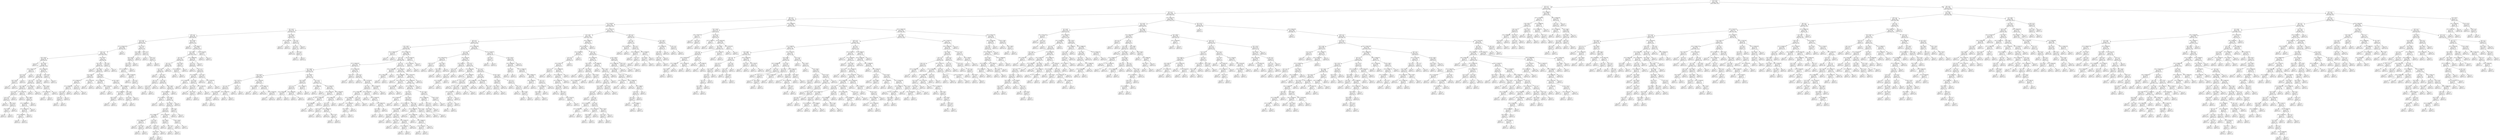 digraph Tree {
node [shape=box, fontname="helvetica"] ;
edge [fontname="helvetica"] ;
0 [label="x[1] <= 42.5\ngini = 0.323\nsamples = 7500\nvalue = [5983, 1517]"] ;
1 [label="x[4] <= 2.5\ngini = 0.21\nsamples = 5361\nvalue = [4723, 638]"] ;
0 -> 1 [labeldistance=2.5, labelangle=45, headlabel="True"] ;
2 [label="x[4] <= 1.5\ngini = 0.186\nsamples = 5233\nvalue = [4690, 543]"] ;
1 -> 2 ;
3 [label="x[8] <= 0.5\ngini = 0.273\nsamples = 2587\nvalue = [2165, 422]"] ;
2 -> 3 ;
4 [label="x[3] <= 54704.59\ngini = 0.229\nsamples = 1952\nvalue = [1695, 257]"] ;
3 -> 4 ;
5 [label="x[1] <= 41.5\ngini = 0.376\nsamples = 451\nvalue = [338, 113]"] ;
4 -> 5 ;
6 [label="x[6] <= 0.5\ngini = 0.356\nsamples = 427\nvalue = [328, 99]"] ;
5 -> 6 ;
7 [label="x[1] <= 39.5\ngini = 0.416\nsamples = 220\nvalue = [155, 65]"] ;
6 -> 7 ;
8 [label="x[7] <= 197319.109\ngini = 0.388\nsamples = 190\nvalue = [140, 50]"] ;
7 -> 8 ;
9 [label="x[10] <= 0.5\ngini = 0.38\nsamples = 188\nvalue = [140.0, 48.0]"] ;
8 -> 9 ;
10 [label="x[0] <= 505.5\ngini = 0.444\nsamples = 90\nvalue = [60, 30]"] ;
9 -> 10 ;
11 [label="gini = 0.0\nsamples = 7\nvalue = [7, 0]"] ;
10 -> 11 ;
12 [label="x[0] <= 553.0\ngini = 0.462\nsamples = 83\nvalue = [53.0, 30.0]"] ;
10 -> 12 ;
13 [label="x[3] <= 40664.575\ngini = 0.32\nsamples = 10\nvalue = [2, 8]"] ;
12 -> 13 ;
14 [label="x[1] <= 33.5\ngini = 0.198\nsamples = 9\nvalue = [1, 8]"] ;
13 -> 14 ;
15 [label="x[0] <= 544.5\ngini = 0.444\nsamples = 3\nvalue = [1, 2]"] ;
14 -> 15 ;
16 [label="gini = 0.0\nsamples = 2\nvalue = [0, 2]"] ;
15 -> 16 ;
17 [label="gini = 0.0\nsamples = 1\nvalue = [1, 0]"] ;
15 -> 17 ;
18 [label="gini = 0.0\nsamples = 6\nvalue = [0, 6]"] ;
14 -> 18 ;
19 [label="gini = 0.0\nsamples = 1\nvalue = [1, 0]"] ;
13 -> 19 ;
20 [label="x[3] <= 35290.295\ngini = 0.421\nsamples = 73\nvalue = [51, 22]"] ;
12 -> 20 ;
21 [label="x[2] <= 8.5\ngini = 0.389\nsamples = 68\nvalue = [50, 18]"] ;
20 -> 21 ;
22 [label="x[2] <= 5.5\ngini = 0.335\nsamples = 61\nvalue = [48, 13]"] ;
21 -> 22 ;
23 [label="x[0] <= 689.5\ngini = 0.414\nsamples = 41\nvalue = [29, 12]"] ;
22 -> 23 ;
24 [label="x[1] <= 38.5\ngini = 0.227\nsamples = 23\nvalue = [20, 3]"] ;
23 -> 24 ;
25 [label="x[2] <= 3.5\ngini = 0.165\nsamples = 22\nvalue = [20, 2]"] ;
24 -> 25 ;
26 [label="gini = 0.0\nsamples = 14\nvalue = [14, 0]"] ;
25 -> 26 ;
27 [label="x[0] <= 637.5\ngini = 0.375\nsamples = 8\nvalue = [6, 2]"] ;
25 -> 27 ;
28 [label="x[0] <= 604.5\ngini = 0.5\nsamples = 4\nvalue = [2, 2]"] ;
27 -> 28 ;
29 [label="gini = 0.0\nsamples = 2\nvalue = [2, 0]"] ;
28 -> 29 ;
30 [label="gini = 0.0\nsamples = 2\nvalue = [0, 2]"] ;
28 -> 30 ;
31 [label="gini = 0.0\nsamples = 4\nvalue = [4, 0]"] ;
27 -> 31 ;
32 [label="gini = 0.0\nsamples = 1\nvalue = [0, 1]"] ;
24 -> 32 ;
33 [label="x[7] <= 24191.854\ngini = 0.5\nsamples = 18\nvalue = [9, 9]"] ;
23 -> 33 ;
34 [label="gini = 0.0\nsamples = 3\nvalue = [3, 0]"] ;
33 -> 34 ;
35 [label="x[0] <= 789.0\ngini = 0.48\nsamples = 15\nvalue = [6, 9]"] ;
33 -> 35 ;
36 [label="x[7] <= 188550.695\ngini = 0.375\nsamples = 12\nvalue = [3, 9]"] ;
35 -> 36 ;
37 [label="x[7] <= 108745.703\ngini = 0.298\nsamples = 11\nvalue = [2, 9]"] ;
36 -> 37 ;
38 [label="x[7] <= 51843.609\ngini = 0.48\nsamples = 5\nvalue = [2, 3]"] ;
37 -> 38 ;
39 [label="gini = 0.0\nsamples = 3\nvalue = [0, 3]"] ;
38 -> 39 ;
40 [label="gini = 0.0\nsamples = 2\nvalue = [2, 0]"] ;
38 -> 40 ;
41 [label="gini = 0.0\nsamples = 6\nvalue = [0, 6]"] ;
37 -> 41 ;
42 [label="gini = 0.0\nsamples = 1\nvalue = [1, 0]"] ;
36 -> 42 ;
43 [label="gini = 0.0\nsamples = 3\nvalue = [3, 0]"] ;
35 -> 43 ;
44 [label="x[7] <= 4201.175\ngini = 0.095\nsamples = 20\nvalue = [19, 1]"] ;
22 -> 44 ;
45 [label="gini = 0.0\nsamples = 1\nvalue = [0, 1]"] ;
44 -> 45 ;
46 [label="gini = 0.0\nsamples = 19\nvalue = [19, 0]"] ;
44 -> 46 ;
47 [label="x[1] <= 20.5\ngini = 0.408\nsamples = 7\nvalue = [2, 5]"] ;
21 -> 47 ;
48 [label="gini = 0.0\nsamples = 1\nvalue = [1, 0]"] ;
47 -> 48 ;
49 [label="x[0] <= 643.0\ngini = 0.278\nsamples = 6\nvalue = [1, 5]"] ;
47 -> 49 ;
50 [label="x[7] <= 83526.355\ngini = 0.5\nsamples = 2\nvalue = [1, 1]"] ;
49 -> 50 ;
51 [label="gini = 0.0\nsamples = 1\nvalue = [1, 0]"] ;
50 -> 51 ;
52 [label="gini = 0.0\nsamples = 1\nvalue = [0, 1]"] ;
50 -> 52 ;
53 [label="gini = 0.0\nsamples = 4\nvalue = [0, 4]"] ;
49 -> 53 ;
54 [label="x[0] <= 753.0\ngini = 0.32\nsamples = 5\nvalue = [1, 4]"] ;
20 -> 54 ;
55 [label="gini = 0.0\nsamples = 4\nvalue = [0, 4]"] ;
54 -> 55 ;
56 [label="gini = 0.0\nsamples = 1\nvalue = [1, 0]"] ;
54 -> 56 ;
57 [label="x[0] <= 824.0\ngini = 0.3\nsamples = 98\nvalue = [80, 18]"] ;
9 -> 57 ;
58 [label="x[0] <= 417.5\ngini = 0.28\nsamples = 95\nvalue = [79, 16]"] ;
57 -> 58 ;
59 [label="gini = 0.0\nsamples = 1\nvalue = [0, 1]"] ;
58 -> 59 ;
60 [label="x[0] <= 602.5\ngini = 0.268\nsamples = 94\nvalue = [79, 15]"] ;
58 -> 60 ;
61 [label="x[0] <= 590.5\ngini = 0.383\nsamples = 31\nvalue = [23, 8]"] ;
60 -> 61 ;
62 [label="x[7] <= 95569.316\ngini = 0.26\nsamples = 26\nvalue = [22, 4]"] ;
61 -> 62 ;
63 [label="x[7] <= 93586.828\ngini = 0.42\nsamples = 10\nvalue = [7, 3]"] ;
62 -> 63 ;
64 [label="x[1] <= 31.5\ngini = 0.219\nsamples = 8\nvalue = [7, 1]"] ;
63 -> 64 ;
65 [label="x[2] <= 7.0\ngini = 0.444\nsamples = 3\nvalue = [2, 1]"] ;
64 -> 65 ;
66 [label="gini = 0.0\nsamples = 1\nvalue = [0, 1]"] ;
65 -> 66 ;
67 [label="gini = 0.0\nsamples = 2\nvalue = [2, 0]"] ;
65 -> 67 ;
68 [label="gini = 0.0\nsamples = 5\nvalue = [5, 0]"] ;
64 -> 68 ;
69 [label="gini = 0.0\nsamples = 2\nvalue = [0, 2]"] ;
63 -> 69 ;
70 [label="x[2] <= 8.5\ngini = 0.117\nsamples = 16\nvalue = [15, 1]"] ;
62 -> 70 ;
71 [label="gini = 0.0\nsamples = 15\nvalue = [15, 0]"] ;
70 -> 71 ;
72 [label="gini = 0.0\nsamples = 1\nvalue = [0, 1]"] ;
70 -> 72 ;
73 [label="x[7] <= 57475.033\ngini = 0.32\nsamples = 5\nvalue = [1, 4]"] ;
61 -> 73 ;
74 [label="gini = 0.0\nsamples = 1\nvalue = [1, 0]"] ;
73 -> 74 ;
75 [label="gini = 0.0\nsamples = 4\nvalue = [0, 4]"] ;
73 -> 75 ;
76 [label="x[0] <= 691.5\ngini = 0.198\nsamples = 63\nvalue = [56, 7]"] ;
60 -> 76 ;
77 [label="x[7] <= 140336.781\ngini = 0.059\nsamples = 33\nvalue = [32, 1]"] ;
76 -> 77 ;
78 [label="gini = 0.0\nsamples = 25\nvalue = [25, 0]"] ;
77 -> 78 ;
79 [label="x[7] <= 144761.633\ngini = 0.219\nsamples = 8\nvalue = [7, 1]"] ;
77 -> 79 ;
80 [label="gini = 0.0\nsamples = 1\nvalue = [0, 1]"] ;
79 -> 80 ;
81 [label="gini = 0.0\nsamples = 7\nvalue = [7, 0]"] ;
79 -> 81 ;
82 [label="x[0] <= 693.0\ngini = 0.32\nsamples = 30\nvalue = [24, 6]"] ;
76 -> 82 ;
83 [label="gini = 0.0\nsamples = 2\nvalue = [0, 2]"] ;
82 -> 83 ;
84 [label="x[7] <= 132808.457\ngini = 0.245\nsamples = 28\nvalue = [24, 4]"] ;
82 -> 84 ;
85 [label="x[7] <= 33408.555\ngini = 0.095\nsamples = 20\nvalue = [19, 1]"] ;
84 -> 85 ;
86 [label="x[0] <= 732.0\ngini = 0.444\nsamples = 3\nvalue = [2, 1]"] ;
85 -> 86 ;
87 [label="gini = 0.0\nsamples = 2\nvalue = [2, 0]"] ;
86 -> 87 ;
88 [label="gini = 0.0\nsamples = 1\nvalue = [0, 1]"] ;
86 -> 88 ;
89 [label="gini = 0.0\nsamples = 17\nvalue = [17, 0]"] ;
85 -> 89 ;
90 [label="x[1] <= 35.0\ngini = 0.469\nsamples = 8\nvalue = [5, 3]"] ;
84 -> 90 ;
91 [label="x[1] <= 29.5\ngini = 0.375\nsamples = 4\nvalue = [1, 3]"] ;
90 -> 91 ;
92 [label="gini = 0.0\nsamples = 1\nvalue = [1, 0]"] ;
91 -> 92 ;
93 [label="gini = 0.0\nsamples = 3\nvalue = [0, 3]"] ;
91 -> 93 ;
94 [label="gini = 0.0\nsamples = 4\nvalue = [4, 0]"] ;
90 -> 94 ;
95 [label="x[2] <= 8.5\ngini = 0.444\nsamples = 3\nvalue = [1, 2]"] ;
57 -> 95 ;
96 [label="gini = 0.0\nsamples = 1\nvalue = [1, 0]"] ;
95 -> 96 ;
97 [label="gini = 0.0\nsamples = 2\nvalue = [0, 2]"] ;
95 -> 97 ;
98 [label="gini = 0.0\nsamples = 2\nvalue = [0, 2]"] ;
8 -> 98 ;
99 [label="x[0] <= 716.0\ngini = 0.5\nsamples = 30\nvalue = [15, 15]"] ;
7 -> 99 ;
100 [label="x[0] <= 669.5\ngini = 0.455\nsamples = 20\nvalue = [13, 7]"] ;
99 -> 100 ;
101 [label="x[0] <= 647.5\ngini = 0.498\nsamples = 15\nvalue = [8, 7]"] ;
100 -> 101 ;
102 [label="x[1] <= 40.5\ngini = 0.444\nsamples = 12\nvalue = [8, 4]"] ;
101 -> 102 ;
103 [label="x[7] <= 114348.957\ngini = 0.5\nsamples = 8\nvalue = [4, 4]"] ;
102 -> 103 ;
104 [label="gini = 0.0\nsamples = 2\nvalue = [0, 2]"] ;
103 -> 104 ;
105 [label="x[7] <= 151486.945\ngini = 0.444\nsamples = 6\nvalue = [4, 2]"] ;
103 -> 105 ;
106 [label="gini = 0.0\nsamples = 3\nvalue = [3, 0]"] ;
105 -> 106 ;
107 [label="x[2] <= 9.5\ngini = 0.444\nsamples = 3\nvalue = [1, 2]"] ;
105 -> 107 ;
108 [label="gini = 0.0\nsamples = 2\nvalue = [0, 2]"] ;
107 -> 108 ;
109 [label="gini = 0.0\nsamples = 1\nvalue = [1, 0]"] ;
107 -> 109 ;
110 [label="gini = 0.0\nsamples = 4\nvalue = [4, 0]"] ;
102 -> 110 ;
111 [label="gini = 0.0\nsamples = 3\nvalue = [0, 3]"] ;
101 -> 111 ;
112 [label="gini = 0.0\nsamples = 5\nvalue = [5, 0]"] ;
100 -> 112 ;
113 [label="x[0] <= 777.5\ngini = 0.32\nsamples = 10\nvalue = [2, 8]"] ;
99 -> 113 ;
114 [label="gini = 0.0\nsamples = 7\nvalue = [0, 7]"] ;
113 -> 114 ;
115 [label="x[9] <= 0.5\ngini = 0.444\nsamples = 3\nvalue = [2, 1]"] ;
113 -> 115 ;
116 [label="gini = 0.0\nsamples = 1\nvalue = [0, 1]"] ;
115 -> 116 ;
117 [label="gini = 0.0\nsamples = 2\nvalue = [2, 0]"] ;
115 -> 117 ;
118 [label="x[0] <= 419.0\ngini = 0.275\nsamples = 207\nvalue = [173, 34]"] ;
6 -> 118 ;
119 [label="gini = 0.0\nsamples = 3\nvalue = [0, 3]"] ;
118 -> 119 ;
120 [label="x[3] <= 46942.57\ngini = 0.258\nsamples = 204\nvalue = [173.0, 31.0]"] ;
118 -> 120 ;
121 [label="x[0] <= 651.5\ngini = 0.247\nsamples = 201\nvalue = [172.0, 29.0]"] ;
120 -> 121 ;
122 [label="x[2] <= 9.5\ngini = 0.331\nsamples = 105\nvalue = [83, 22]"] ;
121 -> 122 ;
123 [label="x[2] <= 7.5\ngini = 0.308\nsamples = 100\nvalue = [81, 19]"] ;
122 -> 123 ;
124 [label="x[1] <= 19.0\ngini = 0.35\nsamples = 84\nvalue = [65, 19]"] ;
123 -> 124 ;
125 [label="gini = 0.0\nsamples = 1\nvalue = [0, 1]"] ;
124 -> 125 ;
126 [label="x[1] <= 30.5\ngini = 0.34\nsamples = 83\nvalue = [65, 18]"] ;
124 -> 126 ;
127 [label="x[5] <= 0.5\ngini = 0.111\nsamples = 17\nvalue = [16, 1]"] ;
126 -> 127 ;
128 [label="x[10] <= 0.5\ngini = 0.375\nsamples = 4\nvalue = [3, 1]"] ;
127 -> 128 ;
129 [label="gini = 0.0\nsamples = 3\nvalue = [3, 0]"] ;
128 -> 129 ;
130 [label="gini = 0.0\nsamples = 1\nvalue = [0, 1]"] ;
128 -> 130 ;
131 [label="gini = 0.0\nsamples = 13\nvalue = [13, 0]"] ;
127 -> 131 ;
132 [label="x[1] <= 31.5\ngini = 0.382\nsamples = 66\nvalue = [49, 17]"] ;
126 -> 132 ;
133 [label="gini = 0.0\nsamples = 4\nvalue = [0, 4]"] ;
132 -> 133 ;
134 [label="x[0] <= 648.5\ngini = 0.331\nsamples = 62\nvalue = [49, 13]"] ;
132 -> 134 ;
135 [label="x[7] <= 14583.465\ngini = 0.316\nsamples = 61\nvalue = [49, 12]"] ;
134 -> 135 ;
136 [label="x[7] <= 9050.42\ngini = 0.5\nsamples = 4\nvalue = [2, 2]"] ;
135 -> 136 ;
137 [label="gini = 0.0\nsamples = 2\nvalue = [2, 0]"] ;
136 -> 137 ;
138 [label="gini = 0.0\nsamples = 2\nvalue = [0, 2]"] ;
136 -> 138 ;
139 [label="x[0] <= 620.5\ngini = 0.289\nsamples = 57\nvalue = [47, 10]"] ;
135 -> 139 ;
140 [label="x[0] <= 614.5\ngini = 0.325\nsamples = 49\nvalue = [39, 10]"] ;
139 -> 140 ;
141 [label="x[9] <= 0.5\ngini = 0.287\nsamples = 46\nvalue = [38, 8]"] ;
140 -> 141 ;
142 [label="x[7] <= 60086.77\ngini = 0.198\nsamples = 36\nvalue = [32, 4]"] ;
141 -> 142 ;
143 [label="x[7] <= 48851.455\ngini = 0.397\nsamples = 11\nvalue = [8, 3]"] ;
142 -> 143 ;
144 [label="gini = 0.0\nsamples = 6\nvalue = [6, 0]"] ;
143 -> 144 ;
145 [label="x[1] <= 36.5\ngini = 0.48\nsamples = 5\nvalue = [2, 3]"] ;
143 -> 145 ;
146 [label="gini = 0.0\nsamples = 2\nvalue = [2, 0]"] ;
145 -> 146 ;
147 [label="gini = 0.0\nsamples = 3\nvalue = [0, 3]"] ;
145 -> 147 ;
148 [label="x[1] <= 40.5\ngini = 0.077\nsamples = 25\nvalue = [24, 1]"] ;
142 -> 148 ;
149 [label="gini = 0.0\nsamples = 19\nvalue = [19, 0]"] ;
148 -> 149 ;
150 [label="x[10] <= 0.5\ngini = 0.278\nsamples = 6\nvalue = [5, 1]"] ;
148 -> 150 ;
151 [label="x[0] <= 535.0\ngini = 0.5\nsamples = 2\nvalue = [1, 1]"] ;
150 -> 151 ;
152 [label="gini = 0.0\nsamples = 1\nvalue = [1, 0]"] ;
151 -> 152 ;
153 [label="gini = 0.0\nsamples = 1\nvalue = [0, 1]"] ;
151 -> 153 ;
154 [label="gini = 0.0\nsamples = 4\nvalue = [4, 0]"] ;
150 -> 154 ;
155 [label="x[7] <= 132191.812\ngini = 0.48\nsamples = 10\nvalue = [6, 4]"] ;
141 -> 155 ;
156 [label="x[0] <= 584.5\ngini = 0.278\nsamples = 6\nvalue = [5, 1]"] ;
155 -> 156 ;
157 [label="gini = 0.0\nsamples = 4\nvalue = [4, 0]"] ;
156 -> 157 ;
158 [label="x[1] <= 35.5\ngini = 0.5\nsamples = 2\nvalue = [1, 1]"] ;
156 -> 158 ;
159 [label="gini = 0.0\nsamples = 1\nvalue = [0, 1]"] ;
158 -> 159 ;
160 [label="gini = 0.0\nsamples = 1\nvalue = [1, 0]"] ;
158 -> 160 ;
161 [label="x[0] <= 550.5\ngini = 0.375\nsamples = 4\nvalue = [1, 3]"] ;
155 -> 161 ;
162 [label="gini = 0.0\nsamples = 3\nvalue = [0, 3]"] ;
161 -> 162 ;
163 [label="gini = 0.0\nsamples = 1\nvalue = [1, 0]"] ;
161 -> 163 ;
164 [label="x[1] <= 39.0\ngini = 0.444\nsamples = 3\nvalue = [1, 2]"] ;
140 -> 164 ;
165 [label="gini = 0.0\nsamples = 2\nvalue = [0, 2]"] ;
164 -> 165 ;
166 [label="gini = 0.0\nsamples = 1\nvalue = [1, 0]"] ;
164 -> 166 ;
167 [label="gini = 0.0\nsamples = 8\nvalue = [8, 0]"] ;
139 -> 167 ;
168 [label="gini = 0.0\nsamples = 1\nvalue = [0, 1]"] ;
134 -> 168 ;
169 [label="gini = 0.0\nsamples = 16\nvalue = [16, 0]"] ;
123 -> 169 ;
170 [label="x[0] <= 610.0\ngini = 0.48\nsamples = 5\nvalue = [2, 3]"] ;
122 -> 170 ;
171 [label="x[7] <= 64275.199\ngini = 0.444\nsamples = 3\nvalue = [2, 1]"] ;
170 -> 171 ;
172 [label="gini = 0.0\nsamples = 1\nvalue = [0, 1]"] ;
171 -> 172 ;
173 [label="gini = 0.0\nsamples = 2\nvalue = [2, 0]"] ;
171 -> 173 ;
174 [label="gini = 0.0\nsamples = 2\nvalue = [0, 2]"] ;
170 -> 174 ;
175 [label="x[7] <= 188655.094\ngini = 0.135\nsamples = 96\nvalue = [89, 7]"] ;
121 -> 175 ;
176 [label="x[2] <= 5.5\ngini = 0.118\nsamples = 95\nvalue = [89, 6]"] ;
175 -> 176 ;
177 [label="gini = 0.0\nsamples = 47\nvalue = [47, 0]"] ;
176 -> 177 ;
178 [label="x[2] <= 7.5\ngini = 0.219\nsamples = 48\nvalue = [42, 6]"] ;
176 -> 178 ;
179 [label="x[7] <= 50952.27\ngini = 0.34\nsamples = 23\nvalue = [18, 5]"] ;
178 -> 179 ;
180 [label="x[7] <= 41449.238\ngini = 0.5\nsamples = 6\nvalue = [3, 3]"] ;
179 -> 180 ;
181 [label="gini = 0.0\nsamples = 3\nvalue = [3, 0]"] ;
180 -> 181 ;
182 [label="gini = 0.0\nsamples = 3\nvalue = [0, 3]"] ;
180 -> 182 ;
183 [label="x[1] <= 39.5\ngini = 0.208\nsamples = 17\nvalue = [15, 2]"] ;
179 -> 183 ;
184 [label="x[0] <= 744.5\ngini = 0.124\nsamples = 15\nvalue = [14, 1]"] ;
183 -> 184 ;
185 [label="gini = 0.0\nsamples = 10\nvalue = [10, 0]"] ;
184 -> 185 ;
186 [label="x[0] <= 752.0\ngini = 0.32\nsamples = 5\nvalue = [4, 1]"] ;
184 -> 186 ;
187 [label="gini = 0.0\nsamples = 1\nvalue = [0, 1]"] ;
186 -> 187 ;
188 [label="gini = 0.0\nsamples = 4\nvalue = [4, 0]"] ;
186 -> 188 ;
189 [label="x[7] <= 157362.078\ngini = 0.5\nsamples = 2\nvalue = [1, 1]"] ;
183 -> 189 ;
190 [label="gini = 0.0\nsamples = 1\nvalue = [0, 1]"] ;
189 -> 190 ;
191 [label="gini = 0.0\nsamples = 1\nvalue = [1, 0]"] ;
189 -> 191 ;
192 [label="x[1] <= 40.5\ngini = 0.077\nsamples = 25\nvalue = [24, 1]"] ;
178 -> 192 ;
193 [label="gini = 0.0\nsamples = 23\nvalue = [23, 0]"] ;
192 -> 193 ;
194 [label="x[7] <= 128770.09\ngini = 0.5\nsamples = 2\nvalue = [1, 1]"] ;
192 -> 194 ;
195 [label="gini = 0.0\nsamples = 1\nvalue = [1, 0]"] ;
194 -> 195 ;
196 [label="gini = 0.0\nsamples = 1\nvalue = [0, 1]"] ;
194 -> 196 ;
197 [label="gini = 0.0\nsamples = 1\nvalue = [0, 1]"] ;
175 -> 197 ;
198 [label="x[3] <= 51319.506\ngini = 0.444\nsamples = 3\nvalue = [1, 2]"] ;
120 -> 198 ;
199 [label="gini = 0.0\nsamples = 2\nvalue = [0, 2]"] ;
198 -> 199 ;
200 [label="gini = 0.0\nsamples = 1\nvalue = [1, 0]"] ;
198 -> 200 ;
201 [label="x[0] <= 611.0\ngini = 0.486\nsamples = 24\nvalue = [10, 14]"] ;
5 -> 201 ;
202 [label="x[7] <= 173371.297\ngini = 0.32\nsamples = 10\nvalue = [8, 2]"] ;
201 -> 202 ;
203 [label="gini = 0.0\nsamples = 8\nvalue = [8, 0]"] ;
202 -> 203 ;
204 [label="gini = 0.0\nsamples = 2\nvalue = [0, 2]"] ;
202 -> 204 ;
205 [label="x[2] <= 9.0\ngini = 0.245\nsamples = 14\nvalue = [2, 12]"] ;
201 -> 205 ;
206 [label="x[2] <= 5.5\ngini = 0.142\nsamples = 13\nvalue = [1, 12]"] ;
205 -> 206 ;
207 [label="gini = 0.0\nsamples = 10\nvalue = [0, 10]"] ;
206 -> 207 ;
208 [label="x[2] <= 6.5\ngini = 0.444\nsamples = 3\nvalue = [1, 2]"] ;
206 -> 208 ;
209 [label="gini = 0.0\nsamples = 1\nvalue = [1, 0]"] ;
208 -> 209 ;
210 [label="gini = 0.0\nsamples = 2\nvalue = [0, 2]"] ;
208 -> 210 ;
211 [label="gini = 0.0\nsamples = 1\nvalue = [1, 0]"] ;
205 -> 211 ;
212 [label="x[3] <= 175375.531\ngini = 0.173\nsamples = 1501\nvalue = [1357, 144]"] ;
4 -> 212 ;
213 [label="x[1] <= 39.5\ngini = 0.158\nsamples = 1442\nvalue = [1317, 125]"] ;
212 -> 213 ;
214 [label="x[6] <= 0.5\ngini = 0.127\nsamples = 1215\nvalue = [1132, 83]"] ;
213 -> 214 ;
215 [label="x[0] <= 426.0\ngini = 0.172\nsamples = 609\nvalue = [551, 58]"] ;
214 -> 215 ;
216 [label="x[7] <= 136290.75\ngini = 0.444\nsamples = 3\nvalue = [1, 2]"] ;
215 -> 216 ;
217 [label="gini = 0.0\nsamples = 2\nvalue = [0, 2]"] ;
216 -> 217 ;
218 [label="gini = 0.0\nsamples = 1\nvalue = [1, 0]"] ;
216 -> 218 ;
219 [label="x[3] <= 171881.125\ngini = 0.168\nsamples = 606\nvalue = [550, 56]"] ;
215 -> 219 ;
220 [label="x[9] <= 0.5\ngini = 0.162\nsamples = 598\nvalue = [545, 53]"] ;
219 -> 220 ;
221 [label="x[7] <= 149444.922\ngini = 0.135\nsamples = 427\nvalue = [396, 31]"] ;
220 -> 221 ;
222 [label="x[0] <= 668.5\ngini = 0.106\nsamples = 320\nvalue = [302, 18]"] ;
221 -> 222 ;
223 [label="x[0] <= 515.0\ngini = 0.052\nsamples = 187\nvalue = [182, 5]"] ;
222 -> 223 ;
224 [label="x[0] <= 513.0\ngini = 0.18\nsamples = 30\nvalue = [27, 3]"] ;
223 -> 224 ;
225 [label="x[2] <= 8.5\ngini = 0.133\nsamples = 28\nvalue = [26, 2]"] ;
224 -> 225 ;
226 [label="x[3] <= 86270.047\ngini = 0.074\nsamples = 26\nvalue = [25, 1]"] ;
225 -> 226 ;
227 [label="x[1] <= 32.0\ngini = 0.375\nsamples = 4\nvalue = [3, 1]"] ;
226 -> 227 ;
228 [label="gini = 0.0\nsamples = 1\nvalue = [0, 1]"] ;
227 -> 228 ;
229 [label="gini = 0.0\nsamples = 3\nvalue = [3, 0]"] ;
227 -> 229 ;
230 [label="gini = 0.0\nsamples = 22\nvalue = [22, 0]"] ;
226 -> 230 ;
231 [label="x[3] <= 106915.031\ngini = 0.5\nsamples = 2\nvalue = [1, 1]"] ;
225 -> 231 ;
232 [label="gini = 0.0\nsamples = 1\nvalue = [1, 0]"] ;
231 -> 232 ;
233 [label="gini = 0.0\nsamples = 1\nvalue = [0, 1]"] ;
231 -> 233 ;
234 [label="x[2] <= 3.5\ngini = 0.5\nsamples = 2\nvalue = [1, 1]"] ;
224 -> 234 ;
235 [label="gini = 0.0\nsamples = 1\nvalue = [1, 0]"] ;
234 -> 235 ;
236 [label="gini = 0.0\nsamples = 1\nvalue = [0, 1]"] ;
234 -> 236 ;
237 [label="x[3] <= 73070.926\ngini = 0.025\nsamples = 157\nvalue = [155, 2]"] ;
223 -> 237 ;
238 [label="x[3] <= 71083.297\ngini = 0.444\nsamples = 3\nvalue = [2, 1]"] ;
237 -> 238 ;
239 [label="gini = 0.0\nsamples = 2\nvalue = [2, 0]"] ;
238 -> 239 ;
240 [label="gini = 0.0\nsamples = 1\nvalue = [0, 1]"] ;
238 -> 240 ;
241 [label="x[3] <= 136607.164\ngini = 0.013\nsamples = 154\nvalue = [153, 1]"] ;
237 -> 241 ;
242 [label="gini = 0.0\nsamples = 110\nvalue = [110, 0]"] ;
241 -> 242 ;
243 [label="x[3] <= 137005.953\ngini = 0.044\nsamples = 44\nvalue = [43, 1]"] ;
241 -> 243 ;
244 [label="gini = 0.0\nsamples = 1\nvalue = [0, 1]"] ;
243 -> 244 ;
245 [label="gini = 0.0\nsamples = 43\nvalue = [43, 0]"] ;
243 -> 245 ;
246 [label="x[0] <= 680.5\ngini = 0.176\nsamples = 133\nvalue = [120, 13]"] ;
222 -> 246 ;
247 [label="x[0] <= 676.5\ngini = 0.397\nsamples = 22\nvalue = [16, 6]"] ;
246 -> 247 ;
248 [label="x[2] <= 1.5\ngini = 0.278\nsamples = 18\nvalue = [15, 3]"] ;
247 -> 248 ;
249 [label="x[3] <= 92293.305\ngini = 0.444\nsamples = 3\nvalue = [1, 2]"] ;
248 -> 249 ;
250 [label="gini = 0.0\nsamples = 1\nvalue = [1, 0]"] ;
249 -> 250 ;
251 [label="gini = 0.0\nsamples = 2\nvalue = [0, 2]"] ;
249 -> 251 ;
252 [label="x[3] <= 83926.859\ngini = 0.124\nsamples = 15\nvalue = [14, 1]"] ;
248 -> 252 ;
253 [label="gini = 0.0\nsamples = 1\nvalue = [0, 1]"] ;
252 -> 253 ;
254 [label="gini = 0.0\nsamples = 14\nvalue = [14, 0]"] ;
252 -> 254 ;
255 [label="x[7] <= 104430.75\ngini = 0.375\nsamples = 4\nvalue = [1, 3]"] ;
247 -> 255 ;
256 [label="gini = 0.0\nsamples = 3\nvalue = [0, 3]"] ;
255 -> 256 ;
257 [label="gini = 0.0\nsamples = 1\nvalue = [1, 0]"] ;
255 -> 257 ;
258 [label="x[1] <= 22.5\ngini = 0.118\nsamples = 111\nvalue = [104.0, 7.0]"] ;
246 -> 258 ;
259 [label="x[7] <= 98958.266\ngini = 0.5\nsamples = 2\nvalue = [1, 1]"] ;
258 -> 259 ;
260 [label="gini = 0.0\nsamples = 1\nvalue = [0, 1]"] ;
259 -> 260 ;
261 [label="gini = 0.0\nsamples = 1\nvalue = [1, 0]"] ;
259 -> 261 ;
262 [label="x[7] <= 26323.675\ngini = 0.104\nsamples = 109\nvalue = [103, 6]"] ;
258 -> 262 ;
263 [label="x[7] <= 20414.351\ngini = 0.291\nsamples = 17\nvalue = [14, 3]"] ;
262 -> 263 ;
264 [label="gini = 0.0\nsamples = 12\nvalue = [12, 0]"] ;
263 -> 264 ;
265 [label="x[3] <= 135080.215\ngini = 0.48\nsamples = 5\nvalue = [2, 3]"] ;
263 -> 265 ;
266 [label="x[7] <= 23993.865\ngini = 0.444\nsamples = 3\nvalue = [2, 1]"] ;
265 -> 266 ;
267 [label="gini = 0.0\nsamples = 2\nvalue = [2, 0]"] ;
266 -> 267 ;
268 [label="gini = 0.0\nsamples = 1\nvalue = [0, 1]"] ;
266 -> 268 ;
269 [label="gini = 0.0\nsamples = 2\nvalue = [0, 2]"] ;
265 -> 269 ;
270 [label="x[7] <= 89036.867\ngini = 0.063\nsamples = 92\nvalue = [89, 3]"] ;
262 -> 270 ;
271 [label="x[7] <= 88627.711\ngini = 0.124\nsamples = 45\nvalue = [42, 3]"] ;
270 -> 271 ;
272 [label="x[2] <= 1.5\ngini = 0.087\nsamples = 44\nvalue = [42, 2]"] ;
271 -> 272 ;
273 [label="x[10] <= 0.5\ngini = 0.444\nsamples = 3\nvalue = [2, 1]"] ;
272 -> 273 ;
274 [label="gini = 0.0\nsamples = 1\nvalue = [0, 1]"] ;
273 -> 274 ;
275 [label="gini = 0.0\nsamples = 2\nvalue = [2, 0]"] ;
273 -> 275 ;
276 [label="x[3] <= 153061.148\ngini = 0.048\nsamples = 41\nvalue = [40, 1]"] ;
272 -> 276 ;
277 [label="gini = 0.0\nsamples = 36\nvalue = [36, 0]"] ;
276 -> 277 ;
278 [label="x[0] <= 713.5\ngini = 0.32\nsamples = 5\nvalue = [4, 1]"] ;
276 -> 278 ;
279 [label="gini = 0.0\nsamples = 1\nvalue = [0, 1]"] ;
278 -> 279 ;
280 [label="gini = 0.0\nsamples = 4\nvalue = [4, 0]"] ;
278 -> 280 ;
281 [label="gini = 0.0\nsamples = 1\nvalue = [0, 1]"] ;
271 -> 281 ;
282 [label="gini = 0.0\nsamples = 47\nvalue = [47, 0]"] ;
270 -> 282 ;
283 [label="x[7] <= 153119.188\ngini = 0.213\nsamples = 107\nvalue = [94, 13]"] ;
221 -> 283 ;
284 [label="x[10] <= 0.5\ngini = 0.5\nsamples = 8\nvalue = [4, 4]"] ;
283 -> 284 ;
285 [label="gini = 0.0\nsamples = 4\nvalue = [0, 4]"] ;
284 -> 285 ;
286 [label="gini = 0.0\nsamples = 4\nvalue = [4, 0]"] ;
284 -> 286 ;
287 [label="x[1] <= 31.5\ngini = 0.165\nsamples = 99\nvalue = [90, 9]"] ;
283 -> 287 ;
288 [label="gini = 0.0\nsamples = 37\nvalue = [37, 0]"] ;
287 -> 288 ;
289 [label="x[3] <= 147778.016\ngini = 0.248\nsamples = 62\nvalue = [53, 9]"] ;
287 -> 289 ;
290 [label="x[5] <= 0.5\ngini = 0.198\nsamples = 54\nvalue = [48, 6]"] ;
289 -> 290 ;
291 [label="x[7] <= 195550.789\ngini = 0.32\nsamples = 20\nvalue = [16, 4]"] ;
290 -> 291 ;
292 [label="x[7] <= 156902.164\ngini = 0.208\nsamples = 17\nvalue = [15, 2]"] ;
291 -> 292 ;
293 [label="gini = 0.0\nsamples = 1\nvalue = [0, 1]"] ;
292 -> 293 ;
294 [label="x[3] <= 83546.957\ngini = 0.117\nsamples = 16\nvalue = [15, 1]"] ;
292 -> 294 ;
295 [label="x[0] <= 633.0\ngini = 0.5\nsamples = 2\nvalue = [1, 1]"] ;
294 -> 295 ;
296 [label="gini = 0.0\nsamples = 1\nvalue = [0, 1]"] ;
295 -> 296 ;
297 [label="gini = 0.0\nsamples = 1\nvalue = [1, 0]"] ;
295 -> 297 ;
298 [label="gini = 0.0\nsamples = 14\nvalue = [14, 0]"] ;
294 -> 298 ;
299 [label="x[2] <= 7.0\ngini = 0.444\nsamples = 3\nvalue = [1, 2]"] ;
291 -> 299 ;
300 [label="gini = 0.0\nsamples = 2\nvalue = [0, 2]"] ;
299 -> 300 ;
301 [label="gini = 0.0\nsamples = 1\nvalue = [1, 0]"] ;
299 -> 301 ;
302 [label="x[3] <= 121425.035\ngini = 0.111\nsamples = 34\nvalue = [32, 2]"] ;
290 -> 302 ;
303 [label="gini = 0.0\nsamples = 21\nvalue = [21, 0]"] ;
302 -> 303 ;
304 [label="x[3] <= 123392.105\ngini = 0.26\nsamples = 13\nvalue = [11, 2]"] ;
302 -> 304 ;
305 [label="gini = 0.0\nsamples = 1\nvalue = [0, 1]"] ;
304 -> 305 ;
306 [label="x[7] <= 168497.766\ngini = 0.153\nsamples = 12\nvalue = [11, 1]"] ;
304 -> 306 ;
307 [label="x[1] <= 38.0\ngini = 0.444\nsamples = 3\nvalue = [2, 1]"] ;
306 -> 307 ;
308 [label="gini = 0.0\nsamples = 2\nvalue = [2, 0]"] ;
307 -> 308 ;
309 [label="gini = 0.0\nsamples = 1\nvalue = [0, 1]"] ;
307 -> 309 ;
310 [label="gini = 0.0\nsamples = 9\nvalue = [9, 0]"] ;
306 -> 310 ;
311 [label="x[3] <= 151410.945\ngini = 0.469\nsamples = 8\nvalue = [5, 3]"] ;
289 -> 311 ;
312 [label="gini = 0.0\nsamples = 3\nvalue = [0, 3]"] ;
311 -> 312 ;
313 [label="gini = 0.0\nsamples = 5\nvalue = [5, 0]"] ;
311 -> 313 ;
314 [label="x[2] <= 0.5\ngini = 0.224\nsamples = 171\nvalue = [149, 22]"] ;
220 -> 314 ;
315 [label="x[3] <= 131034.664\ngini = 0.444\nsamples = 9\nvalue = [6, 3]"] ;
314 -> 315 ;
316 [label="x[7] <= 168171.297\ngini = 0.245\nsamples = 7\nvalue = [6, 1]"] ;
315 -> 316 ;
317 [label="gini = 0.0\nsamples = 6\nvalue = [6, 0]"] ;
316 -> 317 ;
318 [label="gini = 0.0\nsamples = 1\nvalue = [0, 1]"] ;
316 -> 318 ;
319 [label="gini = 0.0\nsamples = 2\nvalue = [0, 2]"] ;
315 -> 319 ;
320 [label="x[7] <= 16510.85\ngini = 0.207\nsamples = 162\nvalue = [143, 19]"] ;
314 -> 320 ;
321 [label="x[3] <= 74065.809\ngini = 0.388\nsamples = 19\nvalue = [14, 5]"] ;
320 -> 321 ;
322 [label="gini = 0.0\nsamples = 2\nvalue = [0, 2]"] ;
321 -> 322 ;
323 [label="x[3] <= 157277.523\ngini = 0.291\nsamples = 17\nvalue = [14, 3]"] ;
321 -> 323 ;
324 [label="x[7] <= 15975.965\ngini = 0.124\nsamples = 15\nvalue = [14, 1]"] ;
323 -> 324 ;
325 [label="gini = 0.0\nsamples = 14\nvalue = [14, 0]"] ;
324 -> 325 ;
326 [label="gini = 0.0\nsamples = 1\nvalue = [0, 1]"] ;
324 -> 326 ;
327 [label="gini = 0.0\nsamples = 2\nvalue = [0, 2]"] ;
323 -> 327 ;
328 [label="x[3] <= 140115.875\ngini = 0.177\nsamples = 143\nvalue = [129, 14]"] ;
320 -> 328 ;
329 [label="x[3] <= 139839.578\ngini = 0.222\nsamples = 110\nvalue = [96.0, 14.0]"] ;
328 -> 329 ;
330 [label="x[3] <= 133489.484\ngini = 0.21\nsamples = 109\nvalue = [96, 13]"] ;
329 -> 330 ;
331 [label="x[1] <= 22.5\ngini = 0.172\nsamples = 95\nvalue = [86, 9]"] ;
330 -> 331 ;
332 [label="x[3] <= 110240.91\ngini = 0.5\nsamples = 2\nvalue = [1, 1]"] ;
331 -> 332 ;
333 [label="gini = 0.0\nsamples = 1\nvalue = [1, 0]"] ;
332 -> 333 ;
334 [label="gini = 0.0\nsamples = 1\nvalue = [0, 1]"] ;
332 -> 334 ;
335 [label="x[0] <= 592.5\ngini = 0.157\nsamples = 93\nvalue = [85, 8]"] ;
331 -> 335 ;
336 [label="x[7] <= 172255.742\ngini = 0.285\nsamples = 29\nvalue = [24, 5]"] ;
335 -> 336 ;
337 [label="x[3] <= 81785.859\ngini = 0.245\nsamples = 28\nvalue = [24, 4]"] ;
336 -> 337 ;
338 [label="x[0] <= 558.5\ngini = 0.48\nsamples = 5\nvalue = [3, 2]"] ;
337 -> 338 ;
339 [label="gini = 0.0\nsamples = 3\nvalue = [3, 0]"] ;
338 -> 339 ;
340 [label="gini = 0.0\nsamples = 2\nvalue = [0, 2]"] ;
338 -> 340 ;
341 [label="x[1] <= 25.0\ngini = 0.159\nsamples = 23\nvalue = [21, 2]"] ;
337 -> 341 ;
342 [label="x[0] <= 543.5\ngini = 0.5\nsamples = 2\nvalue = [1, 1]"] ;
341 -> 342 ;
343 [label="gini = 0.0\nsamples = 1\nvalue = [1, 0]"] ;
342 -> 343 ;
344 [label="gini = 0.0\nsamples = 1\nvalue = [0, 1]"] ;
342 -> 344 ;
345 [label="x[7] <= 63413.375\ngini = 0.091\nsamples = 21\nvalue = [20, 1]"] ;
341 -> 345 ;
346 [label="x[7] <= 54001.051\ngini = 0.444\nsamples = 3\nvalue = [2, 1]"] ;
345 -> 346 ;
347 [label="gini = 0.0\nsamples = 2\nvalue = [2, 0]"] ;
346 -> 347 ;
348 [label="gini = 0.0\nsamples = 1\nvalue = [0, 1]"] ;
346 -> 348 ;
349 [label="gini = 0.0\nsamples = 18\nvalue = [18, 0]"] ;
345 -> 349 ;
350 [label="gini = 0.0\nsamples = 1\nvalue = [0, 1]"] ;
336 -> 350 ;
351 [label="x[2] <= 9.5\ngini = 0.089\nsamples = 64\nvalue = [61, 3]"] ;
335 -> 351 ;
352 [label="x[3] <= 118360.832\ngini = 0.063\nsamples = 61\nvalue = [59, 2]"] ;
351 -> 352 ;
353 [label="gini = 0.0\nsamples = 39\nvalue = [39, 0]"] ;
352 -> 353 ;
354 [label="x[3] <= 118851.492\ngini = 0.165\nsamples = 22\nvalue = [20, 2]"] ;
352 -> 354 ;
355 [label="gini = 0.0\nsamples = 1\nvalue = [0, 1]"] ;
354 -> 355 ;
356 [label="x[7] <= 83818.527\ngini = 0.091\nsamples = 21\nvalue = [20, 1]"] ;
354 -> 356 ;
357 [label="x[7] <= 75178.312\ngini = 0.278\nsamples = 6\nvalue = [5, 1]"] ;
356 -> 357 ;
358 [label="gini = 0.0\nsamples = 5\nvalue = [5, 0]"] ;
357 -> 358 ;
359 [label="gini = 0.0\nsamples = 1\nvalue = [0, 1]"] ;
357 -> 359 ;
360 [label="gini = 0.0\nsamples = 15\nvalue = [15, 0]"] ;
356 -> 360 ;
361 [label="x[1] <= 36.0\ngini = 0.444\nsamples = 3\nvalue = [2, 1]"] ;
351 -> 361 ;
362 [label="gini = 0.0\nsamples = 2\nvalue = [2, 0]"] ;
361 -> 362 ;
363 [label="gini = 0.0\nsamples = 1\nvalue = [0, 1]"] ;
361 -> 363 ;
364 [label="x[1] <= 36.5\ngini = 0.408\nsamples = 14\nvalue = [10, 4]"] ;
330 -> 364 ;
365 [label="x[3] <= 133696.125\ngini = 0.298\nsamples = 11\nvalue = [9, 2]"] ;
364 -> 365 ;
366 [label="gini = 0.0\nsamples = 1\nvalue = [0, 1]"] ;
365 -> 366 ;
367 [label="x[1] <= 31.5\ngini = 0.18\nsamples = 10\nvalue = [9, 1]"] ;
365 -> 367 ;
368 [label="x[0] <= 644.0\ngini = 0.444\nsamples = 3\nvalue = [2, 1]"] ;
367 -> 368 ;
369 [label="gini = 0.0\nsamples = 1\nvalue = [0, 1]"] ;
368 -> 369 ;
370 [label="gini = 0.0\nsamples = 2\nvalue = [2, 0]"] ;
368 -> 370 ;
371 [label="gini = 0.0\nsamples = 7\nvalue = [7, 0]"] ;
367 -> 371 ;
372 [label="x[0] <= 707.5\ngini = 0.444\nsamples = 3\nvalue = [1, 2]"] ;
364 -> 372 ;
373 [label="gini = 0.0\nsamples = 2\nvalue = [0, 2]"] ;
372 -> 373 ;
374 [label="gini = 0.0\nsamples = 1\nvalue = [1, 0]"] ;
372 -> 374 ;
375 [label="gini = 0.0\nsamples = 1\nvalue = [0, 1]"] ;
329 -> 375 ;
376 [label="gini = 0.0\nsamples = 33\nvalue = [33, 0]"] ;
328 -> 376 ;
377 [label="x[3] <= 174159.219\ngini = 0.469\nsamples = 8\nvalue = [5, 3]"] ;
219 -> 377 ;
378 [label="x[7] <= 37097.921\ngini = 0.375\nsamples = 4\nvalue = [1, 3]"] ;
377 -> 378 ;
379 [label="gini = 0.0\nsamples = 1\nvalue = [1, 0]"] ;
378 -> 379 ;
380 [label="gini = 0.0\nsamples = 3\nvalue = [0, 3]"] ;
378 -> 380 ;
381 [label="gini = 0.0\nsamples = 4\nvalue = [4, 0]"] ;
377 -> 381 ;
382 [label="x[7] <= 163431.008\ngini = 0.079\nsamples = 606\nvalue = [581, 25]"] ;
214 -> 382 ;
383 [label="x[2] <= 0.5\ngini = 0.058\nsamples = 502\nvalue = [487, 15]"] ;
382 -> 383 ;
384 [label="x[3] <= 83247.953\ngini = 0.191\nsamples = 28\nvalue = [25, 3]"] ;
383 -> 384 ;
385 [label="x[10] <= 0.5\ngini = 0.5\nsamples = 4\nvalue = [2, 2]"] ;
384 -> 385 ;
386 [label="gini = 0.0\nsamples = 2\nvalue = [0, 2]"] ;
385 -> 386 ;
387 [label="gini = 0.0\nsamples = 2\nvalue = [2, 0]"] ;
385 -> 387 ;
388 [label="x[0] <= 561.0\ngini = 0.08\nsamples = 24\nvalue = [23, 1]"] ;
384 -> 388 ;
389 [label="x[0] <= 548.5\ngini = 0.32\nsamples = 5\nvalue = [4, 1]"] ;
388 -> 389 ;
390 [label="gini = 0.0\nsamples = 4\nvalue = [4, 0]"] ;
389 -> 390 ;
391 [label="gini = 0.0\nsamples = 1\nvalue = [0, 1]"] ;
389 -> 391 ;
392 [label="gini = 0.0\nsamples = 19\nvalue = [19, 0]"] ;
388 -> 392 ;
393 [label="x[7] <= 8720.135\ngini = 0.049\nsamples = 474\nvalue = [462, 12]"] ;
383 -> 393 ;
394 [label="x[7] <= 8649.25\ngini = 0.191\nsamples = 28\nvalue = [25, 3]"] ;
393 -> 394 ;
395 [label="x[10] <= 0.5\ngini = 0.137\nsamples = 27\nvalue = [25, 2]"] ;
394 -> 395 ;
396 [label="x[2] <= 5.5\ngini = 0.32\nsamples = 10\nvalue = [8, 2]"] ;
395 -> 396 ;
397 [label="x[7] <= 1070.665\ngini = 0.444\nsamples = 3\nvalue = [1, 2]"] ;
396 -> 397 ;
398 [label="gini = 0.0\nsamples = 1\nvalue = [1, 0]"] ;
397 -> 398 ;
399 [label="gini = 0.0\nsamples = 2\nvalue = [0, 2]"] ;
397 -> 399 ;
400 [label="gini = 0.0\nsamples = 7\nvalue = [7, 0]"] ;
396 -> 400 ;
401 [label="gini = 0.0\nsamples = 17\nvalue = [17, 0]"] ;
395 -> 401 ;
402 [label="gini = 0.0\nsamples = 1\nvalue = [0, 1]"] ;
394 -> 402 ;
403 [label="x[1] <= 27.5\ngini = 0.04\nsamples = 446\nvalue = [437, 9]"] ;
393 -> 403 ;
404 [label="x[7] <= 84914.668\ngini = 0.095\nsamples = 80\nvalue = [76, 4]"] ;
403 -> 404 ;
405 [label="gini = 0.0\nsamples = 43\nvalue = [43, 0]"] ;
404 -> 405 ;
406 [label="x[7] <= 85368.301\ngini = 0.193\nsamples = 37\nvalue = [33, 4]"] ;
404 -> 406 ;
407 [label="gini = 0.0\nsamples = 1\nvalue = [0, 1]"] ;
406 -> 407 ;
408 [label="x[1] <= 23.5\ngini = 0.153\nsamples = 36\nvalue = [33, 3]"] ;
406 -> 408 ;
409 [label="gini = 0.0\nsamples = 18\nvalue = [18, 0]"] ;
408 -> 409 ;
410 [label="x[1] <= 26.5\ngini = 0.278\nsamples = 18\nvalue = [15, 3]"] ;
408 -> 410 ;
411 [label="x[7] <= 139764.031\ngini = 0.42\nsamples = 10\nvalue = [7, 3]"] ;
410 -> 411 ;
412 [label="x[9] <= 0.5\ngini = 0.5\nsamples = 6\nvalue = [3, 3]"] ;
411 -> 412 ;
413 [label="x[2] <= 2.5\ngini = 0.375\nsamples = 4\nvalue = [3, 1]"] ;
412 -> 413 ;
414 [label="gini = 0.0\nsamples = 1\nvalue = [0, 1]"] ;
413 -> 414 ;
415 [label="gini = 0.0\nsamples = 3\nvalue = [3, 0]"] ;
413 -> 415 ;
416 [label="gini = 0.0\nsamples = 2\nvalue = [0, 2]"] ;
412 -> 416 ;
417 [label="gini = 0.0\nsamples = 4\nvalue = [4, 0]"] ;
411 -> 417 ;
418 [label="gini = 0.0\nsamples = 8\nvalue = [8, 0]"] ;
410 -> 418 ;
419 [label="x[1] <= 37.5\ngini = 0.027\nsamples = 366\nvalue = [361, 5]"] ;
403 -> 419 ;
420 [label="x[2] <= 9.5\ngini = 0.013\nsamples = 298\nvalue = [296, 2]"] ;
419 -> 420 ;
421 [label="x[7] <= 48855.314\ngini = 0.007\nsamples = 283\nvalue = [282, 1]"] ;
420 -> 421 ;
422 [label="x[7] <= 48479.715\ngini = 0.025\nsamples = 78\nvalue = [77, 1]"] ;
421 -> 422 ;
423 [label="gini = 0.0\nsamples = 77\nvalue = [77, 0]"] ;
422 -> 423 ;
424 [label="gini = 0.0\nsamples = 1\nvalue = [0, 1]"] ;
422 -> 424 ;
425 [label="gini = 0.0\nsamples = 205\nvalue = [205, 0]"] ;
421 -> 425 ;
426 [label="x[3] <= 152068.203\ngini = 0.124\nsamples = 15\nvalue = [14, 1]"] ;
420 -> 426 ;
427 [label="gini = 0.0\nsamples = 13\nvalue = [13, 0]"] ;
426 -> 427 ;
428 [label="x[1] <= 35.0\ngini = 0.5\nsamples = 2\nvalue = [1, 1]"] ;
426 -> 428 ;
429 [label="gini = 0.0\nsamples = 1\nvalue = [1, 0]"] ;
428 -> 429 ;
430 [label="gini = 0.0\nsamples = 1\nvalue = [0, 1]"] ;
428 -> 430 ;
431 [label="x[0] <= 745.0\ngini = 0.084\nsamples = 68\nvalue = [65, 3]"] ;
419 -> 431 ;
432 [label="x[0] <= 525.0\ngini = 0.038\nsamples = 52\nvalue = [51, 1]"] ;
431 -> 432 ;
433 [label="x[0] <= 520.0\ngini = 0.18\nsamples = 10\nvalue = [9, 1]"] ;
432 -> 433 ;
434 [label="gini = 0.0\nsamples = 9\nvalue = [9, 0]"] ;
433 -> 434 ;
435 [label="gini = 0.0\nsamples = 1\nvalue = [0, 1]"] ;
433 -> 435 ;
436 [label="gini = 0.0\nsamples = 42\nvalue = [42, 0]"] ;
432 -> 436 ;
437 [label="x[2] <= 2.5\ngini = 0.219\nsamples = 16\nvalue = [14, 2]"] ;
431 -> 437 ;
438 [label="gini = 0.0\nsamples = 1\nvalue = [0, 1]"] ;
437 -> 438 ;
439 [label="x[2] <= 8.5\ngini = 0.124\nsamples = 15\nvalue = [14, 1]"] ;
437 -> 439 ;
440 [label="gini = 0.0\nsamples = 12\nvalue = [12, 0]"] ;
439 -> 440 ;
441 [label="x[0] <= 748.5\ngini = 0.444\nsamples = 3\nvalue = [2, 1]"] ;
439 -> 441 ;
442 [label="gini = 0.0\nsamples = 1\nvalue = [0, 1]"] ;
441 -> 442 ;
443 [label="gini = 0.0\nsamples = 2\nvalue = [2, 0]"] ;
441 -> 443 ;
444 [label="x[7] <= 164285.57\ngini = 0.174\nsamples = 104\nvalue = [94, 10]"] ;
382 -> 444 ;
445 [label="x[5] <= 0.5\ngini = 0.444\nsamples = 3\nvalue = [1, 2]"] ;
444 -> 445 ;
446 [label="gini = 0.0\nsamples = 1\nvalue = [1, 0]"] ;
445 -> 446 ;
447 [label="gini = 0.0\nsamples = 2\nvalue = [0, 2]"] ;
445 -> 447 ;
448 [label="x[0] <= 676.5\ngini = 0.146\nsamples = 101\nvalue = [93, 8]"] ;
444 -> 448 ;
449 [label="x[3] <= 92999.961\ngini = 0.228\nsamples = 61\nvalue = [53, 8]"] ;
448 -> 449 ;
450 [label="x[1] <= 35.0\ngini = 0.49\nsamples = 7\nvalue = [4, 3]"] ;
449 -> 450 ;
451 [label="gini = 0.0\nsamples = 4\nvalue = [4, 0]"] ;
450 -> 451 ;
452 [label="gini = 0.0\nsamples = 3\nvalue = [0, 3]"] ;
450 -> 452 ;
453 [label="x[7] <= 179466.133\ngini = 0.168\nsamples = 54\nvalue = [49, 5]"] ;
449 -> 453 ;
454 [label="gini = 0.0\nsamples = 25\nvalue = [25, 0]"] ;
453 -> 454 ;
455 [label="x[7] <= 180824.273\ngini = 0.285\nsamples = 29\nvalue = [24, 5]"] ;
453 -> 455 ;
456 [label="x[3] <= 106952.02\ngini = 0.375\nsamples = 4\nvalue = [1, 3]"] ;
455 -> 456 ;
457 [label="gini = 0.0\nsamples = 1\nvalue = [1, 0]"] ;
456 -> 457 ;
458 [label="gini = 0.0\nsamples = 3\nvalue = [0, 3]"] ;
456 -> 458 ;
459 [label="x[2] <= 2.5\ngini = 0.147\nsamples = 25\nvalue = [23, 2]"] ;
455 -> 459 ;
460 [label="x[7] <= 192914.375\ngini = 0.408\nsamples = 7\nvalue = [5, 2]"] ;
459 -> 460 ;
461 [label="x[0] <= 624.5\ngini = 0.444\nsamples = 3\nvalue = [1, 2]"] ;
460 -> 461 ;
462 [label="gini = 0.0\nsamples = 2\nvalue = [0, 2]"] ;
461 -> 462 ;
463 [label="gini = 0.0\nsamples = 1\nvalue = [1, 0]"] ;
461 -> 463 ;
464 [label="gini = 0.0\nsamples = 4\nvalue = [4, 0]"] ;
460 -> 464 ;
465 [label="gini = 0.0\nsamples = 18\nvalue = [18, 0]"] ;
459 -> 465 ;
466 [label="gini = 0.0\nsamples = 40\nvalue = [40, 0]"] ;
448 -> 466 ;
467 [label="x[3] <= 168810.57\ngini = 0.302\nsamples = 227\nvalue = [185, 42]"] ;
213 -> 467 ;
468 [label="x[3] <= 95175.105\ngini = 0.288\nsamples = 224\nvalue = [185, 39]"] ;
467 -> 468 ;
469 [label="x[3] <= 92054.398\ngini = 0.464\nsamples = 41\nvalue = [26, 15]"] ;
468 -> 469 ;
470 [label="x[2] <= 8.5\ngini = 0.418\nsamples = 37\nvalue = [26, 11]"] ;
469 -> 470 ;
471 [label="x[3] <= 63741.74\ngini = 0.36\nsamples = 34\nvalue = [26, 8]"] ;
470 -> 471 ;
472 [label="x[2] <= 7.0\ngini = 0.444\nsamples = 3\nvalue = [1, 2]"] ;
471 -> 472 ;
473 [label="gini = 0.0\nsamples = 2\nvalue = [0, 2]"] ;
472 -> 473 ;
474 [label="gini = 0.0\nsamples = 1\nvalue = [1, 0]"] ;
472 -> 474 ;
475 [label="x[7] <= 198999.469\ngini = 0.312\nsamples = 31\nvalue = [25, 6]"] ;
471 -> 475 ;
476 [label="x[7] <= 142811.312\ngini = 0.278\nsamples = 30\nvalue = [25, 5]"] ;
475 -> 476 ;
477 [label="x[7] <= 135997.195\ngini = 0.351\nsamples = 22\nvalue = [17, 5]"] ;
476 -> 477 ;
478 [label="x[0] <= 723.5\ngini = 0.188\nsamples = 19\nvalue = [17, 2]"] ;
477 -> 478 ;
479 [label="gini = 0.0\nsamples = 13\nvalue = [13, 0]"] ;
478 -> 479 ;
480 [label="x[2] <= 3.5\ngini = 0.444\nsamples = 6\nvalue = [4, 2]"] ;
478 -> 480 ;
481 [label="gini = 0.0\nsamples = 3\nvalue = [3, 0]"] ;
480 -> 481 ;
482 [label="x[3] <= 71145.723\ngini = 0.444\nsamples = 3\nvalue = [1, 2]"] ;
480 -> 482 ;
483 [label="gini = 0.0\nsamples = 1\nvalue = [1, 0]"] ;
482 -> 483 ;
484 [label="gini = 0.0\nsamples = 2\nvalue = [0, 2]"] ;
482 -> 484 ;
485 [label="gini = 0.0\nsamples = 3\nvalue = [0, 3]"] ;
477 -> 485 ;
486 [label="gini = 0.0\nsamples = 8\nvalue = [8, 0]"] ;
476 -> 486 ;
487 [label="gini = 0.0\nsamples = 1\nvalue = [0, 1]"] ;
475 -> 487 ;
488 [label="gini = 0.0\nsamples = 3\nvalue = [0, 3]"] ;
470 -> 488 ;
489 [label="gini = 0.0\nsamples = 4\nvalue = [0, 4]"] ;
469 -> 489 ;
490 [label="x[6] <= 0.5\ngini = 0.228\nsamples = 183\nvalue = [159, 24]"] ;
468 -> 490 ;
491 [label="x[7] <= 93453.195\ngini = 0.352\nsamples = 79\nvalue = [61, 18]"] ;
490 -> 491 ;
492 [label="x[0] <= 531.0\ngini = 0.17\nsamples = 32\nvalue = [29, 3]"] ;
491 -> 492 ;
493 [label="x[2] <= 7.0\ngini = 0.5\nsamples = 2\nvalue = [1, 1]"] ;
492 -> 493 ;
494 [label="gini = 0.0\nsamples = 1\nvalue = [1, 0]"] ;
493 -> 494 ;
495 [label="gini = 0.0\nsamples = 1\nvalue = [0, 1]"] ;
493 -> 495 ;
496 [label="x[0] <= 823.5\ngini = 0.124\nsamples = 30\nvalue = [28, 2]"] ;
492 -> 496 ;
497 [label="x[2] <= 3.5\ngini = 0.071\nsamples = 27\nvalue = [26, 1]"] ;
496 -> 497 ;
498 [label="x[3] <= 141945.156\ngini = 0.278\nsamples = 6\nvalue = [5, 1]"] ;
497 -> 498 ;
499 [label="gini = 0.0\nsamples = 5\nvalue = [5, 0]"] ;
498 -> 499 ;
500 [label="gini = 0.0\nsamples = 1\nvalue = [0, 1]"] ;
498 -> 500 ;
501 [label="gini = 0.0\nsamples = 21\nvalue = [21, 0]"] ;
497 -> 501 ;
502 [label="x[0] <= 847.0\ngini = 0.444\nsamples = 3\nvalue = [2, 1]"] ;
496 -> 502 ;
503 [label="gini = 0.0\nsamples = 1\nvalue = [0, 1]"] ;
502 -> 503 ;
504 [label="gini = 0.0\nsamples = 2\nvalue = [2, 0]"] ;
502 -> 504 ;
505 [label="x[7] <= 99396.789\ngini = 0.435\nsamples = 47\nvalue = [32, 15]"] ;
491 -> 505 ;
506 [label="gini = 0.0\nsamples = 3\nvalue = [0, 3]"] ;
505 -> 506 ;
507 [label="x[0] <= 759.5\ngini = 0.397\nsamples = 44\nvalue = [32, 12]"] ;
505 -> 507 ;
508 [label="x[0] <= 748.5\ngini = 0.444\nsamples = 36\nvalue = [24, 12]"] ;
507 -> 508 ;
509 [label="x[9] <= 0.5\ngini = 0.415\nsamples = 34\nvalue = [24, 10]"] ;
508 -> 509 ;
510 [label="x[0] <= 697.5\ngini = 0.476\nsamples = 23\nvalue = [14, 9]"] ;
509 -> 510 ;
511 [label="x[5] <= 0.5\ngini = 0.499\nsamples = 19\nvalue = [10, 9]"] ;
510 -> 511 ;
512 [label="gini = 0.0\nsamples = 2\nvalue = [0, 2]"] ;
511 -> 512 ;
513 [label="x[2] <= 2.5\ngini = 0.484\nsamples = 17\nvalue = [10, 7]"] ;
511 -> 513 ;
514 [label="x[3] <= 141487.977\ngini = 0.375\nsamples = 4\nvalue = [1, 3]"] ;
513 -> 514 ;
515 [label="x[7] <= 154998.246\ngini = 0.5\nsamples = 2\nvalue = [1, 1]"] ;
514 -> 515 ;
516 [label="gini = 0.0\nsamples = 1\nvalue = [0, 1]"] ;
515 -> 516 ;
517 [label="gini = 0.0\nsamples = 1\nvalue = [1, 0]"] ;
515 -> 517 ;
518 [label="gini = 0.0\nsamples = 2\nvalue = [0, 2]"] ;
514 -> 518 ;
519 [label="x[2] <= 8.5\ngini = 0.426\nsamples = 13\nvalue = [9, 4]"] ;
513 -> 519 ;
520 [label="x[3] <= 123179.547\ngini = 0.219\nsamples = 8\nvalue = [7, 1]"] ;
519 -> 520 ;
521 [label="x[0] <= 596.0\ngini = 0.444\nsamples = 3\nvalue = [2, 1]"] ;
520 -> 521 ;
522 [label="gini = 0.0\nsamples = 1\nvalue = [0, 1]"] ;
521 -> 522 ;
523 [label="gini = 0.0\nsamples = 2\nvalue = [2, 0]"] ;
521 -> 523 ;
524 [label="gini = 0.0\nsamples = 5\nvalue = [5, 0]"] ;
520 -> 524 ;
525 [label="x[0] <= 559.5\ngini = 0.48\nsamples = 5\nvalue = [2, 3]"] ;
519 -> 525 ;
526 [label="x[1] <= 41.5\ngini = 0.444\nsamples = 3\nvalue = [2, 1]"] ;
525 -> 526 ;
527 [label="gini = 0.0\nsamples = 2\nvalue = [2, 0]"] ;
526 -> 527 ;
528 [label="gini = 0.0\nsamples = 1\nvalue = [0, 1]"] ;
526 -> 528 ;
529 [label="gini = 0.0\nsamples = 2\nvalue = [0, 2]"] ;
525 -> 529 ;
530 [label="gini = 0.0\nsamples = 4\nvalue = [4, 0]"] ;
510 -> 530 ;
531 [label="x[0] <= 712.5\ngini = 0.165\nsamples = 11\nvalue = [10, 1]"] ;
509 -> 531 ;
532 [label="gini = 0.0\nsamples = 10\nvalue = [10, 0]"] ;
531 -> 532 ;
533 [label="gini = 0.0\nsamples = 1\nvalue = [0, 1]"] ;
531 -> 533 ;
534 [label="gini = 0.0\nsamples = 2\nvalue = [0, 2]"] ;
508 -> 534 ;
535 [label="gini = 0.0\nsamples = 8\nvalue = [8, 0]"] ;
507 -> 535 ;
536 [label="x[0] <= 843.0\ngini = 0.109\nsamples = 104\nvalue = [98, 6]"] ;
490 -> 536 ;
537 [label="x[7] <= 103867.562\ngini = 0.094\nsamples = 101\nvalue = [96, 5]"] ;
536 -> 537 ;
538 [label="x[7] <= 103735.477\ngini = 0.158\nsamples = 58\nvalue = [53, 5]"] ;
537 -> 538 ;
539 [label="x[2] <= 0.5\ngini = 0.131\nsamples = 57\nvalue = [53, 4]"] ;
538 -> 539 ;
540 [label="x[3] <= 117049.527\ngini = 0.5\nsamples = 2\nvalue = [1, 1]"] ;
539 -> 540 ;
541 [label="gini = 0.0\nsamples = 1\nvalue = [1, 0]"] ;
540 -> 541 ;
542 [label="gini = 0.0\nsamples = 1\nvalue = [0, 1]"] ;
540 -> 542 ;
543 [label="x[3] <= 138485.445\ngini = 0.103\nsamples = 55\nvalue = [52, 3]"] ;
539 -> 543 ;
544 [label="gini = 0.0\nsamples = 38\nvalue = [38, 0]"] ;
543 -> 544 ;
545 [label="x[7] <= 96854.0\ngini = 0.291\nsamples = 17\nvalue = [14, 3]"] ;
543 -> 545 ;
546 [label="x[2] <= 4.5\ngini = 0.219\nsamples = 16\nvalue = [14, 2]"] ;
545 -> 546 ;
547 [label="x[2] <= 3.0\ngini = 0.408\nsamples = 7\nvalue = [5, 2]"] ;
546 -> 547 ;
548 [label="gini = 0.0\nsamples = 4\nvalue = [4, 0]"] ;
547 -> 548 ;
549 [label="x[3] <= 151888.117\ngini = 0.444\nsamples = 3\nvalue = [1, 2]"] ;
547 -> 549 ;
550 [label="gini = 0.0\nsamples = 2\nvalue = [0, 2]"] ;
549 -> 550 ;
551 [label="gini = 0.0\nsamples = 1\nvalue = [1, 0]"] ;
549 -> 551 ;
552 [label="gini = 0.0\nsamples = 9\nvalue = [9, 0]"] ;
546 -> 552 ;
553 [label="gini = 0.0\nsamples = 1\nvalue = [0, 1]"] ;
545 -> 553 ;
554 [label="gini = 0.0\nsamples = 1\nvalue = [0, 1]"] ;
538 -> 554 ;
555 [label="gini = 0.0\nsamples = 43\nvalue = [43, 0]"] ;
537 -> 555 ;
556 [label="x[10] <= 0.5\ngini = 0.444\nsamples = 3\nvalue = [2, 1]"] ;
536 -> 556 ;
557 [label="gini = 0.0\nsamples = 1\nvalue = [0, 1]"] ;
556 -> 557 ;
558 [label="gini = 0.0\nsamples = 2\nvalue = [2, 0]"] ;
556 -> 558 ;
559 [label="gini = 0.0\nsamples = 3\nvalue = [0, 3]"] ;
467 -> 559 ;
560 [label="x[10] <= 0.5\ngini = 0.437\nsamples = 59\nvalue = [40, 19]"] ;
212 -> 560 ;
561 [label="x[2] <= 1.5\ngini = 0.499\nsamples = 23\nvalue = [11, 12]"] ;
560 -> 561 ;
562 [label="x[3] <= 203171.914\ngini = 0.375\nsamples = 8\nvalue = [6, 2]"] ;
561 -> 562 ;
563 [label="gini = 0.0\nsamples = 6\nvalue = [6, 0]"] ;
562 -> 563 ;
564 [label="gini = 0.0\nsamples = 2\nvalue = [0, 2]"] ;
562 -> 564 ;
565 [label="x[6] <= 0.5\ngini = 0.444\nsamples = 15\nvalue = [5, 10]"] ;
561 -> 565 ;
566 [label="x[3] <= 205189.453\ngini = 0.219\nsamples = 8\nvalue = [1, 7]"] ;
565 -> 566 ;
567 [label="gini = 0.0\nsamples = 6\nvalue = [0, 6]"] ;
566 -> 567 ;
568 [label="x[2] <= 5.0\ngini = 0.5\nsamples = 2\nvalue = [1, 1]"] ;
566 -> 568 ;
569 [label="gini = 0.0\nsamples = 1\nvalue = [0, 1]"] ;
568 -> 569 ;
570 [label="gini = 0.0\nsamples = 1\nvalue = [1, 0]"] ;
568 -> 570 ;
571 [label="x[7] <= 67689.816\ngini = 0.49\nsamples = 7\nvalue = [4, 3]"] ;
565 -> 571 ;
572 [label="x[1] <= 38.0\ngini = 0.375\nsamples = 4\nvalue = [1, 3]"] ;
571 -> 572 ;
573 [label="gini = 0.0\nsamples = 3\nvalue = [0, 3]"] ;
572 -> 573 ;
574 [label="gini = 0.0\nsamples = 1\nvalue = [1, 0]"] ;
572 -> 574 ;
575 [label="gini = 0.0\nsamples = 3\nvalue = [3, 0]"] ;
571 -> 575 ;
576 [label="x[1] <= 38.5\ngini = 0.313\nsamples = 36\nvalue = [29, 7]"] ;
560 -> 576 ;
577 [label="x[7] <= 86405.359\ngini = 0.18\nsamples = 30\nvalue = [27, 3]"] ;
576 -> 577 ;
578 [label="x[9] <= 0.5\ngini = 0.397\nsamples = 11\nvalue = [8, 3]"] ;
577 -> 578 ;
579 [label="x[5] <= 0.5\ngini = 0.48\nsamples = 5\nvalue = [2, 3]"] ;
578 -> 579 ;
580 [label="gini = 0.0\nsamples = 3\nvalue = [0, 3]"] ;
579 -> 580 ;
581 [label="gini = 0.0\nsamples = 2\nvalue = [2, 0]"] ;
579 -> 581 ;
582 [label="gini = 0.0\nsamples = 6\nvalue = [6, 0]"] ;
578 -> 582 ;
583 [label="gini = 0.0\nsamples = 19\nvalue = [19, 0]"] ;
577 -> 583 ;
584 [label="x[2] <= 3.0\ngini = 0.444\nsamples = 6\nvalue = [2, 4]"] ;
576 -> 584 ;
585 [label="gini = 0.0\nsamples = 2\nvalue = [2, 0]"] ;
584 -> 585 ;
586 [label="gini = 0.0\nsamples = 4\nvalue = [0, 4]"] ;
584 -> 586 ;
587 [label="x[3] <= 98383.031\ngini = 0.385\nsamples = 635\nvalue = [470, 165]"] ;
3 -> 587 ;
588 [label="x[0] <= 518.5\ngini = 0.142\nsamples = 117\nvalue = [108, 9]"] ;
587 -> 588 ;
589 [label="x[3] <= 79470.75\ngini = 0.42\nsamples = 10\nvalue = [7, 3]"] ;
588 -> 589 ;
590 [label="gini = 0.0\nsamples = 5\nvalue = [5, 0]"] ;
589 -> 590 ;
591 [label="x[10] <= 0.5\ngini = 0.48\nsamples = 5\nvalue = [2, 3]"] ;
589 -> 591 ;
592 [label="gini = 0.0\nsamples = 2\nvalue = [2, 0]"] ;
591 -> 592 ;
593 [label="gini = 0.0\nsamples = 3\nvalue = [0, 3]"] ;
591 -> 593 ;
594 [label="x[1] <= 21.0\ngini = 0.106\nsamples = 107\nvalue = [101, 6]"] ;
588 -> 594 ;
595 [label="x[7] <= 73899.771\ngini = 0.5\nsamples = 2\nvalue = [1, 1]"] ;
594 -> 595 ;
596 [label="gini = 0.0\nsamples = 1\nvalue = [1, 0]"] ;
595 -> 596 ;
597 [label="gini = 0.0\nsamples = 1\nvalue = [0, 1]"] ;
595 -> 597 ;
598 [label="x[7] <= 198736.258\ngini = 0.091\nsamples = 105\nvalue = [100, 5]"] ;
594 -> 598 ;
599 [label="x[0] <= 849.5\ngini = 0.075\nsamples = 103\nvalue = [99.0, 4.0]"] ;
598 -> 599 ;
600 [label="x[5] <= 0.5\ngini = 0.059\nsamples = 99\nvalue = [96, 3]"] ;
599 -> 600 ;
601 [label="x[7] <= 184754.625\ngini = 0.137\nsamples = 27\nvalue = [25, 2]"] ;
600 -> 601 ;
602 [label="x[7] <= 44066.34\ngini = 0.08\nsamples = 24\nvalue = [23, 1]"] ;
601 -> 602 ;
603 [label="x[0] <= 709.0\ngini = 0.32\nsamples = 5\nvalue = [4, 1]"] ;
602 -> 603 ;
604 [label="gini = 0.0\nsamples = 1\nvalue = [0, 1]"] ;
603 -> 604 ;
605 [label="gini = 0.0\nsamples = 4\nvalue = [4, 0]"] ;
603 -> 605 ;
606 [label="gini = 0.0\nsamples = 19\nvalue = [19, 0]"] ;
602 -> 606 ;
607 [label="x[7] <= 187490.125\ngini = 0.444\nsamples = 3\nvalue = [2, 1]"] ;
601 -> 607 ;
608 [label="gini = 0.0\nsamples = 1\nvalue = [0, 1]"] ;
607 -> 608 ;
609 [label="gini = 0.0\nsamples = 2\nvalue = [2, 0]"] ;
607 -> 609 ;
610 [label="x[2] <= 8.5\ngini = 0.027\nsamples = 72\nvalue = [71, 1]"] ;
600 -> 610 ;
611 [label="gini = 0.0\nsamples = 62\nvalue = [62, 0]"] ;
610 -> 611 ;
612 [label="x[3] <= 67589.445\ngini = 0.18\nsamples = 10\nvalue = [9, 1]"] ;
610 -> 612 ;
613 [label="gini = 0.0\nsamples = 1\nvalue = [0, 1]"] ;
612 -> 613 ;
614 [label="gini = 0.0\nsamples = 9\nvalue = [9, 0]"] ;
612 -> 614 ;
615 [label="x[7] <= 22232.755\ngini = 0.375\nsamples = 4\nvalue = [3, 1]"] ;
599 -> 615 ;
616 [label="gini = 0.0\nsamples = 1\nvalue = [0, 1]"] ;
615 -> 616 ;
617 [label="gini = 0.0\nsamples = 3\nvalue = [3, 0]"] ;
615 -> 617 ;
618 [label="x[3] <= 80770.281\ngini = 0.5\nsamples = 2\nvalue = [1, 1]"] ;
598 -> 618 ;
619 [label="gini = 0.0\nsamples = 1\nvalue = [1, 0]"] ;
618 -> 619 ;
620 [label="gini = 0.0\nsamples = 1\nvalue = [0, 1]"] ;
618 -> 620 ;
621 [label="x[3] <= 146501.453\ngini = 0.421\nsamples = 518\nvalue = [362, 156]"] ;
587 -> 621 ;
622 [label="x[1] <= 38.5\ngini = 0.454\nsamples = 420\nvalue = [274, 146]"] ;
621 -> 622 ;
623 [label="x[10] <= 0.5\ngini = 0.416\nsamples = 318\nvalue = [224.0, 94.0]"] ;
622 -> 623 ;
624 [label="x[7] <= 73658.98\ngini = 0.47\nsamples = 148\nvalue = [92, 56]"] ;
623 -> 624 ;
625 [label="x[0] <= 680.5\ngini = 0.491\nsamples = 46\nvalue = [20.0, 26.0]"] ;
624 -> 625 ;
626 [label="x[6] <= 0.5\ngini = 0.48\nsamples = 25\nvalue = [15, 10]"] ;
625 -> 626 ;
627 [label="x[2] <= 9.5\ngini = 0.49\nsamples = 14\nvalue = [6, 8]"] ;
626 -> 627 ;
628 [label="x[0] <= 677.0\ngini = 0.444\nsamples = 12\nvalue = [4, 8]"] ;
627 -> 628 ;
629 [label="x[2] <= 4.5\ngini = 0.397\nsamples = 11\nvalue = [3, 8]"] ;
628 -> 629 ;
630 [label="x[2] <= 3.5\ngini = 0.5\nsamples = 6\nvalue = [3, 3]"] ;
629 -> 630 ;
631 [label="x[0] <= 558.5\ngini = 0.375\nsamples = 4\nvalue = [1, 3]"] ;
630 -> 631 ;
632 [label="gini = 0.0\nsamples = 1\nvalue = [1, 0]"] ;
631 -> 632 ;
633 [label="gini = 0.0\nsamples = 3\nvalue = [0, 3]"] ;
631 -> 633 ;
634 [label="gini = 0.0\nsamples = 2\nvalue = [2, 0]"] ;
630 -> 634 ;
635 [label="gini = 0.0\nsamples = 5\nvalue = [0, 5]"] ;
629 -> 635 ;
636 [label="gini = 0.0\nsamples = 1\nvalue = [1, 0]"] ;
628 -> 636 ;
637 [label="gini = 0.0\nsamples = 2\nvalue = [2, 0]"] ;
627 -> 637 ;
638 [label="x[2] <= 9.0\ngini = 0.298\nsamples = 11\nvalue = [9, 2]"] ;
626 -> 638 ;
639 [label="x[2] <= 4.5\ngini = 0.18\nsamples = 10\nvalue = [9, 1]"] ;
638 -> 639 ;
640 [label="gini = 0.0\nsamples = 7\nvalue = [7, 0]"] ;
639 -> 640 ;
641 [label="x[1] <= 30.5\ngini = 0.444\nsamples = 3\nvalue = [2, 1]"] ;
639 -> 641 ;
642 [label="gini = 0.0\nsamples = 2\nvalue = [2, 0]"] ;
641 -> 642 ;
643 [label="gini = 0.0\nsamples = 1\nvalue = [0, 1]"] ;
641 -> 643 ;
644 [label="gini = 0.0\nsamples = 1\nvalue = [0, 1]"] ;
638 -> 644 ;
645 [label="x[3] <= 106044.816\ngini = 0.363\nsamples = 21\nvalue = [5, 16]"] ;
625 -> 645 ;
646 [label="x[1] <= 32.5\ngini = 0.32\nsamples = 5\nvalue = [4, 1]"] ;
645 -> 646 ;
647 [label="gini = 0.0\nsamples = 1\nvalue = [0, 1]"] ;
646 -> 647 ;
648 [label="gini = 0.0\nsamples = 4\nvalue = [4, 0]"] ;
646 -> 648 ;
649 [label="x[7] <= 4312.55\ngini = 0.117\nsamples = 16\nvalue = [1, 15]"] ;
645 -> 649 ;
650 [label="gini = 0.0\nsamples = 1\nvalue = [1, 0]"] ;
649 -> 650 ;
651 [label="gini = 0.0\nsamples = 15\nvalue = [0, 15]"] ;
649 -> 651 ;
652 [label="x[3] <= 117430.59\ngini = 0.415\nsamples = 102\nvalue = [72, 30]"] ;
624 -> 652 ;
653 [label="x[0] <= 606.5\ngini = 0.494\nsamples = 45\nvalue = [25, 20]"] ;
652 -> 653 ;
654 [label="x[3] <= 102398.645\ngini = 0.408\nsamples = 14\nvalue = [4, 10]"] ;
653 -> 654 ;
655 [label="gini = 0.0\nsamples = 2\nvalue = [2, 0]"] ;
654 -> 655 ;
656 [label="x[6] <= 0.5\ngini = 0.278\nsamples = 12\nvalue = [2, 10]"] ;
654 -> 656 ;
657 [label="gini = 0.0\nsamples = 7\nvalue = [0, 7]"] ;
656 -> 657 ;
658 [label="x[2] <= 5.0\ngini = 0.48\nsamples = 5\nvalue = [2, 3]"] ;
656 -> 658 ;
659 [label="gini = 0.0\nsamples = 2\nvalue = [0, 2]"] ;
658 -> 659 ;
660 [label="x[0] <= 528.5\ngini = 0.444\nsamples = 3\nvalue = [2, 1]"] ;
658 -> 660 ;
661 [label="gini = 0.0\nsamples = 1\nvalue = [0, 1]"] ;
660 -> 661 ;
662 [label="gini = 0.0\nsamples = 2\nvalue = [2, 0]"] ;
660 -> 662 ;
663 [label="x[1] <= 32.5\ngini = 0.437\nsamples = 31\nvalue = [21, 10]"] ;
653 -> 663 ;
664 [label="x[1] <= 24.5\ngini = 0.133\nsamples = 14\nvalue = [13, 1]"] ;
663 -> 664 ;
665 [label="x[3] <= 111887.891\ngini = 0.444\nsamples = 3\nvalue = [2, 1]"] ;
664 -> 665 ;
666 [label="gini = 0.0\nsamples = 2\nvalue = [2, 0]"] ;
665 -> 666 ;
667 [label="gini = 0.0\nsamples = 1\nvalue = [0, 1]"] ;
665 -> 667 ;
668 [label="gini = 0.0\nsamples = 11\nvalue = [11, 0]"] ;
664 -> 668 ;
669 [label="x[3] <= 112647.352\ngini = 0.498\nsamples = 17\nvalue = [8, 9]"] ;
663 -> 669 ;
670 [label="x[0] <= 621.0\ngini = 0.444\nsamples = 12\nvalue = [4, 8]"] ;
669 -> 670 ;
671 [label="gini = 0.0\nsamples = 2\nvalue = [2, 0]"] ;
670 -> 671 ;
672 [label="x[7] <= 157634.594\ngini = 0.32\nsamples = 10\nvalue = [2, 8]"] ;
670 -> 672 ;
673 [label="gini = 0.0\nsamples = 6\nvalue = [0, 6]"] ;
672 -> 673 ;
674 [label="x[1] <= 34.5\ngini = 0.5\nsamples = 4\nvalue = [2, 2]"] ;
672 -> 674 ;
675 [label="gini = 0.0\nsamples = 2\nvalue = [0, 2]"] ;
674 -> 675 ;
676 [label="gini = 0.0\nsamples = 2\nvalue = [2, 0]"] ;
674 -> 676 ;
677 [label="x[0] <= 663.5\ngini = 0.32\nsamples = 5\nvalue = [4, 1]"] ;
669 -> 677 ;
678 [label="gini = 0.0\nsamples = 1\nvalue = [0, 1]"] ;
677 -> 678 ;
679 [label="gini = 0.0\nsamples = 4\nvalue = [4, 0]"] ;
677 -> 679 ;
680 [label="x[1] <= 22.0\ngini = 0.289\nsamples = 57\nvalue = [47, 10]"] ;
652 -> 680 ;
681 [label="gini = 0.0\nsamples = 1\nvalue = [0, 1]"] ;
680 -> 681 ;
682 [label="x[0] <= 436.5\ngini = 0.27\nsamples = 56\nvalue = [47, 9]"] ;
680 -> 682 ;
683 [label="gini = 0.0\nsamples = 1\nvalue = [0, 1]"] ;
682 -> 683 ;
684 [label="x[0] <= 623.5\ngini = 0.249\nsamples = 55\nvalue = [47, 8]"] ;
682 -> 684 ;
685 [label="x[2] <= 1.5\ngini = 0.083\nsamples = 23\nvalue = [22, 1]"] ;
684 -> 685 ;
686 [label="x[1] <= 36.5\ngini = 0.375\nsamples = 4\nvalue = [3, 1]"] ;
685 -> 686 ;
687 [label="gini = 0.0\nsamples = 3\nvalue = [3, 0]"] ;
686 -> 687 ;
688 [label="gini = 0.0\nsamples = 1\nvalue = [0, 1]"] ;
686 -> 688 ;
689 [label="gini = 0.0\nsamples = 19\nvalue = [19, 0]"] ;
685 -> 689 ;
690 [label="x[0] <= 772.5\ngini = 0.342\nsamples = 32\nvalue = [25, 7]"] ;
684 -> 690 ;
691 [label="x[0] <= 736.0\ngini = 0.434\nsamples = 22\nvalue = [15.0, 7.0]"] ;
690 -> 691 ;
692 [label="x[1] <= 30.5\ngini = 0.332\nsamples = 19\nvalue = [15, 4]"] ;
691 -> 692 ;
693 [label="gini = 0.0\nsamples = 9\nvalue = [9, 0]"] ;
692 -> 693 ;
694 [label="x[0] <= 701.0\ngini = 0.48\nsamples = 10\nvalue = [6, 4]"] ;
692 -> 694 ;
695 [label="x[2] <= 8.5\ngini = 0.444\nsamples = 6\nvalue = [2, 4]"] ;
694 -> 695 ;
696 [label="gini = 0.0\nsamples = 4\nvalue = [0, 4]"] ;
695 -> 696 ;
697 [label="gini = 0.0\nsamples = 2\nvalue = [2, 0]"] ;
695 -> 697 ;
698 [label="gini = 0.0\nsamples = 4\nvalue = [4, 0]"] ;
694 -> 698 ;
699 [label="gini = 0.0\nsamples = 3\nvalue = [0, 3]"] ;
691 -> 699 ;
700 [label="gini = 0.0\nsamples = 10\nvalue = [10, 0]"] ;
690 -> 700 ;
701 [label="x[6] <= 0.5\ngini = 0.347\nsamples = 170\nvalue = [132, 38]"] ;
623 -> 701 ;
702 [label="x[7] <= 31344.114\ngini = 0.43\nsamples = 83\nvalue = [57, 26]"] ;
701 -> 702 ;
703 [label="gini = 0.0\nsamples = 11\nvalue = [11, 0]"] ;
702 -> 703 ;
704 [label="x[7] <= 33106.824\ngini = 0.461\nsamples = 72\nvalue = [46, 26]"] ;
702 -> 704 ;
705 [label="gini = 0.0\nsamples = 2\nvalue = [0, 2]"] ;
704 -> 705 ;
706 [label="x[0] <= 530.5\ngini = 0.451\nsamples = 70\nvalue = [46, 24]"] ;
704 -> 706 ;
707 [label="x[2] <= 0.5\ngini = 0.18\nsamples = 10\nvalue = [9, 1]"] ;
706 -> 707 ;
708 [label="gini = 0.0\nsamples = 1\nvalue = [0, 1]"] ;
707 -> 708 ;
709 [label="gini = 0.0\nsamples = 9\nvalue = [9, 0]"] ;
707 -> 709 ;
710 [label="x[3] <= 144500.164\ngini = 0.473\nsamples = 60\nvalue = [37, 23]"] ;
706 -> 710 ;
711 [label="x[3] <= 127745.535\ngini = 0.462\nsamples = 58\nvalue = [37, 21]"] ;
710 -> 711 ;
712 [label="x[7] <= 142018.797\ngini = 0.489\nsamples = 40\nvalue = [23, 17]"] ;
711 -> 712 ;
713 [label="x[2] <= 6.5\ngini = 0.436\nsamples = 28\nvalue = [19, 9]"] ;
712 -> 713 ;
714 [label="x[7] <= 100451.5\ngini = 0.291\nsamples = 17\nvalue = [14, 3]"] ;
713 -> 714 ;
715 [label="x[1] <= 32.5\ngini = 0.42\nsamples = 10\nvalue = [7, 3]"] ;
714 -> 715 ;
716 [label="x[7] <= 50476.486\ngini = 0.444\nsamples = 3\nvalue = [1, 2]"] ;
715 -> 716 ;
717 [label="gini = 0.0\nsamples = 1\nvalue = [1, 0]"] ;
716 -> 717 ;
718 [label="gini = 0.0\nsamples = 2\nvalue = [0, 2]"] ;
716 -> 718 ;
719 [label="x[7] <= 90398.59\ngini = 0.245\nsamples = 7\nvalue = [6, 1]"] ;
715 -> 719 ;
720 [label="gini = 0.0\nsamples = 6\nvalue = [6, 0]"] ;
719 -> 720 ;
721 [label="gini = 0.0\nsamples = 1\nvalue = [0, 1]"] ;
719 -> 721 ;
722 [label="gini = 0.0\nsamples = 7\nvalue = [7, 0]"] ;
714 -> 722 ;
723 [label="x[2] <= 9.5\ngini = 0.496\nsamples = 11\nvalue = [5, 6]"] ;
713 -> 723 ;
724 [label="x[7] <= 80098.07\ngini = 0.444\nsamples = 9\nvalue = [3, 6]"] ;
723 -> 724 ;
725 [label="gini = 0.0\nsamples = 5\nvalue = [0, 5]"] ;
724 -> 725 ;
726 [label="x[0] <= 718.5\ngini = 0.375\nsamples = 4\nvalue = [3, 1]"] ;
724 -> 726 ;
727 [label="gini = 0.0\nsamples = 3\nvalue = [3, 0]"] ;
726 -> 727 ;
728 [label="gini = 0.0\nsamples = 1\nvalue = [0, 1]"] ;
726 -> 728 ;
729 [label="gini = 0.0\nsamples = 2\nvalue = [2, 0]"] ;
723 -> 729 ;
730 [label="x[3] <= 116787.902\ngini = 0.444\nsamples = 12\nvalue = [4, 8]"] ;
712 -> 730 ;
731 [label="x[7] <= 164711.688\ngini = 0.48\nsamples = 5\nvalue = [3, 2]"] ;
730 -> 731 ;
732 [label="gini = 0.0\nsamples = 2\nvalue = [2, 0]"] ;
731 -> 732 ;
733 [label="x[7] <= 191046.906\ngini = 0.444\nsamples = 3\nvalue = [1, 2]"] ;
731 -> 733 ;
734 [label="gini = 0.0\nsamples = 2\nvalue = [0, 2]"] ;
733 -> 734 ;
735 [label="gini = 0.0\nsamples = 1\nvalue = [1, 0]"] ;
733 -> 735 ;
736 [label="x[2] <= 7.5\ngini = 0.245\nsamples = 7\nvalue = [1, 6]"] ;
730 -> 736 ;
737 [label="gini = 0.0\nsamples = 6\nvalue = [0, 6]"] ;
736 -> 737 ;
738 [label="gini = 0.0\nsamples = 1\nvalue = [1, 0]"] ;
736 -> 738 ;
739 [label="x[3] <= 130433.992\ngini = 0.346\nsamples = 18\nvalue = [14, 4]"] ;
711 -> 739 ;
740 [label="gini = 0.0\nsamples = 5\nvalue = [5, 0]"] ;
739 -> 740 ;
741 [label="x[3] <= 131190.531\ngini = 0.426\nsamples = 13\nvalue = [9, 4]"] ;
739 -> 741 ;
742 [label="gini = 0.0\nsamples = 1\nvalue = [0, 1]"] ;
741 -> 742 ;
743 [label="x[1] <= 37.5\ngini = 0.375\nsamples = 12\nvalue = [9, 3]"] ;
741 -> 743 ;
744 [label="x[3] <= 139376.234\ngini = 0.298\nsamples = 11\nvalue = [9, 2]"] ;
743 -> 744 ;
745 [label="gini = 0.0\nsamples = 6\nvalue = [6, 0]"] ;
744 -> 745 ;
746 [label="x[3] <= 143116.062\ngini = 0.48\nsamples = 5\nvalue = [3, 2]"] ;
744 -> 746 ;
747 [label="gini = 0.0\nsamples = 2\nvalue = [0, 2]"] ;
746 -> 747 ;
748 [label="gini = 0.0\nsamples = 3\nvalue = [3, 0]"] ;
746 -> 748 ;
749 [label="gini = 0.0\nsamples = 1\nvalue = [0, 1]"] ;
743 -> 749 ;
750 [label="gini = 0.0\nsamples = 2\nvalue = [0, 2]"] ;
710 -> 750 ;
751 [label="x[7] <= 190804.07\ngini = 0.238\nsamples = 87\nvalue = [75, 12]"] ;
701 -> 751 ;
752 [label="x[3] <= 116463.465\ngini = 0.208\nsamples = 85\nvalue = [75, 10]"] ;
751 -> 752 ;
753 [label="gini = 0.0\nsamples = 30\nvalue = [30, 0]"] ;
752 -> 753 ;
754 [label="x[3] <= 116566.652\ngini = 0.298\nsamples = 55\nvalue = [45, 10]"] ;
752 -> 754 ;
755 [label="gini = 0.0\nsamples = 1\nvalue = [0, 1]"] ;
754 -> 755 ;
756 [label="x[7] <= 26451.561\ngini = 0.278\nsamples = 54\nvalue = [45, 9]"] ;
754 -> 756 ;
757 [label="x[2] <= 2.5\ngini = 0.5\nsamples = 6\nvalue = [3, 3]"] ;
756 -> 757 ;
758 [label="gini = 0.0\nsamples = 2\nvalue = [2, 0]"] ;
757 -> 758 ;
759 [label="x[0] <= 686.5\ngini = 0.375\nsamples = 4\nvalue = [1, 3]"] ;
757 -> 759 ;
760 [label="gini = 0.0\nsamples = 3\nvalue = [0, 3]"] ;
759 -> 760 ;
761 [label="gini = 0.0\nsamples = 1\nvalue = [1, 0]"] ;
759 -> 761 ;
762 [label="x[0] <= 515.0\ngini = 0.219\nsamples = 48\nvalue = [42, 6]"] ;
756 -> 762 ;
763 [label="x[3] <= 133648.844\ngini = 0.5\nsamples = 4\nvalue = [2, 2]"] ;
762 -> 763 ;
764 [label="gini = 0.0\nsamples = 2\nvalue = [2, 0]"] ;
763 -> 764 ;
765 [label="gini = 0.0\nsamples = 2\nvalue = [0, 2]"] ;
763 -> 765 ;
766 [label="x[7] <= 181204.398\ngini = 0.165\nsamples = 44\nvalue = [40, 4]"] ;
762 -> 766 ;
767 [label="x[3] <= 139584.414\ngini = 0.097\nsamples = 39\nvalue = [37, 2]"] ;
766 -> 767 ;
768 [label="gini = 0.0\nsamples = 29\nvalue = [29, 0]"] ;
767 -> 768 ;
769 [label="x[3] <= 141357.469\ngini = 0.32\nsamples = 10\nvalue = [8, 2]"] ;
767 -> 769 ;
770 [label="x[0] <= 628.5\ngini = 0.444\nsamples = 3\nvalue = [1, 2]"] ;
769 -> 770 ;
771 [label="gini = 0.0\nsamples = 1\nvalue = [1, 0]"] ;
770 -> 771 ;
772 [label="gini = 0.0\nsamples = 2\nvalue = [0, 2]"] ;
770 -> 772 ;
773 [label="gini = 0.0\nsamples = 7\nvalue = [7, 0]"] ;
769 -> 773 ;
774 [label="x[0] <= 612.0\ngini = 0.48\nsamples = 5\nvalue = [3, 2]"] ;
766 -> 774 ;
775 [label="gini = 0.0\nsamples = 2\nvalue = [2, 0]"] ;
774 -> 775 ;
776 [label="x[7] <= 187090.906\ngini = 0.444\nsamples = 3\nvalue = [1, 2]"] ;
774 -> 776 ;
777 [label="gini = 0.0\nsamples = 2\nvalue = [0, 2]"] ;
776 -> 777 ;
778 [label="gini = 0.0\nsamples = 1\nvalue = [1, 0]"] ;
776 -> 778 ;
779 [label="gini = 0.0\nsamples = 2\nvalue = [0, 2]"] ;
751 -> 779 ;
780 [label="x[3] <= 142315.25\ngini = 0.5\nsamples = 102\nvalue = [50, 52]"] ;
622 -> 780 ;
781 [label="x[3] <= 133051.562\ngini = 0.499\nsamples = 95\nvalue = [50, 45]"] ;
780 -> 781 ;
782 [label="x[0] <= 705.0\ngini = 0.499\nsamples = 80\nvalue = [38, 42]"] ;
781 -> 782 ;
783 [label="x[2] <= 1.5\ngini = 0.476\nsamples = 59\nvalue = [23, 36]"] ;
782 -> 783 ;
784 [label="x[10] <= 0.5\ngini = 0.219\nsamples = 16\nvalue = [2, 14]"] ;
783 -> 784 ;
785 [label="x[3] <= 110260.074\ngini = 0.48\nsamples = 5\nvalue = [2, 3]"] ;
784 -> 785 ;
786 [label="gini = 0.0\nsamples = 2\nvalue = [2, 0]"] ;
785 -> 786 ;
787 [label="gini = 0.0\nsamples = 3\nvalue = [0, 3]"] ;
785 -> 787 ;
788 [label="gini = 0.0\nsamples = 11\nvalue = [0, 11]"] ;
784 -> 788 ;
789 [label="x[3] <= 124314.371\ngini = 0.5\nsamples = 43\nvalue = [21, 22]"] ;
783 -> 789 ;
790 [label="x[7] <= 122934.938\ngini = 0.477\nsamples = 28\nvalue = [17, 11]"] ;
789 -> 790 ;
791 [label="x[7] <= 28965.524\ngini = 0.5\nsamples = 20\nvalue = [10, 10]"] ;
790 -> 791 ;
792 [label="x[1] <= 40.5\ngini = 0.32\nsamples = 5\nvalue = [4, 1]"] ;
791 -> 792 ;
793 [label="x[0] <= 559.0\ngini = 0.5\nsamples = 2\nvalue = [1, 1]"] ;
792 -> 793 ;
794 [label="gini = 0.0\nsamples = 1\nvalue = [0, 1]"] ;
793 -> 794 ;
795 [label="gini = 0.0\nsamples = 1\nvalue = [1, 0]"] ;
793 -> 795 ;
796 [label="gini = 0.0\nsamples = 3\nvalue = [3, 0]"] ;
792 -> 796 ;
797 [label="x[7] <= 51117.93\ngini = 0.48\nsamples = 15\nvalue = [6, 9]"] ;
791 -> 797 ;
798 [label="gini = 0.0\nsamples = 3\nvalue = [0, 3]"] ;
797 -> 798 ;
799 [label="x[7] <= 86036.246\ngini = 0.5\nsamples = 12\nvalue = [6, 6]"] ;
797 -> 799 ;
800 [label="gini = 0.0\nsamples = 3\nvalue = [3, 0]"] ;
799 -> 800 ;
801 [label="x[1] <= 40.5\ngini = 0.444\nsamples = 9\nvalue = [3, 6]"] ;
799 -> 801 ;
802 [label="gini = 0.0\nsamples = 4\nvalue = [0, 4]"] ;
801 -> 802 ;
803 [label="x[0] <= 569.0\ngini = 0.48\nsamples = 5\nvalue = [3, 2]"] ;
801 -> 803 ;
804 [label="gini = 0.0\nsamples = 2\nvalue = [2, 0]"] ;
803 -> 804 ;
805 [label="x[10] <= 0.5\ngini = 0.444\nsamples = 3\nvalue = [1, 2]"] ;
803 -> 805 ;
806 [label="gini = 0.0\nsamples = 2\nvalue = [0, 2]"] ;
805 -> 806 ;
807 [label="gini = 0.0\nsamples = 1\nvalue = [1, 0]"] ;
805 -> 807 ;
808 [label="x[6] <= 0.5\ngini = 0.219\nsamples = 8\nvalue = [7, 1]"] ;
790 -> 808 ;
809 [label="gini = 0.0\nsamples = 7\nvalue = [7, 0]"] ;
808 -> 809 ;
810 [label="gini = 0.0\nsamples = 1\nvalue = [0, 1]"] ;
808 -> 810 ;
811 [label="x[6] <= 0.5\ngini = 0.391\nsamples = 15\nvalue = [4, 11]"] ;
789 -> 811 ;
812 [label="x[2] <= 2.5\ngini = 0.165\nsamples = 11\nvalue = [1, 10]"] ;
811 -> 812 ;
813 [label="gini = 0.0\nsamples = 1\nvalue = [1, 0]"] ;
812 -> 813 ;
814 [label="gini = 0.0\nsamples = 10\nvalue = [0, 10]"] ;
812 -> 814 ;
815 [label="x[7] <= 127077.871\ngini = 0.375\nsamples = 4\nvalue = [3, 1]"] ;
811 -> 815 ;
816 [label="gini = 0.0\nsamples = 3\nvalue = [3, 0]"] ;
815 -> 816 ;
817 [label="gini = 0.0\nsamples = 1\nvalue = [0, 1]"] ;
815 -> 817 ;
818 [label="x[10] <= 0.5\ngini = 0.408\nsamples = 21\nvalue = [15, 6]"] ;
782 -> 818 ;
819 [label="x[2] <= 9.5\ngini = 0.142\nsamples = 13\nvalue = [12, 1]"] ;
818 -> 819 ;
820 [label="gini = 0.0\nsamples = 12\nvalue = [12, 0]"] ;
819 -> 820 ;
821 [label="gini = 0.0\nsamples = 1\nvalue = [0, 1]"] ;
819 -> 821 ;
822 [label="x[2] <= 4.5\ngini = 0.469\nsamples = 8\nvalue = [3, 5]"] ;
818 -> 822 ;
823 [label="gini = 0.0\nsamples = 1\nvalue = [1, 0]"] ;
822 -> 823 ;
824 [label="x[2] <= 6.5\ngini = 0.408\nsamples = 7\nvalue = [2, 5]"] ;
822 -> 824 ;
825 [label="gini = 0.0\nsamples = 3\nvalue = [0, 3]"] ;
824 -> 825 ;
826 [label="x[0] <= 801.0\ngini = 0.5\nsamples = 4\nvalue = [2, 2]"] ;
824 -> 826 ;
827 [label="gini = 0.0\nsamples = 2\nvalue = [2, 0]"] ;
826 -> 827 ;
828 [label="gini = 0.0\nsamples = 2\nvalue = [0, 2]"] ;
826 -> 828 ;
829 [label="x[1] <= 39.5\ngini = 0.32\nsamples = 15\nvalue = [12, 3]"] ;
781 -> 829 ;
830 [label="gini = 0.0\nsamples = 2\nvalue = [0, 2]"] ;
829 -> 830 ;
831 [label="x[7] <= 1408.94\ngini = 0.142\nsamples = 13\nvalue = [12, 1]"] ;
829 -> 831 ;
832 [label="gini = 0.0\nsamples = 1\nvalue = [0, 1]"] ;
831 -> 832 ;
833 [label="gini = 0.0\nsamples = 12\nvalue = [12, 0]"] ;
831 -> 833 ;
834 [label="gini = 0.0\nsamples = 7\nvalue = [0, 7]"] ;
780 -> 834 ;
835 [label="x[3] <= 154321.742\ngini = 0.183\nsamples = 98\nvalue = [88, 10]"] ;
621 -> 835 ;
836 [label="x[3] <= 154158.438\ngini = 0.286\nsamples = 52\nvalue = [43, 9]"] ;
835 -> 836 ;
837 [label="x[2] <= 9.5\ngini = 0.265\nsamples = 51\nvalue = [43, 8]"] ;
836 -> 837 ;
838 [label="x[7] <= 174539.969\ngini = 0.241\nsamples = 50\nvalue = [43.0, 7.0]"] ;
837 -> 838 ;
839 [label="x[0] <= 753.5\ngini = 0.169\nsamples = 43\nvalue = [39, 4]"] ;
838 -> 839 ;
840 [label="x[7] <= 29552.33\ngini = 0.054\nsamples = 36\nvalue = [35, 1]"] ;
839 -> 840 ;
841 [label="x[7] <= 20953.975\ngini = 0.375\nsamples = 4\nvalue = [3, 1]"] ;
840 -> 841 ;
842 [label="gini = 0.0\nsamples = 3\nvalue = [3, 0]"] ;
841 -> 842 ;
843 [label="gini = 0.0\nsamples = 1\nvalue = [0, 1]"] ;
841 -> 843 ;
844 [label="gini = 0.0\nsamples = 32\nvalue = [32, 0]"] ;
840 -> 844 ;
845 [label="x[7] <= 70361.311\ngini = 0.49\nsamples = 7\nvalue = [4, 3]"] ;
839 -> 845 ;
846 [label="x[1] <= 26.5\ngini = 0.375\nsamples = 4\nvalue = [1, 3]"] ;
845 -> 846 ;
847 [label="gini = 0.0\nsamples = 1\nvalue = [1, 0]"] ;
846 -> 847 ;
848 [label="gini = 0.0\nsamples = 3\nvalue = [0, 3]"] ;
846 -> 848 ;
849 [label="gini = 0.0\nsamples = 3\nvalue = [3, 0]"] ;
845 -> 849 ;
850 [label="x[3] <= 148385.891\ngini = 0.49\nsamples = 7\nvalue = [4, 3]"] ;
838 -> 850 ;
851 [label="gini = 0.0\nsamples = 4\nvalue = [4, 0]"] ;
850 -> 851 ;
852 [label="gini = 0.0\nsamples = 3\nvalue = [0, 3]"] ;
850 -> 852 ;
853 [label="gini = 0.0\nsamples = 1\nvalue = [0, 1]"] ;
837 -> 853 ;
854 [label="gini = 0.0\nsamples = 1\nvalue = [0, 1]"] ;
836 -> 854 ;
855 [label="x[0] <= 798.0\ngini = 0.043\nsamples = 46\nvalue = [45, 1]"] ;
835 -> 855 ;
856 [label="gini = 0.0\nsamples = 41\nvalue = [41, 0]"] ;
855 -> 856 ;
857 [label="x[0] <= 828.0\ngini = 0.32\nsamples = 5\nvalue = [4, 1]"] ;
855 -> 857 ;
858 [label="gini = 0.0\nsamples = 1\nvalue = [0, 1]"] ;
857 -> 858 ;
859 [label="gini = 0.0\nsamples = 4\nvalue = [4, 0]"] ;
857 -> 859 ;
860 [label="x[3] <= 85144.133\ngini = 0.087\nsamples = 2646\nvalue = [2525, 121]"] ;
2 -> 860 ;
861 [label="x[1] <= 36.5\ngini = 0.05\nsamples = 1687\nvalue = [1644, 43]"] ;
860 -> 861 ;
862 [label="x[1] <= 18.5\ngini = 0.033\nsamples = 1139\nvalue = [1120, 19]"] ;
861 -> 862 ;
863 [label="x[7] <= 54274.135\ngini = 0.245\nsamples = 7\nvalue = [6, 1]"] ;
862 -> 863 ;
864 [label="gini = 0.0\nsamples = 4\nvalue = [4, 0]"] ;
863 -> 864 ;
865 [label="x[9] <= 0.5\ngini = 0.444\nsamples = 3\nvalue = [2, 1]"] ;
863 -> 865 ;
866 [label="gini = 0.0\nsamples = 1\nvalue = [0, 1]"] ;
865 -> 866 ;
867 [label="gini = 0.0\nsamples = 2\nvalue = [2, 0]"] ;
865 -> 867 ;
868 [label="x[7] <= 100526.91\ngini = 0.031\nsamples = 1132\nvalue = [1114, 18]"] ;
862 -> 868 ;
869 [label="x[7] <= 100425.266\ngini = 0.048\nsamples = 570\nvalue = [556, 14]"] ;
868 -> 869 ;
870 [label="x[2] <= 0.5\ngini = 0.041\nsamples = 568\nvalue = [556, 12]"] ;
869 -> 870 ;
871 [label="x[1] <= 28.5\ngini = 0.245\nsamples = 14\nvalue = [12, 2]"] ;
870 -> 871 ;
872 [label="x[7] <= 52047.511\ngini = 0.5\nsamples = 4\nvalue = [2, 2]"] ;
871 -> 872 ;
873 [label="gini = 0.0\nsamples = 2\nvalue = [0, 2]"] ;
872 -> 873 ;
874 [label="gini = 0.0\nsamples = 2\nvalue = [2, 0]"] ;
872 -> 874 ;
875 [label="gini = 0.0\nsamples = 10\nvalue = [10, 0]"] ;
871 -> 875 ;
876 [label="x[7] <= 89576.992\ngini = 0.035\nsamples = 554\nvalue = [544, 10]"] ;
870 -> 876 ;
877 [label="x[7] <= 19434.04\ngini = 0.021\nsamples = 482\nvalue = [477, 5]"] ;
876 -> 877 ;
878 [label="x[7] <= 19335.38\ngini = 0.059\nsamples = 131\nvalue = [127, 4]"] ;
877 -> 878 ;
879 [label="x[10] <= 0.5\ngini = 0.045\nsamples = 130\nvalue = [127, 3]"] ;
878 -> 879 ;
880 [label="x[1] <= 34.5\ngini = 0.109\nsamples = 52\nvalue = [49, 3]"] ;
879 -> 880 ;
881 [label="x[0] <= 609.5\ngini = 0.051\nsamples = 38\nvalue = [37, 1]"] ;
880 -> 881 ;
882 [label="x[0] <= 602.5\ngini = 0.142\nsamples = 13\nvalue = [12, 1]"] ;
881 -> 882 ;
883 [label="gini = 0.0\nsamples = 12\nvalue = [12, 0]"] ;
882 -> 883 ;
884 [label="gini = 0.0\nsamples = 1\nvalue = [0, 1]"] ;
882 -> 884 ;
885 [label="gini = 0.0\nsamples = 25\nvalue = [25, 0]"] ;
881 -> 885 ;
886 [label="x[7] <= 2798.605\ngini = 0.245\nsamples = 14\nvalue = [12, 2]"] ;
880 -> 886 ;
887 [label="gini = 0.0\nsamples = 1\nvalue = [0, 1]"] ;
886 -> 887 ;
888 [label="x[2] <= 6.5\ngini = 0.142\nsamples = 13\nvalue = [12, 1]"] ;
886 -> 888 ;
889 [label="gini = 0.0\nsamples = 9\nvalue = [9, 0]"] ;
888 -> 889 ;
890 [label="x[0] <= 621.0\ngini = 0.375\nsamples = 4\nvalue = [3, 1]"] ;
888 -> 890 ;
891 [label="gini = 0.0\nsamples = 3\nvalue = [3, 0]"] ;
890 -> 891 ;
892 [label="gini = 0.0\nsamples = 1\nvalue = [0, 1]"] ;
890 -> 892 ;
893 [label="gini = 0.0\nsamples = 78\nvalue = [78, 0]"] ;
879 -> 893 ;
894 [label="gini = 0.0\nsamples = 1\nvalue = [0, 1]"] ;
878 -> 894 ;
895 [label="x[0] <= 847.5\ngini = 0.006\nsamples = 351\nvalue = [350, 1]"] ;
877 -> 895 ;
896 [label="gini = 0.0\nsamples = 338\nvalue = [338, 0]"] ;
895 -> 896 ;
897 [label="x[3] <= 33998.113\ngini = 0.142\nsamples = 13\nvalue = [12, 1]"] ;
895 -> 897 ;
898 [label="gini = 0.0\nsamples = 11\nvalue = [11, 0]"] ;
897 -> 898 ;
899 [label="x[7] <= 68982.057\ngini = 0.5\nsamples = 2\nvalue = [1, 1]"] ;
897 -> 899 ;
900 [label="gini = 0.0\nsamples = 1\nvalue = [0, 1]"] ;
899 -> 900 ;
901 [label="gini = 0.0\nsamples = 1\nvalue = [1, 0]"] ;
899 -> 901 ;
902 [label="x[7] <= 89847.141\ngini = 0.129\nsamples = 72\nvalue = [67, 5]"] ;
876 -> 902 ;
903 [label="gini = 0.0\nsamples = 1\nvalue = [0, 1]"] ;
902 -> 903 ;
904 [label="x[7] <= 92574.441\ngini = 0.106\nsamples = 71\nvalue = [67, 4]"] ;
902 -> 904 ;
905 [label="x[7] <= 91740.801\ngini = 0.305\nsamples = 16\nvalue = [13, 3]"] ;
904 -> 905 ;
906 [label="gini = 0.0\nsamples = 9\nvalue = [9, 0]"] ;
905 -> 906 ;
907 [label="x[0] <= 587.0\ngini = 0.49\nsamples = 7\nvalue = [4, 3]"] ;
905 -> 907 ;
908 [label="gini = 0.0\nsamples = 4\nvalue = [4, 0]"] ;
907 -> 908 ;
909 [label="gini = 0.0\nsamples = 3\nvalue = [0, 3]"] ;
907 -> 909 ;
910 [label="x[2] <= 2.5\ngini = 0.036\nsamples = 55\nvalue = [54, 1]"] ;
904 -> 910 ;
911 [label="x[7] <= 98276.859\ngini = 0.142\nsamples = 13\nvalue = [12, 1]"] ;
910 -> 911 ;
912 [label="gini = 0.0\nsamples = 11\nvalue = [11, 0]"] ;
911 -> 912 ;
913 [label="x[7] <= 99195.668\ngini = 0.5\nsamples = 2\nvalue = [1, 1]"] ;
911 -> 913 ;
914 [label="gini = 0.0\nsamples = 1\nvalue = [0, 1]"] ;
913 -> 914 ;
915 [label="gini = 0.0\nsamples = 1\nvalue = [1, 0]"] ;
913 -> 915 ;
916 [label="gini = 0.0\nsamples = 42\nvalue = [42, 0]"] ;
910 -> 916 ;
917 [label="gini = 0.0\nsamples = 2\nvalue = [0, 2]"] ;
869 -> 917 ;
918 [label="x[0] <= 479.0\ngini = 0.014\nsamples = 562\nvalue = [558, 4]"] ;
868 -> 918 ;
919 [label="x[3] <= 78398.312\ngini = 0.159\nsamples = 23\nvalue = [21, 2]"] ;
918 -> 919 ;
920 [label="x[1] <= 27.5\ngini = 0.087\nsamples = 22\nvalue = [21, 1]"] ;
919 -> 920 ;
921 [label="x[10] <= 0.5\ngini = 0.245\nsamples = 7\nvalue = [6, 1]"] ;
920 -> 921 ;
922 [label="x[7] <= 165947.0\ngini = 0.5\nsamples = 2\nvalue = [1, 1]"] ;
921 -> 922 ;
923 [label="gini = 0.0\nsamples = 1\nvalue = [0, 1]"] ;
922 -> 923 ;
924 [label="gini = 0.0\nsamples = 1\nvalue = [1, 0]"] ;
922 -> 924 ;
925 [label="gini = 0.0\nsamples = 5\nvalue = [5, 0]"] ;
921 -> 925 ;
926 [label="gini = 0.0\nsamples = 15\nvalue = [15, 0]"] ;
920 -> 926 ;
927 [label="gini = 0.0\nsamples = 1\nvalue = [0, 1]"] ;
919 -> 927 ;
928 [label="x[7] <= 193668.195\ngini = 0.007\nsamples = 539\nvalue = [537, 2]"] ;
918 -> 928 ;
929 [label="x[1] <= 28.5\ngini = 0.004\nsamples = 495\nvalue = [494, 1]"] ;
928 -> 929 ;
930 [label="x[1] <= 27.5\ngini = 0.013\nsamples = 154\nvalue = [153, 1]"] ;
929 -> 930 ;
931 [label="gini = 0.0\nsamples = 124\nvalue = [124, 0]"] ;
930 -> 931 ;
932 [label="x[7] <= 144819.562\ngini = 0.064\nsamples = 30\nvalue = [29, 1]"] ;
930 -> 932 ;
933 [label="x[7] <= 140238.812\ngini = 0.153\nsamples = 12\nvalue = [11, 1]"] ;
932 -> 933 ;
934 [label="gini = 0.0\nsamples = 11\nvalue = [11, 0]"] ;
933 -> 934 ;
935 [label="gini = 0.0\nsamples = 1\nvalue = [0, 1]"] ;
933 -> 935 ;
936 [label="gini = 0.0\nsamples = 18\nvalue = [18, 0]"] ;
932 -> 936 ;
937 [label="gini = 0.0\nsamples = 341\nvalue = [341, 0]"] ;
929 -> 937 ;
938 [label="x[7] <= 194031.461\ngini = 0.044\nsamples = 44\nvalue = [43, 1]"] ;
928 -> 938 ;
939 [label="gini = 0.0\nsamples = 1\nvalue = [0, 1]"] ;
938 -> 939 ;
940 [label="gini = 0.0\nsamples = 43\nvalue = [43, 0]"] ;
938 -> 940 ;
941 [label="x[0] <= 681.5\ngini = 0.084\nsamples = 548\nvalue = [524, 24]"] ;
861 -> 941 ;
942 [label="x[7] <= 486.345\ngini = 0.047\nsamples = 330\nvalue = [322, 8]"] ;
941 -> 942 ;
943 [label="x[5] <= 0.5\ngini = 0.444\nsamples = 3\nvalue = [2, 1]"] ;
942 -> 943 ;
944 [label="gini = 0.0\nsamples = 1\nvalue = [0, 1]"] ;
943 -> 944 ;
945 [label="gini = 0.0\nsamples = 2\nvalue = [2, 0]"] ;
943 -> 945 ;
946 [label="x[2] <= 9.5\ngini = 0.042\nsamples = 327\nvalue = [320, 7]"] ;
942 -> 946 ;
947 [label="x[1] <= 38.5\ngini = 0.032\nsamples = 312\nvalue = [307, 5]"] ;
946 -> 947 ;
948 [label="gini = 0.0\nsamples = 132\nvalue = [132, 0]"] ;
947 -> 948 ;
949 [label="x[0] <= 605.5\ngini = 0.054\nsamples = 180\nvalue = [175, 5]"] ;
947 -> 949 ;
950 [label="x[7] <= 164568.75\ngini = 0.021\nsamples = 94\nvalue = [93, 1]"] ;
949 -> 950 ;
951 [label="gini = 0.0\nsamples = 80\nvalue = [80, 0]"] ;
950 -> 951 ;
952 [label="x[7] <= 167852.391\ngini = 0.133\nsamples = 14\nvalue = [13, 1]"] ;
950 -> 952 ;
953 [label="gini = 0.0\nsamples = 1\nvalue = [0, 1]"] ;
952 -> 953 ;
954 [label="gini = 0.0\nsamples = 13\nvalue = [13, 0]"] ;
952 -> 954 ;
955 [label="x[0] <= 611.5\ngini = 0.089\nsamples = 86\nvalue = [82, 4]"] ;
949 -> 955 ;
956 [label="x[6] <= 0.5\ngini = 0.444\nsamples = 6\nvalue = [4, 2]"] ;
955 -> 956 ;
957 [label="x[7] <= 168403.445\ngini = 0.444\nsamples = 3\nvalue = [1, 2]"] ;
956 -> 957 ;
958 [label="gini = 0.0\nsamples = 2\nvalue = [0, 2]"] ;
957 -> 958 ;
959 [label="gini = 0.0\nsamples = 1\nvalue = [1, 0]"] ;
957 -> 959 ;
960 [label="gini = 0.0\nsamples = 3\nvalue = [3, 0]"] ;
956 -> 960 ;
961 [label="x[9] <= 0.5\ngini = 0.049\nsamples = 80\nvalue = [78, 2]"] ;
955 -> 961 ;
962 [label="gini = 0.0\nsamples = 58\nvalue = [58, 0]"] ;
961 -> 962 ;
963 [label="x[1] <= 40.5\ngini = 0.165\nsamples = 22\nvalue = [20, 2]"] ;
961 -> 963 ;
964 [label="x[7] <= 147520.445\ngini = 0.32\nsamples = 10\nvalue = [8, 2]"] ;
963 -> 964 ;
965 [label="x[10] <= 0.5\ngini = 0.444\nsamples = 6\nvalue = [4, 2]"] ;
964 -> 965 ;
966 [label="x[7] <= 25148.034\ngini = 0.444\nsamples = 3\nvalue = [1, 2]"] ;
965 -> 966 ;
967 [label="gini = 0.0\nsamples = 1\nvalue = [1, 0]"] ;
966 -> 967 ;
968 [label="gini = 0.0\nsamples = 2\nvalue = [0, 2]"] ;
966 -> 968 ;
969 [label="gini = 0.0\nsamples = 3\nvalue = [3, 0]"] ;
965 -> 969 ;
970 [label="gini = 0.0\nsamples = 4\nvalue = [4, 0]"] ;
964 -> 970 ;
971 [label="gini = 0.0\nsamples = 12\nvalue = [12, 0]"] ;
963 -> 971 ;
972 [label="x[0] <= 598.0\ngini = 0.231\nsamples = 15\nvalue = [13, 2]"] ;
946 -> 972 ;
973 [label="gini = 0.0\nsamples = 7\nvalue = [7, 0]"] ;
972 -> 973 ;
974 [label="x[0] <= 603.0\ngini = 0.375\nsamples = 8\nvalue = [6, 2]"] ;
972 -> 974 ;
975 [label="gini = 0.0\nsamples = 1\nvalue = [0, 1]"] ;
974 -> 975 ;
976 [label="x[7] <= 48082.594\ngini = 0.245\nsamples = 7\nvalue = [6, 1]"] ;
974 -> 976 ;
977 [label="x[0] <= 651.0\ngini = 0.5\nsamples = 2\nvalue = [1, 1]"] ;
976 -> 977 ;
978 [label="gini = 0.0\nsamples = 1\nvalue = [0, 1]"] ;
977 -> 978 ;
979 [label="gini = 0.0\nsamples = 1\nvalue = [1, 0]"] ;
977 -> 979 ;
980 [label="gini = 0.0\nsamples = 5\nvalue = [5, 0]"] ;
976 -> 980 ;
981 [label="x[0] <= 682.5\ngini = 0.136\nsamples = 218\nvalue = [202, 16]"] ;
941 -> 981 ;
982 [label="x[7] <= 123356.387\ngini = 0.5\nsamples = 2\nvalue = [1, 1]"] ;
981 -> 982 ;
983 [label="gini = 0.0\nsamples = 1\nvalue = [1, 0]"] ;
982 -> 983 ;
984 [label="gini = 0.0\nsamples = 1\nvalue = [0, 1]"] ;
982 -> 984 ;
985 [label="x[10] <= 0.5\ngini = 0.129\nsamples = 216\nvalue = [201, 15]"] ;
981 -> 985 ;
986 [label="x[2] <= 7.5\ngini = 0.201\nsamples = 106\nvalue = [94, 12]"] ;
985 -> 986 ;
987 [label="x[1] <= 40.5\ngini = 0.14\nsamples = 79\nvalue = [73, 6]"] ;
986 -> 987 ;
988 [label="x[0] <= 693.5\ngini = 0.088\nsamples = 65\nvalue = [62, 3]"] ;
987 -> 988 ;
989 [label="x[0] <= 687.5\ngini = 0.346\nsamples = 9\nvalue = [7, 2]"] ;
988 -> 989 ;
990 [label="gini = 0.0\nsamples = 5\nvalue = [5, 0]"] ;
989 -> 990 ;
991 [label="x[7] <= 80017.539\ngini = 0.5\nsamples = 4\nvalue = [2, 2]"] ;
989 -> 991 ;
992 [label="gini = 0.0\nsamples = 2\nvalue = [0, 2]"] ;
991 -> 992 ;
993 [label="gini = 0.0\nsamples = 2\nvalue = [2, 0]"] ;
991 -> 993 ;
994 [label="x[7] <= 182119.133\ngini = 0.035\nsamples = 56\nvalue = [55, 1]"] ;
988 -> 994 ;
995 [label="gini = 0.0\nsamples = 51\nvalue = [51, 0]"] ;
994 -> 995 ;
996 [label="x[7] <= 187478.531\ngini = 0.32\nsamples = 5\nvalue = [4, 1]"] ;
994 -> 996 ;
997 [label="gini = 0.0\nsamples = 1\nvalue = [0, 1]"] ;
996 -> 997 ;
998 [label="gini = 0.0\nsamples = 4\nvalue = [4, 0]"] ;
996 -> 998 ;
999 [label="x[2] <= 5.5\ngini = 0.337\nsamples = 14\nvalue = [11, 3]"] ;
987 -> 999 ;
1000 [label="x[7] <= 31168.475\ngini = 0.165\nsamples = 11\nvalue = [10, 1]"] ;
999 -> 1000 ;
1001 [label="x[0] <= 709.5\ngini = 0.5\nsamples = 2\nvalue = [1, 1]"] ;
1000 -> 1001 ;
1002 [label="gini = 0.0\nsamples = 1\nvalue = [1, 0]"] ;
1001 -> 1002 ;
1003 [label="gini = 0.0\nsamples = 1\nvalue = [0, 1]"] ;
1001 -> 1003 ;
1004 [label="gini = 0.0\nsamples = 9\nvalue = [9, 0]"] ;
1000 -> 1004 ;
1005 [label="x[0] <= 716.0\ngini = 0.444\nsamples = 3\nvalue = [1, 2]"] ;
999 -> 1005 ;
1006 [label="gini = 0.0\nsamples = 1\nvalue = [1, 0]"] ;
1005 -> 1006 ;
1007 [label="gini = 0.0\nsamples = 2\nvalue = [0, 2]"] ;
1005 -> 1007 ;
1008 [label="x[2] <= 8.5\ngini = 0.346\nsamples = 27\nvalue = [21, 6]"] ;
986 -> 1008 ;
1009 [label="x[1] <= 39.0\ngini = 0.5\nsamples = 8\nvalue = [4, 4]"] ;
1008 -> 1009 ;
1010 [label="gini = 0.0\nsamples = 2\nvalue = [0, 2]"] ;
1009 -> 1010 ;
1011 [label="x[3] <= 28107.426\ngini = 0.444\nsamples = 6\nvalue = [4, 2]"] ;
1009 -> 1011 ;
1012 [label="x[7] <= 124367.672\ngini = 0.32\nsamples = 5\nvalue = [4, 1]"] ;
1011 -> 1012 ;
1013 [label="gini = 0.0\nsamples = 3\nvalue = [3, 0]"] ;
1012 -> 1013 ;
1014 [label="x[0] <= 717.5\ngini = 0.5\nsamples = 2\nvalue = [1, 1]"] ;
1012 -> 1014 ;
1015 [label="gini = 0.0\nsamples = 1\nvalue = [1, 0]"] ;
1014 -> 1015 ;
1016 [label="gini = 0.0\nsamples = 1\nvalue = [0, 1]"] ;
1014 -> 1016 ;
1017 [label="gini = 0.0\nsamples = 1\nvalue = [0, 1]"] ;
1011 -> 1017 ;
1018 [label="x[7] <= 15334.56\ngini = 0.188\nsamples = 19\nvalue = [17, 2]"] ;
1008 -> 1018 ;
1019 [label="gini = 0.0\nsamples = 1\nvalue = [0, 1]"] ;
1018 -> 1019 ;
1020 [label="x[7] <= 62119.285\ngini = 0.105\nsamples = 18\nvalue = [17, 1]"] ;
1018 -> 1020 ;
1021 [label="x[7] <= 51849.139\ngini = 0.245\nsamples = 7\nvalue = [6, 1]"] ;
1020 -> 1021 ;
1022 [label="gini = 0.0\nsamples = 6\nvalue = [6, 0]"] ;
1021 -> 1022 ;
1023 [label="gini = 0.0\nsamples = 1\nvalue = [0, 1]"] ;
1021 -> 1023 ;
1024 [label="gini = 0.0\nsamples = 11\nvalue = [11, 0]"] ;
1020 -> 1024 ;
1025 [label="x[0] <= 712.0\ngini = 0.053\nsamples = 110\nvalue = [107, 3]"] ;
985 -> 1025 ;
1026 [label="x[0] <= 706.5\ngini = 0.175\nsamples = 31\nvalue = [28, 3]"] ;
1025 -> 1026 ;
1027 [label="x[3] <= 34717.199\ngini = 0.083\nsamples = 23\nvalue = [22, 1]"] ;
1026 -> 1027 ;
1028 [label="gini = 0.0\nsamples = 20\nvalue = [20, 0]"] ;
1027 -> 1028 ;
1029 [label="x[7] <= 104547.395\ngini = 0.444\nsamples = 3\nvalue = [2, 1]"] ;
1027 -> 1029 ;
1030 [label="gini = 0.0\nsamples = 1\nvalue = [0, 1]"] ;
1029 -> 1030 ;
1031 [label="gini = 0.0\nsamples = 2\nvalue = [2, 0]"] ;
1029 -> 1031 ;
1032 [label="x[9] <= 0.5\ngini = 0.375\nsamples = 8\nvalue = [6, 2]"] ;
1026 -> 1032 ;
1033 [label="x[2] <= 1.5\ngini = 0.245\nsamples = 7\nvalue = [6, 1]"] ;
1032 -> 1033 ;
1034 [label="x[5] <= 0.5\ngini = 0.5\nsamples = 2\nvalue = [1, 1]"] ;
1033 -> 1034 ;
1035 [label="gini = 0.0\nsamples = 1\nvalue = [1, 0]"] ;
1034 -> 1035 ;
1036 [label="gini = 0.0\nsamples = 1\nvalue = [0, 1]"] ;
1034 -> 1036 ;
1037 [label="gini = 0.0\nsamples = 5\nvalue = [5, 0]"] ;
1033 -> 1037 ;
1038 [label="gini = 0.0\nsamples = 1\nvalue = [0, 1]"] ;
1032 -> 1038 ;
1039 [label="gini = 0.0\nsamples = 79\nvalue = [79, 0]"] ;
1025 -> 1039 ;
1040 [label="x[0] <= 377.5\ngini = 0.149\nsamples = 959\nvalue = [881, 78]"] ;
860 -> 1040 ;
1041 [label="gini = 0.0\nsamples = 1\nvalue = [0, 1]"] ;
1040 -> 1041 ;
1042 [label="x[3] <= 85381.066\ngini = 0.148\nsamples = 958\nvalue = [881, 77]"] ;
1040 -> 1042 ;
1043 [label="gini = 0.0\nsamples = 1\nvalue = [0, 1]"] ;
1042 -> 1043 ;
1044 [label="x[10] <= 0.5\ngini = 0.146\nsamples = 957\nvalue = [881, 76]"] ;
1042 -> 1044 ;
1045 [label="x[1] <= 31.5\ngini = 0.197\nsamples = 424\nvalue = [377, 47]"] ;
1044 -> 1045 ;
1046 [label="x[0] <= 478.0\ngini = 0.069\nsamples = 139\nvalue = [134, 5]"] ;
1045 -> 1046 ;
1047 [label="x[1] <= 24.5\ngini = 0.32\nsamples = 10\nvalue = [8, 2]"] ;
1046 -> 1047 ;
1048 [label="gini = 0.0\nsamples = 2\nvalue = [0, 2]"] ;
1047 -> 1048 ;
1049 [label="gini = 0.0\nsamples = 8\nvalue = [8, 0]"] ;
1047 -> 1049 ;
1050 [label="x[3] <= 123228.477\ngini = 0.045\nsamples = 129\nvalue = [126, 3]"] ;
1046 -> 1050 ;
1051 [label="x[3] <= 122703.754\ngini = 0.086\nsamples = 67\nvalue = [64, 3]"] ;
1050 -> 1051 ;
1052 [label="x[7] <= 17578.465\ngini = 0.059\nsamples = 66\nvalue = [64, 2]"] ;
1051 -> 1052 ;
1053 [label="x[5] <= 0.5\ngini = 0.375\nsamples = 4\nvalue = [3, 1]"] ;
1052 -> 1053 ;
1054 [label="gini = 0.0\nsamples = 1\nvalue = [0, 1]"] ;
1053 -> 1054 ;
1055 [label="gini = 0.0\nsamples = 3\nvalue = [3, 0]"] ;
1053 -> 1055 ;
1056 [label="x[0] <= 551.0\ngini = 0.032\nsamples = 62\nvalue = [61, 1]"] ;
1052 -> 1056 ;
1057 [label="x[3] <= 116389.016\ngini = 0.219\nsamples = 8\nvalue = [7, 1]"] ;
1056 -> 1057 ;
1058 [label="gini = 0.0\nsamples = 7\nvalue = [7, 0]"] ;
1057 -> 1058 ;
1059 [label="gini = 0.0\nsamples = 1\nvalue = [0, 1]"] ;
1057 -> 1059 ;
1060 [label="gini = 0.0\nsamples = 54\nvalue = [54, 0]"] ;
1056 -> 1060 ;
1061 [label="gini = 0.0\nsamples = 1\nvalue = [0, 1]"] ;
1051 -> 1061 ;
1062 [label="gini = 0.0\nsamples = 62\nvalue = [62, 0]"] ;
1050 -> 1062 ;
1063 [label="x[3] <= 134547.008\ngini = 0.251\nsamples = 285\nvalue = [243.0, 42.0]"] ;
1045 -> 1063 ;
1064 [label="x[3] <= 128695.906\ngini = 0.295\nsamples = 189\nvalue = [155, 34]"] ;
1063 -> 1064 ;
1065 [label="x[6] <= 0.5\ngini = 0.252\nsamples = 162\nvalue = [138, 24]"] ;
1064 -> 1065 ;
1066 [label="x[0] <= 731.0\ngini = 0.323\nsamples = 79\nvalue = [63, 16]"] ;
1065 -> 1066 ;
1067 [label="x[0] <= 693.5\ngini = 0.383\nsamples = 58\nvalue = [43.0, 15.0]"] ;
1066 -> 1067 ;
1068 [label="x[0] <= 627.5\ngini = 0.338\nsamples = 51\nvalue = [40, 11]"] ;
1067 -> 1068 ;
1069 [label="x[0] <= 621.5\ngini = 0.422\nsamples = 33\nvalue = [23, 10]"] ;
1068 -> 1069 ;
1070 [label="x[3] <= 112938.75\ngini = 0.383\nsamples = 31\nvalue = [23, 8]"] ;
1069 -> 1070 ;
1071 [label="x[9] <= 0.5\ngini = 0.198\nsamples = 18\nvalue = [16, 2]"] ;
1070 -> 1071 ;
1072 [label="x[7] <= 33594.546\ngini = 0.111\nsamples = 17\nvalue = [16, 1]"] ;
1071 -> 1072 ;
1073 [label="x[7] <= 17664.93\ngini = 0.5\nsamples = 2\nvalue = [1, 1]"] ;
1072 -> 1073 ;
1074 [label="gini = 0.0\nsamples = 1\nvalue = [1, 0]"] ;
1073 -> 1074 ;
1075 [label="gini = 0.0\nsamples = 1\nvalue = [0, 1]"] ;
1073 -> 1075 ;
1076 [label="gini = 0.0\nsamples = 15\nvalue = [15, 0]"] ;
1072 -> 1076 ;
1077 [label="gini = 0.0\nsamples = 1\nvalue = [0, 1]"] ;
1071 -> 1077 ;
1078 [label="x[0] <= 581.0\ngini = 0.497\nsamples = 13\nvalue = [7, 6]"] ;
1070 -> 1078 ;
1079 [label="x[3] <= 121329.543\ngini = 0.469\nsamples = 8\nvalue = [3, 5]"] ;
1078 -> 1079 ;
1080 [label="gini = 0.0\nsamples = 4\nvalue = [0, 4]"] ;
1079 -> 1080 ;
1081 [label="x[0] <= 541.0\ngini = 0.375\nsamples = 4\nvalue = [3, 1]"] ;
1079 -> 1081 ;
1082 [label="gini = 0.0\nsamples = 3\nvalue = [3, 0]"] ;
1081 -> 1082 ;
1083 [label="gini = 0.0\nsamples = 1\nvalue = [0, 1]"] ;
1081 -> 1083 ;
1084 [label="x[7] <= 167370.656\ngini = 0.32\nsamples = 5\nvalue = [4, 1]"] ;
1078 -> 1084 ;
1085 [label="gini = 0.0\nsamples = 4\nvalue = [4, 0]"] ;
1084 -> 1085 ;
1086 [label="gini = 0.0\nsamples = 1\nvalue = [0, 1]"] ;
1084 -> 1086 ;
1087 [label="gini = 0.0\nsamples = 2\nvalue = [0, 2]"] ;
1069 -> 1087 ;
1088 [label="x[3] <= 125585.672\ngini = 0.105\nsamples = 18\nvalue = [17, 1]"] ;
1068 -> 1088 ;
1089 [label="gini = 0.0\nsamples = 16\nvalue = [16, 0]"] ;
1088 -> 1089 ;
1090 [label="x[3] <= 126447.492\ngini = 0.5\nsamples = 2\nvalue = [1, 1]"] ;
1088 -> 1090 ;
1091 [label="gini = 0.0\nsamples = 1\nvalue = [0, 1]"] ;
1090 -> 1091 ;
1092 [label="gini = 0.0\nsamples = 1\nvalue = [1, 0]"] ;
1090 -> 1092 ;
1093 [label="x[1] <= 35.5\ngini = 0.49\nsamples = 7\nvalue = [3, 4]"] ;
1067 -> 1093 ;
1094 [label="x[3] <= 118856.113\ngini = 0.375\nsamples = 4\nvalue = [3, 1]"] ;
1093 -> 1094 ;
1095 [label="gini = 0.0\nsamples = 3\nvalue = [3, 0]"] ;
1094 -> 1095 ;
1096 [label="gini = 0.0\nsamples = 1\nvalue = [0, 1]"] ;
1094 -> 1096 ;
1097 [label="gini = 0.0\nsamples = 3\nvalue = [0, 3]"] ;
1093 -> 1097 ;
1098 [label="x[1] <= 32.5\ngini = 0.091\nsamples = 21\nvalue = [20, 1]"] ;
1066 -> 1098 ;
1099 [label="x[0] <= 774.5\ngini = 0.444\nsamples = 3\nvalue = [2, 1]"] ;
1098 -> 1099 ;
1100 [label="gini = 0.0\nsamples = 1\nvalue = [0, 1]"] ;
1099 -> 1100 ;
1101 [label="gini = 0.0\nsamples = 2\nvalue = [2, 0]"] ;
1099 -> 1101 ;
1102 [label="gini = 0.0\nsamples = 18\nvalue = [18, 0]"] ;
1098 -> 1102 ;
1103 [label="x[0] <= 773.5\ngini = 0.174\nsamples = 83\nvalue = [75, 8]"] ;
1065 -> 1103 ;
1104 [label="x[7] <= 192163.211\ngini = 0.124\nsamples = 75\nvalue = [70, 5]"] ;
1103 -> 1104 ;
1105 [label="x[0] <= 489.0\ngini = 0.102\nsamples = 74\nvalue = [70, 4]"] ;
1104 -> 1105 ;
1106 [label="x[2] <= 8.5\ngini = 0.444\nsamples = 3\nvalue = [2, 1]"] ;
1105 -> 1106 ;
1107 [label="gini = 0.0\nsamples = 2\nvalue = [2, 0]"] ;
1106 -> 1107 ;
1108 [label="gini = 0.0\nsamples = 1\nvalue = [0, 1]"] ;
1106 -> 1108 ;
1109 [label="x[3] <= 111068.395\ngini = 0.081\nsamples = 71\nvalue = [68, 3]"] ;
1105 -> 1109 ;
1110 [label="x[3] <= 110837.648\ngini = 0.165\nsamples = 33\nvalue = [30, 3]"] ;
1109 -> 1110 ;
1111 [label="x[0] <= 614.5\ngini = 0.117\nsamples = 32\nvalue = [30, 2]"] ;
1110 -> 1111 ;
1112 [label="x[0] <= 599.5\ngini = 0.278\nsamples = 12\nvalue = [10, 2]"] ;
1111 -> 1112 ;
1113 [label="gini = 0.0\nsamples = 9\nvalue = [9, 0]"] ;
1112 -> 1113 ;
1114 [label="x[1] <= 37.5\ngini = 0.444\nsamples = 3\nvalue = [1, 2]"] ;
1112 -> 1114 ;
1115 [label="gini = 0.0\nsamples = 2\nvalue = [0, 2]"] ;
1114 -> 1115 ;
1116 [label="gini = 0.0\nsamples = 1\nvalue = [1, 0]"] ;
1114 -> 1116 ;
1117 [label="gini = 0.0\nsamples = 20\nvalue = [20, 0]"] ;
1111 -> 1117 ;
1118 [label="gini = 0.0\nsamples = 1\nvalue = [0, 1]"] ;
1110 -> 1118 ;
1119 [label="gini = 0.0\nsamples = 38\nvalue = [38, 0]"] ;
1109 -> 1119 ;
1120 [label="gini = 0.0\nsamples = 1\nvalue = [0, 1]"] ;
1104 -> 1120 ;
1121 [label="x[3] <= 123012.602\ngini = 0.469\nsamples = 8\nvalue = [5, 3]"] ;
1103 -> 1121 ;
1122 [label="x[2] <= 0.5\ngini = 0.278\nsamples = 6\nvalue = [5, 1]"] ;
1121 -> 1122 ;
1123 [label="gini = 0.0\nsamples = 1\nvalue = [0, 1]"] ;
1122 -> 1123 ;
1124 [label="gini = 0.0\nsamples = 5\nvalue = [5, 0]"] ;
1122 -> 1124 ;
1125 [label="gini = 0.0\nsamples = 2\nvalue = [0, 2]"] ;
1121 -> 1125 ;
1126 [label="x[3] <= 130282.031\ngini = 0.466\nsamples = 27\nvalue = [17, 10]"] ;
1064 -> 1126 ;
1127 [label="x[7] <= 177903.438\ngini = 0.463\nsamples = 11\nvalue = [4, 7]"] ;
1126 -> 1127 ;
1128 [label="gini = 0.0\nsamples = 7\nvalue = [0, 7]"] ;
1127 -> 1128 ;
1129 [label="gini = 0.0\nsamples = 4\nvalue = [4, 0]"] ;
1127 -> 1129 ;
1130 [label="x[0] <= 796.0\ngini = 0.305\nsamples = 16\nvalue = [13, 3]"] ;
1126 -> 1130 ;
1131 [label="x[3] <= 134032.742\ngini = 0.231\nsamples = 15\nvalue = [13, 2]"] ;
1130 -> 1131 ;
1132 [label="x[7] <= 152789.641\ngini = 0.133\nsamples = 14\nvalue = [13, 1]"] ;
1131 -> 1132 ;
1133 [label="gini = 0.0\nsamples = 12\nvalue = [12, 0]"] ;
1132 -> 1133 ;
1134 [label="x[1] <= 37.0\ngini = 0.5\nsamples = 2\nvalue = [1, 1]"] ;
1132 -> 1134 ;
1135 [label="gini = 0.0\nsamples = 1\nvalue = [1, 0]"] ;
1134 -> 1135 ;
1136 [label="gini = 0.0\nsamples = 1\nvalue = [0, 1]"] ;
1134 -> 1136 ;
1137 [label="gini = 0.0\nsamples = 1\nvalue = [0, 1]"] ;
1131 -> 1137 ;
1138 [label="gini = 0.0\nsamples = 1\nvalue = [0, 1]"] ;
1130 -> 1138 ;
1139 [label="x[8] <= 0.5\ngini = 0.153\nsamples = 96\nvalue = [88, 8]"] ;
1063 -> 1139 ;
1140 [label="x[7] <= 172711.055\ngini = 0.258\nsamples = 46\nvalue = [39, 7]"] ;
1139 -> 1140 ;
1141 [label="x[1] <= 41.5\ngini = 0.18\nsamples = 40\nvalue = [36, 4]"] ;
1140 -> 1141 ;
1142 [label="x[0] <= 842.0\ngini = 0.142\nsamples = 39\nvalue = [36, 3]"] ;
1141 -> 1142 ;
1143 [label="x[7] <= 133637.875\ngini = 0.102\nsamples = 37\nvalue = [35, 2]"] ;
1142 -> 1143 ;
1144 [label="gini = 0.0\nsamples = 29\nvalue = [29, 0]"] ;
1143 -> 1144 ;
1145 [label="x[7] <= 142691.164\ngini = 0.375\nsamples = 8\nvalue = [6, 2]"] ;
1143 -> 1145 ;
1146 [label="gini = 0.0\nsamples = 2\nvalue = [0, 2]"] ;
1145 -> 1146 ;
1147 [label="gini = 0.0\nsamples = 6\nvalue = [6, 0]"] ;
1145 -> 1147 ;
1148 [label="x[0] <= 848.0\ngini = 0.5\nsamples = 2\nvalue = [1, 1]"] ;
1142 -> 1148 ;
1149 [label="gini = 0.0\nsamples = 1\nvalue = [0, 1]"] ;
1148 -> 1149 ;
1150 [label="gini = 0.0\nsamples = 1\nvalue = [1, 0]"] ;
1148 -> 1150 ;
1151 [label="gini = 0.0\nsamples = 1\nvalue = [0, 1]"] ;
1141 -> 1151 ;
1152 [label="x[2] <= 3.0\ngini = 0.5\nsamples = 6\nvalue = [3, 3]"] ;
1140 -> 1152 ;
1153 [label="gini = 0.0\nsamples = 3\nvalue = [3, 0]"] ;
1152 -> 1153 ;
1154 [label="gini = 0.0\nsamples = 3\nvalue = [0, 3]"] ;
1152 -> 1154 ;
1155 [label="x[0] <= 582.5\ngini = 0.039\nsamples = 50\nvalue = [49, 1]"] ;
1139 -> 1155 ;
1156 [label="x[0] <= 579.5\ngini = 0.219\nsamples = 8\nvalue = [7, 1]"] ;
1155 -> 1156 ;
1157 [label="gini = 0.0\nsamples = 7\nvalue = [7, 0]"] ;
1156 -> 1157 ;
1158 [label="gini = 0.0\nsamples = 1\nvalue = [0, 1]"] ;
1156 -> 1158 ;
1159 [label="gini = 0.0\nsamples = 42\nvalue = [42, 0]"] ;
1155 -> 1159 ;
1160 [label="x[3] <= 202176.852\ngini = 0.103\nsamples = 533\nvalue = [504, 29]"] ;
1044 -> 1160 ;
1161 [label="x[6] <= 0.5\ngini = 0.097\nsamples = 530\nvalue = [503, 27]"] ;
1160 -> 1161 ;
1162 [label="x[3] <= 88920.723\ngini = 0.145\nsamples = 254\nvalue = [234, 20]"] ;
1161 -> 1162 ;
1163 [label="x[3] <= 87006.102\ngini = 0.48\nsamples = 5\nvalue = [3, 2]"] ;
1162 -> 1163 ;
1164 [label="gini = 0.0\nsamples = 3\nvalue = [3, 0]"] ;
1163 -> 1164 ;
1165 [label="gini = 0.0\nsamples = 2\nvalue = [0, 2]"] ;
1163 -> 1165 ;
1166 [label="x[1] <= 35.5\ngini = 0.134\nsamples = 249\nvalue = [231, 18]"] ;
1162 -> 1166 ;
1167 [label="x[7] <= 158720.156\ngini = 0.067\nsamples = 143\nvalue = [138, 5]"] ;
1166 -> 1167 ;
1168 [label="x[7] <= 13444.435\ngini = 0.033\nsamples = 120\nvalue = [118, 2]"] ;
1167 -> 1168 ;
1169 [label="x[7] <= 11570.66\ngini = 0.198\nsamples = 9\nvalue = [8, 1]"] ;
1168 -> 1169 ;
1170 [label="gini = 0.0\nsamples = 8\nvalue = [8, 0]"] ;
1169 -> 1170 ;
1171 [label="gini = 0.0\nsamples = 1\nvalue = [0, 1]"] ;
1169 -> 1171 ;
1172 [label="x[1] <= 24.5\ngini = 0.018\nsamples = 111\nvalue = [110, 1]"] ;
1168 -> 1172 ;
1173 [label="x[3] <= 103640.988\ngini = 0.153\nsamples = 12\nvalue = [11, 1]"] ;
1172 -> 1173 ;
1174 [label="x[7] <= 62924.236\ngini = 0.5\nsamples = 2\nvalue = [1, 1]"] ;
1173 -> 1174 ;
1175 [label="gini = 0.0\nsamples = 1\nvalue = [0, 1]"] ;
1174 -> 1175 ;
1176 [label="gini = 0.0\nsamples = 1\nvalue = [1, 0]"] ;
1174 -> 1176 ;
1177 [label="gini = 0.0\nsamples = 10\nvalue = [10, 0]"] ;
1173 -> 1177 ;
1178 [label="gini = 0.0\nsamples = 99\nvalue = [99, 0]"] ;
1172 -> 1178 ;
1179 [label="x[7] <= 167067.531\ngini = 0.227\nsamples = 23\nvalue = [20, 3]"] ;
1167 -> 1179 ;
1180 [label="x[1] <= 34.5\ngini = 0.444\nsamples = 3\nvalue = [1, 2]"] ;
1179 -> 1180 ;
1181 [label="gini = 0.0\nsamples = 2\nvalue = [0, 2]"] ;
1180 -> 1181 ;
1182 [label="gini = 0.0\nsamples = 1\nvalue = [1, 0]"] ;
1180 -> 1182 ;
1183 [label="x[1] <= 25.0\ngini = 0.095\nsamples = 20\nvalue = [19, 1]"] ;
1179 -> 1183 ;
1184 [label="x[2] <= 7.0\ngini = 0.5\nsamples = 2\nvalue = [1, 1]"] ;
1183 -> 1184 ;
1185 [label="gini = 0.0\nsamples = 1\nvalue = [1, 0]"] ;
1184 -> 1185 ;
1186 [label="gini = 0.0\nsamples = 1\nvalue = [0, 1]"] ;
1184 -> 1186 ;
1187 [label="gini = 0.0\nsamples = 18\nvalue = [18, 0]"] ;
1183 -> 1187 ;
1188 [label="x[3] <= 114163.141\ngini = 0.215\nsamples = 106\nvalue = [93, 13]"] ;
1166 -> 1188 ;
1189 [label="x[2] <= 1.5\ngini = 0.091\nsamples = 42\nvalue = [40, 2]"] ;
1188 -> 1189 ;
1190 [label="x[0] <= 710.5\ngini = 0.375\nsamples = 4\nvalue = [3, 1]"] ;
1189 -> 1190 ;
1191 [label="gini = 0.0\nsamples = 3\nvalue = [3, 0]"] ;
1190 -> 1191 ;
1192 [label="gini = 0.0\nsamples = 1\nvalue = [0, 1]"] ;
1190 -> 1192 ;
1193 [label="x[9] <= 0.5\ngini = 0.051\nsamples = 38\nvalue = [37, 1]"] ;
1189 -> 1193 ;
1194 [label="gini = 0.0\nsamples = 33\nvalue = [33, 0]"] ;
1193 -> 1194 ;
1195 [label="x[0] <= 567.0\ngini = 0.32\nsamples = 5\nvalue = [4, 1]"] ;
1193 -> 1195 ;
1196 [label="gini = 0.0\nsamples = 1\nvalue = [0, 1]"] ;
1195 -> 1196 ;
1197 [label="gini = 0.0\nsamples = 4\nvalue = [4, 0]"] ;
1195 -> 1197 ;
1198 [label="x[3] <= 114768.387\ngini = 0.285\nsamples = 64\nvalue = [53, 11]"] ;
1188 -> 1198 ;
1199 [label="gini = 0.0\nsamples = 1\nvalue = [0, 1]"] ;
1198 -> 1199 ;
1200 [label="x[3] <= 118324.059\ngini = 0.267\nsamples = 63\nvalue = [53, 10]"] ;
1198 -> 1200 ;
1201 [label="x[7] <= 136738.414\ngini = 0.444\nsamples = 9\nvalue = [6, 3]"] ;
1200 -> 1201 ;
1202 [label="x[2] <= 5.5\ngini = 0.5\nsamples = 6\nvalue = [3, 3]"] ;
1201 -> 1202 ;
1203 [label="x[3] <= 118032.41\ngini = 0.375\nsamples = 4\nvalue = [3, 1]"] ;
1202 -> 1203 ;
1204 [label="gini = 0.0\nsamples = 3\nvalue = [3, 0]"] ;
1203 -> 1204 ;
1205 [label="gini = 0.0\nsamples = 1\nvalue = [0, 1]"] ;
1203 -> 1205 ;
1206 [label="gini = 0.0\nsamples = 2\nvalue = [0, 2]"] ;
1202 -> 1206 ;
1207 [label="gini = 0.0\nsamples = 3\nvalue = [3, 0]"] ;
1201 -> 1207 ;
1208 [label="x[5] <= 0.5\ngini = 0.226\nsamples = 54\nvalue = [47, 7]"] ;
1200 -> 1208 ;
1209 [label="x[3] <= 175974.812\ngini = 0.43\nsamples = 16\nvalue = [11, 5]"] ;
1208 -> 1209 ;
1210 [label="x[7] <= 42026.096\ngini = 0.391\nsamples = 15\nvalue = [11, 4]"] ;
1209 -> 1210 ;
1211 [label="gini = 0.0\nsamples = 1\nvalue = [0, 1]"] ;
1210 -> 1211 ;
1212 [label="x[3] <= 144922.898\ngini = 0.337\nsamples = 14\nvalue = [11, 3]"] ;
1210 -> 1212 ;
1213 [label="x[3] <= 141614.109\ngini = 0.469\nsamples = 8\nvalue = [5, 3]"] ;
1212 -> 1213 ;
1214 [label="x[7] <= 174550.859\ngini = 0.408\nsamples = 7\nvalue = [5, 2]"] ;
1213 -> 1214 ;
1215 [label="x[0] <= 609.0\ngini = 0.48\nsamples = 5\nvalue = [3, 2]"] ;
1214 -> 1215 ;
1216 [label="gini = 0.0\nsamples = 2\nvalue = [2, 0]"] ;
1215 -> 1216 ;
1217 [label="x[3] <= 121236.113\ngini = 0.444\nsamples = 3\nvalue = [1, 2]"] ;
1215 -> 1217 ;
1218 [label="gini = 0.0\nsamples = 1\nvalue = [1, 0]"] ;
1217 -> 1218 ;
1219 [label="gini = 0.0\nsamples = 2\nvalue = [0, 2]"] ;
1217 -> 1219 ;
1220 [label="gini = 0.0\nsamples = 2\nvalue = [2, 0]"] ;
1214 -> 1220 ;
1221 [label="gini = 0.0\nsamples = 1\nvalue = [0, 1]"] ;
1213 -> 1221 ;
1222 [label="gini = 0.0\nsamples = 6\nvalue = [6, 0]"] ;
1212 -> 1222 ;
1223 [label="gini = 0.0\nsamples = 1\nvalue = [0, 1]"] ;
1209 -> 1223 ;
1224 [label="x[2] <= 8.5\ngini = 0.1\nsamples = 38\nvalue = [36, 2]"] ;
1208 -> 1224 ;
1225 [label="x[0] <= 752.0\ngini = 0.057\nsamples = 34\nvalue = [33, 1]"] ;
1224 -> 1225 ;
1226 [label="gini = 0.0\nsamples = 30\nvalue = [30, 0]"] ;
1225 -> 1226 ;
1227 [label="x[0] <= 765.0\ngini = 0.375\nsamples = 4\nvalue = [3, 1]"] ;
1225 -> 1227 ;
1228 [label="gini = 0.0\nsamples = 1\nvalue = [0, 1]"] ;
1227 -> 1228 ;
1229 [label="gini = 0.0\nsamples = 3\nvalue = [3, 0]"] ;
1227 -> 1229 ;
1230 [label="x[2] <= 9.5\ngini = 0.375\nsamples = 4\nvalue = [3, 1]"] ;
1224 -> 1230 ;
1231 [label="gini = 0.0\nsamples = 1\nvalue = [0, 1]"] ;
1230 -> 1231 ;
1232 [label="gini = 0.0\nsamples = 3\nvalue = [3, 0]"] ;
1230 -> 1232 ;
1233 [label="x[3] <= 181795.133\ngini = 0.049\nsamples = 276\nvalue = [269, 7]"] ;
1161 -> 1233 ;
1234 [label="x[3] <= 143801.938\ngini = 0.037\nsamples = 267\nvalue = [262, 5]"] ;
1233 -> 1234 ;
1235 [label="x[7] <= 31376.69\ngini = 0.01\nsamples = 206\nvalue = [205.0, 1.0]"] ;
1234 -> 1235 ;
1236 [label="x[7] <= 29437.565\ngini = 0.083\nsamples = 23\nvalue = [22, 1]"] ;
1235 -> 1236 ;
1237 [label="gini = 0.0\nsamples = 22\nvalue = [22, 0]"] ;
1236 -> 1237 ;
1238 [label="gini = 0.0\nsamples = 1\nvalue = [0, 1]"] ;
1236 -> 1238 ;
1239 [label="gini = 0.0\nsamples = 183\nvalue = [183, 0]"] ;
1235 -> 1239 ;
1240 [label="x[3] <= 144970.547\ngini = 0.123\nsamples = 61\nvalue = [57, 4]"] ;
1234 -> 1240 ;
1241 [label="gini = 0.0\nsamples = 1\nvalue = [0, 1]"] ;
1240 -> 1241 ;
1242 [label="x[7] <= 103052.84\ngini = 0.095\nsamples = 60\nvalue = [57, 3]"] ;
1240 -> 1242 ;
1243 [label="x[7] <= 98694.738\ngini = 0.198\nsamples = 27\nvalue = [24, 3]"] ;
1242 -> 1243 ;
1244 [label="x[3] <= 146721.445\ngini = 0.142\nsamples = 26\nvalue = [24, 2]"] ;
1243 -> 1244 ;
1245 [label="x[7] <= 72316.969\ngini = 0.5\nsamples = 2\nvalue = [1, 1]"] ;
1244 -> 1245 ;
1246 [label="gini = 0.0\nsamples = 1\nvalue = [0, 1]"] ;
1245 -> 1246 ;
1247 [label="gini = 0.0\nsamples = 1\nvalue = [1, 0]"] ;
1245 -> 1247 ;
1248 [label="x[0] <= 551.0\ngini = 0.08\nsamples = 24\nvalue = [23, 1]"] ;
1244 -> 1248 ;
1249 [label="x[7] <= 20701.561\ngini = 0.444\nsamples = 3\nvalue = [2, 1]"] ;
1248 -> 1249 ;
1250 [label="gini = 0.0\nsamples = 2\nvalue = [2, 0]"] ;
1249 -> 1250 ;
1251 [label="gini = 0.0\nsamples = 1\nvalue = [0, 1]"] ;
1249 -> 1251 ;
1252 [label="gini = 0.0\nsamples = 21\nvalue = [21, 0]"] ;
1248 -> 1252 ;
1253 [label="gini = 0.0\nsamples = 1\nvalue = [0, 1]"] ;
1243 -> 1253 ;
1254 [label="gini = 0.0\nsamples = 33\nvalue = [33, 0]"] ;
1242 -> 1254 ;
1255 [label="x[3] <= 183970.289\ngini = 0.346\nsamples = 9\nvalue = [7, 2]"] ;
1233 -> 1255 ;
1256 [label="x[0] <= 658.0\ngini = 0.444\nsamples = 3\nvalue = [1, 2]"] ;
1255 -> 1256 ;
1257 [label="gini = 0.0\nsamples = 2\nvalue = [0, 2]"] ;
1256 -> 1257 ;
1258 [label="gini = 0.0\nsamples = 1\nvalue = [1, 0]"] ;
1256 -> 1258 ;
1259 [label="gini = 0.0\nsamples = 6\nvalue = [6, 0]"] ;
1255 -> 1259 ;
1260 [label="x[8] <= 0.5\ngini = 0.444\nsamples = 3\nvalue = [1, 2]"] ;
1160 -> 1260 ;
1261 [label="gini = 0.0\nsamples = 2\nvalue = [0, 2]"] ;
1260 -> 1261 ;
1262 [label="gini = 0.0\nsamples = 1\nvalue = [1, 0]"] ;
1260 -> 1262 ;
1263 [label="x[3] <= 55948.91\ngini = 0.383\nsamples = 128\nvalue = [33, 95]"] ;
1 -> 1263 ;
1264 [label="x[7] <= 131358.234\ngini = 0.5\nsamples = 54\nvalue = [27, 27]"] ;
1263 -> 1264 ;
1265 [label="x[0] <= 657.0\ngini = 0.438\nsamples = 37\nvalue = [25, 12]"] ;
1264 -> 1265 ;
1266 [label="x[6] <= 0.5\ngini = 0.498\nsamples = 17\nvalue = [8, 9]"] ;
1265 -> 1266 ;
1267 [label="x[7] <= 43893.994\ngini = 0.245\nsamples = 7\nvalue = [1, 6]"] ;
1266 -> 1267 ;
1268 [label="x[0] <= 611.5\ngini = 0.5\nsamples = 2\nvalue = [1, 1]"] ;
1267 -> 1268 ;
1269 [label="gini = 0.0\nsamples = 1\nvalue = [0, 1]"] ;
1268 -> 1269 ;
1270 [label="gini = 0.0\nsamples = 1\nvalue = [1, 0]"] ;
1268 -> 1270 ;
1271 [label="gini = 0.0\nsamples = 5\nvalue = [0, 5]"] ;
1267 -> 1271 ;
1272 [label="x[0] <= 617.0\ngini = 0.42\nsamples = 10\nvalue = [7, 3]"] ;
1266 -> 1272 ;
1273 [label="x[4] <= 3.5\ngini = 0.219\nsamples = 8\nvalue = [7, 1]"] ;
1272 -> 1273 ;
1274 [label="gini = 0.0\nsamples = 7\nvalue = [7, 0]"] ;
1273 -> 1274 ;
1275 [label="gini = 0.0\nsamples = 1\nvalue = [0, 1]"] ;
1273 -> 1275 ;
1276 [label="gini = 0.0\nsamples = 2\nvalue = [0, 2]"] ;
1272 -> 1276 ;
1277 [label="x[0] <= 773.5\ngini = 0.255\nsamples = 20\nvalue = [17, 3]"] ;
1265 -> 1277 ;
1278 [label="gini = 0.0\nsamples = 15\nvalue = [15, 0]"] ;
1277 -> 1278 ;
1279 [label="x[5] <= 0.5\ngini = 0.48\nsamples = 5\nvalue = [2, 3]"] ;
1277 -> 1279 ;
1280 [label="gini = 0.0\nsamples = 2\nvalue = [2, 0]"] ;
1279 -> 1280 ;
1281 [label="gini = 0.0\nsamples = 3\nvalue = [0, 3]"] ;
1279 -> 1281 ;
1282 [label="x[7] <= 163880.562\ngini = 0.208\nsamples = 17\nvalue = [2, 15]"] ;
1264 -> 1282 ;
1283 [label="x[7] <= 145862.797\ngini = 0.444\nsamples = 6\nvalue = [2, 4]"] ;
1282 -> 1283 ;
1284 [label="gini = 0.0\nsamples = 3\nvalue = [0, 3]"] ;
1283 -> 1284 ;
1285 [label="x[2] <= 7.5\ngini = 0.444\nsamples = 3\nvalue = [2, 1]"] ;
1283 -> 1285 ;
1286 [label="gini = 0.0\nsamples = 2\nvalue = [2, 0]"] ;
1285 -> 1286 ;
1287 [label="gini = 0.0\nsamples = 1\nvalue = [0, 1]"] ;
1285 -> 1287 ;
1288 [label="gini = 0.0\nsamples = 11\nvalue = [0, 11]"] ;
1282 -> 1288 ;
1289 [label="x[7] <= 195589.289\ngini = 0.149\nsamples = 74\nvalue = [6, 68]"] ;
1263 -> 1289 ;
1290 [label="x[2] <= 1.5\ngini = 0.128\nsamples = 73\nvalue = [5, 68]"] ;
1289 -> 1290 ;
1291 [label="x[3] <= 137588.586\ngini = 0.48\nsamples = 5\nvalue = [2, 3]"] ;
1290 -> 1291 ;
1292 [label="gini = 0.0\nsamples = 2\nvalue = [2, 0]"] ;
1291 -> 1292 ;
1293 [label="gini = 0.0\nsamples = 3\nvalue = [0, 3]"] ;
1291 -> 1293 ;
1294 [label="x[0] <= 646.0\ngini = 0.084\nsamples = 68\nvalue = [3, 65]"] ;
1290 -> 1294 ;
1295 [label="x[0] <= 640.5\ngini = 0.175\nsamples = 31\nvalue = [3, 28]"] ;
1294 -> 1295 ;
1296 [label="x[1] <= 30.0\ngini = 0.069\nsamples = 28\nvalue = [1, 27]"] ;
1295 -> 1296 ;
1297 [label="x[8] <= 0.5\ngini = 0.444\nsamples = 3\nvalue = [1, 2]"] ;
1296 -> 1297 ;
1298 [label="gini = 0.0\nsamples = 2\nvalue = [0, 2]"] ;
1297 -> 1298 ;
1299 [label="gini = 0.0\nsamples = 1\nvalue = [1, 0]"] ;
1297 -> 1299 ;
1300 [label="gini = 0.0\nsamples = 25\nvalue = [0, 25]"] ;
1296 -> 1300 ;
1301 [label="x[8] <= 0.5\ngini = 0.444\nsamples = 3\nvalue = [2, 1]"] ;
1295 -> 1301 ;
1302 [label="gini = 0.0\nsamples = 1\nvalue = [0, 1]"] ;
1301 -> 1302 ;
1303 [label="gini = 0.0\nsamples = 2\nvalue = [2, 0]"] ;
1301 -> 1303 ;
1304 [label="gini = 0.0\nsamples = 37\nvalue = [0, 37]"] ;
1294 -> 1304 ;
1305 [label="gini = 0.0\nsamples = 1\nvalue = [1, 0]"] ;
1289 -> 1305 ;
1306 [label="x[6] <= 0.5\ngini = 0.484\nsamples = 2139\nvalue = [1260, 879]"] ;
0 -> 1306 [labeldistance=2.5, labelangle=-45, headlabel="False"] ;
1307 [label="x[1] <= 50.5\ngini = 0.483\nsamples = 961\nvalue = [392, 569]"] ;
1306 -> 1307 ;
1308 [label="x[4] <= 1.5\ngini = 0.499\nsamples = 651\nvalue = [343, 308]"] ;
1307 -> 1308 ;
1309 [label="x[8] <= 0.5\ngini = 0.485\nsamples = 393\nvalue = [162, 231]"] ;
1308 -> 1309 ;
1310 [label="x[3] <= 97105.152\ngini = 0.5\nsamples = 261\nvalue = [131, 130]"] ;
1309 -> 1310 ;
1311 [label="x[1] <= 44.5\ngini = 0.456\nsamples = 125\nvalue = [44, 81]"] ;
1310 -> 1311 ;
1312 [label="x[0] <= 625.5\ngini = 0.491\nsamples = 30\nvalue = [17, 13]"] ;
1311 -> 1312 ;
1313 [label="x[2] <= 7.5\ngini = 0.278\nsamples = 12\nvalue = [10, 2]"] ;
1312 -> 1313 ;
1314 [label="gini = 0.0\nsamples = 6\nvalue = [6, 0]"] ;
1313 -> 1314 ;
1315 [label="x[7] <= 120433.559\ngini = 0.444\nsamples = 6\nvalue = [4, 2]"] ;
1313 -> 1315 ;
1316 [label="gini = 0.0\nsamples = 3\nvalue = [3, 0]"] ;
1315 -> 1316 ;
1317 [label="x[0] <= 590.0\ngini = 0.444\nsamples = 3\nvalue = [1, 2]"] ;
1315 -> 1317 ;
1318 [label="gini = 0.0\nsamples = 2\nvalue = [0, 2]"] ;
1317 -> 1318 ;
1319 [label="gini = 0.0\nsamples = 1\nvalue = [1, 0]"] ;
1317 -> 1319 ;
1320 [label="x[0] <= 650.5\ngini = 0.475\nsamples = 18\nvalue = [7, 11]"] ;
1312 -> 1320 ;
1321 [label="gini = 0.0\nsamples = 3\nvalue = [0, 3]"] ;
1320 -> 1321 ;
1322 [label="x[0] <= 692.5\ngini = 0.498\nsamples = 15\nvalue = [7, 8]"] ;
1320 -> 1322 ;
1323 [label="x[3] <= 86456.566\ngini = 0.32\nsamples = 5\nvalue = [4, 1]"] ;
1322 -> 1323 ;
1324 [label="gini = 0.0\nsamples = 4\nvalue = [4, 0]"] ;
1323 -> 1324 ;
1325 [label="gini = 0.0\nsamples = 1\nvalue = [0, 1]"] ;
1323 -> 1325 ;
1326 [label="x[7] <= 78512.168\ngini = 0.42\nsamples = 10\nvalue = [3, 7]"] ;
1322 -> 1326 ;
1327 [label="x[9] <= 0.5\ngini = 0.444\nsamples = 3\nvalue = [2, 1]"] ;
1326 -> 1327 ;
1328 [label="gini = 0.0\nsamples = 1\nvalue = [0, 1]"] ;
1327 -> 1328 ;
1329 [label="gini = 0.0\nsamples = 2\nvalue = [2, 0]"] ;
1327 -> 1329 ;
1330 [label="x[2] <= 5.0\ngini = 0.245\nsamples = 7\nvalue = [1, 6]"] ;
1326 -> 1330 ;
1331 [label="gini = 0.0\nsamples = 4\nvalue = [0, 4]"] ;
1330 -> 1331 ;
1332 [label="x[2] <= 6.5\ngini = 0.444\nsamples = 3\nvalue = [1, 2]"] ;
1330 -> 1332 ;
1333 [label="gini = 0.0\nsamples = 1\nvalue = [1, 0]"] ;
1332 -> 1333 ;
1334 [label="gini = 0.0\nsamples = 2\nvalue = [0, 2]"] ;
1332 -> 1334 ;
1335 [label="x[7] <= 163109.453\ngini = 0.407\nsamples = 95\nvalue = [27, 68]"] ;
1311 -> 1335 ;
1336 [label="x[10] <= 0.5\ngini = 0.447\nsamples = 77\nvalue = [26, 51]"] ;
1335 -> 1336 ;
1337 [label="x[7] <= 59543.738\ngini = 0.343\nsamples = 41\nvalue = [9, 32]"] ;
1336 -> 1337 ;
1338 [label="x[7] <= 48337.029\ngini = 0.496\nsamples = 11\nvalue = [5, 6]"] ;
1337 -> 1338 ;
1339 [label="x[1] <= 49.0\ngini = 0.245\nsamples = 7\nvalue = [1, 6]"] ;
1338 -> 1339 ;
1340 [label="gini = 0.0\nsamples = 6\nvalue = [0, 6]"] ;
1339 -> 1340 ;
1341 [label="gini = 0.0\nsamples = 1\nvalue = [1, 0]"] ;
1339 -> 1341 ;
1342 [label="gini = 0.0\nsamples = 4\nvalue = [4, 0]"] ;
1338 -> 1342 ;
1343 [label="x[7] <= 161822.586\ngini = 0.231\nsamples = 30\nvalue = [4, 26]"] ;
1337 -> 1343 ;
1344 [label="x[2] <= 2.5\ngini = 0.185\nsamples = 29\nvalue = [3, 26]"] ;
1343 -> 1344 ;
1345 [label="x[7] <= 84972.473\ngini = 0.375\nsamples = 12\nvalue = [3, 9]"] ;
1344 -> 1345 ;
1346 [label="gini = 0.0\nsamples = 4\nvalue = [0, 4]"] ;
1345 -> 1346 ;
1347 [label="x[0] <= 548.5\ngini = 0.469\nsamples = 8\nvalue = [3, 5]"] ;
1345 -> 1347 ;
1348 [label="gini = 0.0\nsamples = 1\nvalue = [1, 0]"] ;
1347 -> 1348 ;
1349 [label="x[0] <= 603.0\ngini = 0.408\nsamples = 7\nvalue = [2, 5]"] ;
1347 -> 1349 ;
1350 [label="gini = 0.0\nsamples = 2\nvalue = [0, 2]"] ;
1349 -> 1350 ;
1351 [label="x[0] <= 740.0\ngini = 0.48\nsamples = 5\nvalue = [2, 3]"] ;
1349 -> 1351 ;
1352 [label="x[2] <= 1.5\ngini = 0.444\nsamples = 3\nvalue = [2, 1]"] ;
1351 -> 1352 ;
1353 [label="x[1] <= 47.0\ngini = 0.5\nsamples = 2\nvalue = [1, 1]"] ;
1352 -> 1353 ;
1354 [label="gini = 0.0\nsamples = 1\nvalue = [1, 0]"] ;
1353 -> 1354 ;
1355 [label="gini = 0.0\nsamples = 1\nvalue = [0, 1]"] ;
1353 -> 1355 ;
1356 [label="gini = 0.0\nsamples = 1\nvalue = [1, 0]"] ;
1352 -> 1356 ;
1357 [label="gini = 0.0\nsamples = 2\nvalue = [0, 2]"] ;
1351 -> 1357 ;
1358 [label="gini = 0.0\nsamples = 17\nvalue = [0, 17]"] ;
1344 -> 1358 ;
1359 [label="gini = 0.0\nsamples = 1\nvalue = [1, 0]"] ;
1343 -> 1359 ;
1360 [label="x[0] <= 771.0\ngini = 0.498\nsamples = 36\nvalue = [17, 19]"] ;
1336 -> 1360 ;
1361 [label="x[0] <= 697.5\ngini = 0.489\nsamples = 33\nvalue = [14, 19]"] ;
1360 -> 1361 ;
1362 [label="x[0] <= 665.5\ngini = 0.499\nsamples = 29\nvalue = [14.0, 15.0]"] ;
1361 -> 1362 ;
1363 [label="x[0] <= 611.0\ngini = 0.488\nsamples = 26\nvalue = [11.0, 15.0]"] ;
1362 -> 1363 ;
1364 [label="x[0] <= 585.0\ngini = 0.495\nsamples = 20\nvalue = [11, 9]"] ;
1363 -> 1364 ;
1365 [label="x[0] <= 517.5\ngini = 0.49\nsamples = 14\nvalue = [6, 8]"] ;
1364 -> 1365 ;
1366 [label="x[0] <= 500.0\ngini = 0.469\nsamples = 8\nvalue = [5, 3]"] ;
1365 -> 1366 ;
1367 [label="x[0] <= 479.5\ngini = 0.48\nsamples = 5\nvalue = [2, 3]"] ;
1366 -> 1367 ;
1368 [label="x[0] <= 456.0\ngini = 0.444\nsamples = 3\nvalue = [2, 1]"] ;
1367 -> 1368 ;
1369 [label="gini = 0.0\nsamples = 1\nvalue = [0, 1]"] ;
1368 -> 1369 ;
1370 [label="gini = 0.0\nsamples = 2\nvalue = [2, 0]"] ;
1368 -> 1370 ;
1371 [label="gini = 0.0\nsamples = 2\nvalue = [0, 2]"] ;
1367 -> 1371 ;
1372 [label="gini = 0.0\nsamples = 3\nvalue = [3, 0]"] ;
1366 -> 1372 ;
1373 [label="x[1] <= 46.5\ngini = 0.278\nsamples = 6\nvalue = [1, 5]"] ;
1365 -> 1373 ;
1374 [label="gini = 0.0\nsamples = 1\nvalue = [1, 0]"] ;
1373 -> 1374 ;
1375 [label="gini = 0.0\nsamples = 5\nvalue = [0, 5]"] ;
1373 -> 1375 ;
1376 [label="x[2] <= 9.0\ngini = 0.278\nsamples = 6\nvalue = [5, 1]"] ;
1364 -> 1376 ;
1377 [label="gini = 0.0\nsamples = 5\nvalue = [5, 0]"] ;
1376 -> 1377 ;
1378 [label="gini = 0.0\nsamples = 1\nvalue = [0, 1]"] ;
1376 -> 1378 ;
1379 [label="gini = 0.0\nsamples = 6\nvalue = [0, 6]"] ;
1363 -> 1379 ;
1380 [label="gini = 0.0\nsamples = 3\nvalue = [3, 0]"] ;
1362 -> 1380 ;
1381 [label="gini = 0.0\nsamples = 4\nvalue = [0, 4]"] ;
1361 -> 1381 ;
1382 [label="gini = 0.0\nsamples = 3\nvalue = [3, 0]"] ;
1360 -> 1382 ;
1383 [label="x[2] <= 8.0\ngini = 0.105\nsamples = 18\nvalue = [1, 17]"] ;
1335 -> 1383 ;
1384 [label="gini = 0.0\nsamples = 15\nvalue = [0, 15]"] ;
1383 -> 1384 ;
1385 [label="x[7] <= 186209.156\ngini = 0.444\nsamples = 3\nvalue = [1, 2]"] ;
1383 -> 1385 ;
1386 [label="gini = 0.0\nsamples = 2\nvalue = [0, 2]"] ;
1385 -> 1386 ;
1387 [label="gini = 0.0\nsamples = 1\nvalue = [1, 0]"] ;
1385 -> 1387 ;
1388 [label="x[3] <= 162296.07\ngini = 0.461\nsamples = 136\nvalue = [87, 49]"] ;
1310 -> 1388 ;
1389 [label="x[0] <= 629.5\ngini = 0.418\nsamples = 111\nvalue = [78, 33]"] ;
1388 -> 1389 ;
1390 [label="x[3] <= 116927.137\ngini = 0.493\nsamples = 50\nvalue = [28.0, 22.0]"] ;
1389 -> 1390 ;
1391 [label="x[0] <= 507.5\ngini = 0.26\nsamples = 13\nvalue = [11, 2]"] ;
1390 -> 1391 ;
1392 [label="gini = 0.0\nsamples = 1\nvalue = [0, 1]"] ;
1391 -> 1392 ;
1393 [label="x[2] <= 1.5\ngini = 0.153\nsamples = 12\nvalue = [11, 1]"] ;
1391 -> 1393 ;
1394 [label="gini = 0.0\nsamples = 1\nvalue = [0, 1]"] ;
1393 -> 1394 ;
1395 [label="gini = 0.0\nsamples = 11\nvalue = [11, 0]"] ;
1393 -> 1395 ;
1396 [label="x[3] <= 121774.465\ngini = 0.497\nsamples = 37\nvalue = [17, 20]"] ;
1390 -> 1396 ;
1397 [label="gini = 0.0\nsamples = 6\nvalue = [0, 6]"] ;
1396 -> 1397 ;
1398 [label="x[9] <= 0.5\ngini = 0.495\nsamples = 31\nvalue = [17, 14]"] ;
1396 -> 1398 ;
1399 [label="x[2] <= 3.5\ngini = 0.491\nsamples = 23\nvalue = [10.0, 13.0]"] ;
1398 -> 1399 ;
1400 [label="x[5] <= 0.5\ngini = 0.245\nsamples = 7\nvalue = [1, 6]"] ;
1399 -> 1400 ;
1401 [label="x[0] <= 560.5\ngini = 0.5\nsamples = 2\nvalue = [1, 1]"] ;
1400 -> 1401 ;
1402 [label="gini = 0.0\nsamples = 1\nvalue = [1, 0]"] ;
1401 -> 1402 ;
1403 [label="gini = 0.0\nsamples = 1\nvalue = [0, 1]"] ;
1401 -> 1403 ;
1404 [label="gini = 0.0\nsamples = 5\nvalue = [0, 5]"] ;
1400 -> 1404 ;
1405 [label="x[0] <= 625.5\ngini = 0.492\nsamples = 16\nvalue = [9, 7]"] ;
1399 -> 1405 ;
1406 [label="x[0] <= 548.5\ngini = 0.459\nsamples = 14\nvalue = [9, 5]"] ;
1405 -> 1406 ;
1407 [label="x[10] <= 0.5\ngini = 0.375\nsamples = 4\nvalue = [1, 3]"] ;
1406 -> 1407 ;
1408 [label="gini = 0.0\nsamples = 3\nvalue = [0, 3]"] ;
1407 -> 1408 ;
1409 [label="gini = 0.0\nsamples = 1\nvalue = [1, 0]"] ;
1407 -> 1409 ;
1410 [label="x[3] <= 147786.844\ngini = 0.32\nsamples = 10\nvalue = [8, 2]"] ;
1406 -> 1410 ;
1411 [label="gini = 0.0\nsamples = 6\nvalue = [6, 0]"] ;
1410 -> 1411 ;
1412 [label="x[0] <= 585.0\ngini = 0.5\nsamples = 4\nvalue = [2, 2]"] ;
1410 -> 1412 ;
1413 [label="gini = 0.0\nsamples = 2\nvalue = [2, 0]"] ;
1412 -> 1413 ;
1414 [label="gini = 0.0\nsamples = 2\nvalue = [0, 2]"] ;
1412 -> 1414 ;
1415 [label="gini = 0.0\nsamples = 2\nvalue = [0, 2]"] ;
1405 -> 1415 ;
1416 [label="x[1] <= 48.5\ngini = 0.219\nsamples = 8\nvalue = [7, 1]"] ;
1398 -> 1416 ;
1417 [label="gini = 0.0\nsamples = 7\nvalue = [7, 0]"] ;
1416 -> 1417 ;
1418 [label="gini = 0.0\nsamples = 1\nvalue = [0, 1]"] ;
1416 -> 1418 ;
1419 [label="x[2] <= 2.5\ngini = 0.296\nsamples = 61\nvalue = [50, 11]"] ;
1389 -> 1419 ;
1420 [label="x[3] <= 107837.473\ngini = 0.5\nsamples = 12\nvalue = [6, 6]"] ;
1419 -> 1420 ;
1421 [label="gini = 0.0\nsamples = 3\nvalue = [3, 0]"] ;
1420 -> 1421 ;
1422 [label="x[3] <= 115825.172\ngini = 0.444\nsamples = 9\nvalue = [3, 6]"] ;
1420 -> 1422 ;
1423 [label="gini = 0.0\nsamples = 3\nvalue = [0, 3]"] ;
1422 -> 1423 ;
1424 [label="x[2] <= 0.5\ngini = 0.5\nsamples = 6\nvalue = [3, 3]"] ;
1422 -> 1424 ;
1425 [label="gini = 0.0\nsamples = 2\nvalue = [0, 2]"] ;
1424 -> 1425 ;
1426 [label="x[5] <= 0.5\ngini = 0.375\nsamples = 4\nvalue = [3, 1]"] ;
1424 -> 1426 ;
1427 [label="gini = 0.0\nsamples = 2\nvalue = [2, 0]"] ;
1426 -> 1427 ;
1428 [label="x[9] <= 0.5\ngini = 0.5\nsamples = 2\nvalue = [1, 1]"] ;
1426 -> 1428 ;
1429 [label="gini = 0.0\nsamples = 1\nvalue = [0, 1]"] ;
1428 -> 1429 ;
1430 [label="gini = 0.0\nsamples = 1\nvalue = [1, 0]"] ;
1428 -> 1430 ;
1431 [label="x[0] <= 709.5\ngini = 0.183\nsamples = 49\nvalue = [44, 5]"] ;
1419 -> 1431 ;
1432 [label="gini = 0.0\nsamples = 30\nvalue = [30, 0]"] ;
1431 -> 1432 ;
1433 [label="x[0] <= 713.0\ngini = 0.388\nsamples = 19\nvalue = [14, 5]"] ;
1431 -> 1433 ;
1434 [label="gini = 0.0\nsamples = 2\nvalue = [0, 2]"] ;
1433 -> 1434 ;
1435 [label="x[1] <= 46.0\ngini = 0.291\nsamples = 17\nvalue = [14, 3]"] ;
1433 -> 1435 ;
1436 [label="gini = 0.0\nsamples = 9\nvalue = [9, 0]"] ;
1435 -> 1436 ;
1437 [label="x[3] <= 111415.449\ngini = 0.469\nsamples = 8\nvalue = [5, 3]"] ;
1435 -> 1437 ;
1438 [label="gini = 0.0\nsamples = 3\nvalue = [3, 0]"] ;
1437 -> 1438 ;
1439 [label="x[3] <= 129705.5\ngini = 0.48\nsamples = 5\nvalue = [2, 3]"] ;
1437 -> 1439 ;
1440 [label="gini = 0.0\nsamples = 3\nvalue = [0, 3]"] ;
1439 -> 1440 ;
1441 [label="gini = 0.0\nsamples = 2\nvalue = [2, 0]"] ;
1439 -> 1441 ;
1442 [label="x[7] <= 117315.781\ngini = 0.461\nsamples = 25\nvalue = [9, 16]"] ;
1388 -> 1442 ;
1443 [label="x[2] <= 8.5\ngini = 0.463\nsamples = 11\nvalue = [7, 4]"] ;
1442 -> 1443 ;
1444 [label="x[2] <= 0.5\ngini = 0.346\nsamples = 9\nvalue = [7, 2]"] ;
1443 -> 1444 ;
1445 [label="gini = 0.0\nsamples = 1\nvalue = [0, 1]"] ;
1444 -> 1445 ;
1446 [label="x[2] <= 7.5\ngini = 0.219\nsamples = 8\nvalue = [7, 1]"] ;
1444 -> 1446 ;
1447 [label="gini = 0.0\nsamples = 6\nvalue = [6, 0]"] ;
1446 -> 1447 ;
1448 [label="x[3] <= 181470.445\ngini = 0.5\nsamples = 2\nvalue = [1, 1]"] ;
1446 -> 1448 ;
1449 [label="gini = 0.0\nsamples = 1\nvalue = [1, 0]"] ;
1448 -> 1449 ;
1450 [label="gini = 0.0\nsamples = 1\nvalue = [0, 1]"] ;
1448 -> 1450 ;
1451 [label="gini = 0.0\nsamples = 2\nvalue = [0, 2]"] ;
1443 -> 1451 ;
1452 [label="x[7] <= 192332.359\ngini = 0.245\nsamples = 14\nvalue = [2, 12]"] ;
1442 -> 1452 ;
1453 [label="x[0] <= 636.0\ngini = 0.142\nsamples = 13\nvalue = [1, 12]"] ;
1452 -> 1453 ;
1454 [label="x[10] <= 0.5\ngini = 0.375\nsamples = 4\nvalue = [1, 3]"] ;
1453 -> 1454 ;
1455 [label="gini = 0.0\nsamples = 1\nvalue = [1, 0]"] ;
1454 -> 1455 ;
1456 [label="gini = 0.0\nsamples = 3\nvalue = [0, 3]"] ;
1454 -> 1456 ;
1457 [label="gini = 0.0\nsamples = 9\nvalue = [0, 9]"] ;
1453 -> 1457 ;
1458 [label="gini = 0.0\nsamples = 1\nvalue = [1, 0]"] ;
1452 -> 1458 ;
1459 [label="x[7] <= 196997.266\ngini = 0.359\nsamples = 132\nvalue = [31, 101]"] ;
1309 -> 1459 ;
1460 [label="x[1] <= 45.5\ngini = 0.347\nsamples = 130\nvalue = [29, 101]"] ;
1459 -> 1460 ;
1461 [label="x[10] <= 0.5\ngini = 0.44\nsamples = 55\nvalue = [18, 37]"] ;
1460 -> 1461 ;
1462 [label="x[7] <= 132299.145\ngini = 0.328\nsamples = 29\nvalue = [6, 23]"] ;
1461 -> 1462 ;
1463 [label="x[2] <= 9.5\ngini = 0.444\nsamples = 18\nvalue = [6, 12]"] ;
1462 -> 1463 ;
1464 [label="x[0] <= 549.5\ngini = 0.375\nsamples = 16\nvalue = [4, 12]"] ;
1463 -> 1464 ;
1465 [label="x[0] <= 523.0\ngini = 0.48\nsamples = 5\nvalue = [3, 2]"] ;
1464 -> 1465 ;
1466 [label="gini = 0.0\nsamples = 2\nvalue = [0, 2]"] ;
1465 -> 1466 ;
1467 [label="gini = 0.0\nsamples = 3\nvalue = [3, 0]"] ;
1465 -> 1467 ;
1468 [label="x[7] <= 52354.594\ngini = 0.165\nsamples = 11\nvalue = [1, 10]"] ;
1464 -> 1468 ;
1469 [label="x[1] <= 44.0\ngini = 0.444\nsamples = 3\nvalue = [1, 2]"] ;
1468 -> 1469 ;
1470 [label="gini = 0.0\nsamples = 2\nvalue = [0, 2]"] ;
1469 -> 1470 ;
1471 [label="gini = 0.0\nsamples = 1\nvalue = [1, 0]"] ;
1469 -> 1471 ;
1472 [label="gini = 0.0\nsamples = 8\nvalue = [0, 8]"] ;
1468 -> 1472 ;
1473 [label="gini = 0.0\nsamples = 2\nvalue = [2, 0]"] ;
1463 -> 1473 ;
1474 [label="gini = 0.0\nsamples = 11\nvalue = [0, 11]"] ;
1462 -> 1474 ;
1475 [label="x[7] <= 73187.637\ngini = 0.497\nsamples = 26\nvalue = [12, 14]"] ;
1461 -> 1475 ;
1476 [label="x[3] <= 99881.477\ngini = 0.198\nsamples = 9\nvalue = [1, 8]"] ;
1475 -> 1476 ;
1477 [label="gini = 0.0\nsamples = 1\nvalue = [1, 0]"] ;
1476 -> 1477 ;
1478 [label="gini = 0.0\nsamples = 8\nvalue = [0, 8]"] ;
1476 -> 1478 ;
1479 [label="x[3] <= 120221.598\ngini = 0.457\nsamples = 17\nvalue = [11, 6]"] ;
1475 -> 1479 ;
1480 [label="x[3] <= 108806.422\ngini = 0.494\nsamples = 9\nvalue = [4, 5]"] ;
1479 -> 1480 ;
1481 [label="x[1] <= 44.5\ngini = 0.444\nsamples = 6\nvalue = [4, 2]"] ;
1480 -> 1481 ;
1482 [label="gini = 0.0\nsamples = 3\nvalue = [3, 0]"] ;
1481 -> 1482 ;
1483 [label="x[3] <= 102303.809\ngini = 0.444\nsamples = 3\nvalue = [1, 2]"] ;
1481 -> 1483 ;
1484 [label="gini = 0.0\nsamples = 1\nvalue = [0, 1]"] ;
1483 -> 1484 ;
1485 [label="x[0] <= 643.5\ngini = 0.5\nsamples = 2\nvalue = [1, 1]"] ;
1483 -> 1485 ;
1486 [label="gini = 0.0\nsamples = 1\nvalue = [0, 1]"] ;
1485 -> 1486 ;
1487 [label="gini = 0.0\nsamples = 1\nvalue = [1, 0]"] ;
1485 -> 1487 ;
1488 [label="gini = 0.0\nsamples = 3\nvalue = [0, 3]"] ;
1480 -> 1488 ;
1489 [label="x[7] <= 189643.344\ngini = 0.219\nsamples = 8\nvalue = [7, 1]"] ;
1479 -> 1489 ;
1490 [label="gini = 0.0\nsamples = 6\nvalue = [6, 0]"] ;
1489 -> 1490 ;
1491 [label="x[5] <= 0.5\ngini = 0.5\nsamples = 2\nvalue = [1, 1]"] ;
1489 -> 1491 ;
1492 [label="gini = 0.0\nsamples = 1\nvalue = [1, 0]"] ;
1491 -> 1492 ;
1493 [label="gini = 0.0\nsamples = 1\nvalue = [0, 1]"] ;
1491 -> 1493 ;
1494 [label="x[3] <= 81494.27\ngini = 0.25\nsamples = 75\nvalue = [11, 64]"] ;
1460 -> 1494 ;
1495 [label="x[0] <= 512.5\ngini = 0.444\nsamples = 3\nvalue = [2, 1]"] ;
1494 -> 1495 ;
1496 [label="gini = 0.0\nsamples = 1\nvalue = [0, 1]"] ;
1495 -> 1496 ;
1497 [label="gini = 0.0\nsamples = 2\nvalue = [2, 0]"] ;
1495 -> 1497 ;
1498 [label="x[7] <= 2728.215\ngini = 0.219\nsamples = 72\nvalue = [9, 63]"] ;
1494 -> 1498 ;
1499 [label="gini = 0.0\nsamples = 1\nvalue = [1, 0]"] ;
1498 -> 1499 ;
1500 [label="x[3] <= 169943.922\ngini = 0.2\nsamples = 71\nvalue = [8, 63]"] ;
1498 -> 1500 ;
1501 [label="x[2] <= 3.5\ngini = 0.18\nsamples = 70\nvalue = [7, 63]"] ;
1500 -> 1501 ;
1502 [label="gini = 0.0\nsamples = 19\nvalue = [0, 19]"] ;
1501 -> 1502 ;
1503 [label="x[2] <= 7.5\ngini = 0.237\nsamples = 51\nvalue = [7.0, 44.0]"] ;
1501 -> 1503 ;
1504 [label="x[0] <= 811.0\ngini = 0.346\nsamples = 27\nvalue = [6, 21]"] ;
1503 -> 1504 ;
1505 [label="x[3] <= 128887.016\ngini = 0.311\nsamples = 26\nvalue = [5, 21]"] ;
1504 -> 1505 ;
1506 [label="x[1] <= 49.5\ngini = 0.133\nsamples = 14\nvalue = [1, 13]"] ;
1505 -> 1506 ;
1507 [label="gini = 0.0\nsamples = 12\nvalue = [0, 12]"] ;
1506 -> 1507 ;
1508 [label="x[0] <= 505.5\ngini = 0.5\nsamples = 2\nvalue = [1, 1]"] ;
1506 -> 1508 ;
1509 [label="gini = 0.0\nsamples = 1\nvalue = [1, 0]"] ;
1508 -> 1509 ;
1510 [label="gini = 0.0\nsamples = 1\nvalue = [0, 1]"] ;
1508 -> 1510 ;
1511 [label="x[3] <= 131153.91\ngini = 0.444\nsamples = 12\nvalue = [4, 8]"] ;
1505 -> 1511 ;
1512 [label="gini = 0.0\nsamples = 2\nvalue = [2, 0]"] ;
1511 -> 1512 ;
1513 [label="x[0] <= 685.5\ngini = 0.32\nsamples = 10\nvalue = [2, 8]"] ;
1511 -> 1513 ;
1514 [label="x[0] <= 635.5\ngini = 0.198\nsamples = 9\nvalue = [1, 8]"] ;
1513 -> 1514 ;
1515 [label="gini = 0.0\nsamples = 6\nvalue = [0, 6]"] ;
1514 -> 1515 ;
1516 [label="x[3] <= 139883.875\ngini = 0.444\nsamples = 3\nvalue = [1, 2]"] ;
1514 -> 1516 ;
1517 [label="gini = 0.0\nsamples = 1\nvalue = [1, 0]"] ;
1516 -> 1517 ;
1518 [label="gini = 0.0\nsamples = 2\nvalue = [0, 2]"] ;
1516 -> 1518 ;
1519 [label="gini = 0.0\nsamples = 1\nvalue = [1, 0]"] ;
1513 -> 1519 ;
1520 [label="gini = 0.0\nsamples = 1\nvalue = [1, 0]"] ;
1504 -> 1520 ;
1521 [label="x[3] <= 96570.707\ngini = 0.08\nsamples = 24\nvalue = [1, 23]"] ;
1503 -> 1521 ;
1522 [label="x[7] <= 95871.773\ngini = 0.375\nsamples = 4\nvalue = [1, 3]"] ;
1521 -> 1522 ;
1523 [label="gini = 0.0\nsamples = 1\nvalue = [1, 0]"] ;
1522 -> 1523 ;
1524 [label="gini = 0.0\nsamples = 3\nvalue = [0, 3]"] ;
1522 -> 1524 ;
1525 [label="gini = 0.0\nsamples = 20\nvalue = [0, 20]"] ;
1521 -> 1525 ;
1526 [label="gini = 0.0\nsamples = 1\nvalue = [1, 0]"] ;
1500 -> 1526 ;
1527 [label="gini = 0.0\nsamples = 2\nvalue = [2, 0]"] ;
1459 -> 1527 ;
1528 [label="x[4] <= 2.5\ngini = 0.419\nsamples = 258\nvalue = [181, 77]"] ;
1308 -> 1528 ;
1529 [label="x[3] <= 89037.016\ngini = 0.296\nsamples = 221\nvalue = [181, 40]"] ;
1528 -> 1529 ;
1530 [label="x[0] <= 481.0\ngini = 0.157\nsamples = 128\nvalue = [117, 11]"] ;
1529 -> 1530 ;
1531 [label="x[9] <= 0.5\ngini = 0.5\nsamples = 6\nvalue = [3, 3]"] ;
1530 -> 1531 ;
1532 [label="x[8] <= 0.5\ngini = 0.375\nsamples = 4\nvalue = [1, 3]"] ;
1531 -> 1532 ;
1533 [label="gini = 0.0\nsamples = 3\nvalue = [0, 3]"] ;
1532 -> 1533 ;
1534 [label="gini = 0.0\nsamples = 1\nvalue = [1, 0]"] ;
1532 -> 1534 ;
1535 [label="gini = 0.0\nsamples = 2\nvalue = [2, 0]"] ;
1531 -> 1535 ;
1536 [label="x[10] <= 0.5\ngini = 0.123\nsamples = 122\nvalue = [114, 8]"] ;
1530 -> 1536 ;
1537 [label="x[1] <= 48.5\ngini = 0.226\nsamples = 54\nvalue = [47, 7]"] ;
1536 -> 1537 ;
1538 [label="x[7] <= 63719.852\ngini = 0.183\nsamples = 49\nvalue = [44, 5]"] ;
1537 -> 1538 ;
1539 [label="x[7] <= 46273.281\ngini = 0.355\nsamples = 13\nvalue = [10, 3]"] ;
1538 -> 1539 ;
1540 [label="gini = 0.0\nsamples = 9\nvalue = [9, 0]"] ;
1539 -> 1540 ;
1541 [label="x[2] <= 4.5\ngini = 0.375\nsamples = 4\nvalue = [1, 3]"] ;
1539 -> 1541 ;
1542 [label="gini = 0.0\nsamples = 2\nvalue = [0, 2]"] ;
1541 -> 1542 ;
1543 [label="x[7] <= 56039.262\ngini = 0.5\nsamples = 2\nvalue = [1, 1]"] ;
1541 -> 1543 ;
1544 [label="gini = 0.0\nsamples = 1\nvalue = [1, 0]"] ;
1543 -> 1544 ;
1545 [label="gini = 0.0\nsamples = 1\nvalue = [0, 1]"] ;
1543 -> 1545 ;
1546 [label="x[2] <= 9.5\ngini = 0.105\nsamples = 36\nvalue = [34, 2]"] ;
1538 -> 1546 ;
1547 [label="x[1] <= 46.5\ngini = 0.061\nsamples = 32\nvalue = [31, 1]"] ;
1546 -> 1547 ;
1548 [label="gini = 0.0\nsamples = 28\nvalue = [28, 0]"] ;
1547 -> 1548 ;
1549 [label="x[1] <= 47.5\ngini = 0.375\nsamples = 4\nvalue = [3, 1]"] ;
1547 -> 1549 ;
1550 [label="gini = 0.0\nsamples = 1\nvalue = [0, 1]"] ;
1549 -> 1550 ;
1551 [label="gini = 0.0\nsamples = 3\nvalue = [3, 0]"] ;
1549 -> 1551 ;
1552 [label="x[1] <= 43.5\ngini = 0.375\nsamples = 4\nvalue = [3, 1]"] ;
1546 -> 1552 ;
1553 [label="gini = 0.0\nsamples = 1\nvalue = [0, 1]"] ;
1552 -> 1553 ;
1554 [label="gini = 0.0\nsamples = 3\nvalue = [3, 0]"] ;
1552 -> 1554 ;
1555 [label="x[5] <= 0.5\ngini = 0.48\nsamples = 5\nvalue = [3, 2]"] ;
1537 -> 1555 ;
1556 [label="gini = 0.0\nsamples = 1\nvalue = [0, 1]"] ;
1555 -> 1556 ;
1557 [label="x[7] <= 185049.586\ngini = 0.375\nsamples = 4\nvalue = [3, 1]"] ;
1555 -> 1557 ;
1558 [label="gini = 0.0\nsamples = 3\nvalue = [3, 0]"] ;
1557 -> 1558 ;
1559 [label="gini = 0.0\nsamples = 1\nvalue = [0, 1]"] ;
1557 -> 1559 ;
1560 [label="x[7] <= 36934.471\ngini = 0.029\nsamples = 68\nvalue = [67, 1]"] ;
1536 -> 1560 ;
1561 [label="x[7] <= 33652.295\ngini = 0.133\nsamples = 14\nvalue = [13, 1]"] ;
1560 -> 1561 ;
1562 [label="gini = 0.0\nsamples = 13\nvalue = [13, 0]"] ;
1561 -> 1562 ;
1563 [label="gini = 0.0\nsamples = 1\nvalue = [0, 1]"] ;
1561 -> 1563 ;
1564 [label="gini = 0.0\nsamples = 54\nvalue = [54, 0]"] ;
1560 -> 1564 ;
1565 [label="x[9] <= 0.5\ngini = 0.429\nsamples = 93\nvalue = [64, 29]"] ;
1529 -> 1565 ;
1566 [label="x[3] <= 91680.293\ngini = 0.378\nsamples = 75\nvalue = [56, 19]"] ;
1565 -> 1566 ;
1567 [label="gini = 0.0\nsamples = 2\nvalue = [0, 2]"] ;
1566 -> 1567 ;
1568 [label="x[1] <= 48.5\ngini = 0.357\nsamples = 73\nvalue = [56, 17]"] ;
1566 -> 1568 ;
1569 [label="x[3] <= 192239.141\ngini = 0.285\nsamples = 58\nvalue = [48, 10]"] ;
1568 -> 1569 ;
1570 [label="x[7] <= 146339.828\ngini = 0.266\nsamples = 57\nvalue = [48, 9]"] ;
1569 -> 1570 ;
1571 [label="x[7] <= 141624.969\ngini = 0.343\nsamples = 41\nvalue = [32, 9]"] ;
1570 -> 1571 ;
1572 [label="x[1] <= 44.5\ngini = 0.32\nsamples = 40\nvalue = [32, 8]"] ;
1571 -> 1572 ;
1573 [label="x[2] <= 5.5\ngini = 0.165\nsamples = 22\nvalue = [20, 2]"] ;
1572 -> 1573 ;
1574 [label="gini = 0.0\nsamples = 12\nvalue = [12, 0]"] ;
1573 -> 1574 ;
1575 [label="x[2] <= 6.5\ngini = 0.32\nsamples = 10\nvalue = [8, 2]"] ;
1573 -> 1575 ;
1576 [label="gini = 0.0\nsamples = 1\nvalue = [0, 1]"] ;
1575 -> 1576 ;
1577 [label="x[0] <= 714.0\ngini = 0.198\nsamples = 9\nvalue = [8, 1]"] ;
1575 -> 1577 ;
1578 [label="gini = 0.0\nsamples = 5\nvalue = [5, 0]"] ;
1577 -> 1578 ;
1579 [label="x[0] <= 751.5\ngini = 0.375\nsamples = 4\nvalue = [3, 1]"] ;
1577 -> 1579 ;
1580 [label="gini = 0.0\nsamples = 1\nvalue = [0, 1]"] ;
1579 -> 1580 ;
1581 [label="gini = 0.0\nsamples = 3\nvalue = [3, 0]"] ;
1579 -> 1581 ;
1582 [label="x[1] <= 45.5\ngini = 0.444\nsamples = 18\nvalue = [12, 6]"] ;
1572 -> 1582 ;
1583 [label="x[2] <= 7.0\ngini = 0.32\nsamples = 5\nvalue = [1, 4]"] ;
1582 -> 1583 ;
1584 [label="gini = 0.0\nsamples = 4\nvalue = [0, 4]"] ;
1583 -> 1584 ;
1585 [label="gini = 0.0\nsamples = 1\nvalue = [1, 0]"] ;
1583 -> 1585 ;
1586 [label="x[0] <= 735.5\ngini = 0.26\nsamples = 13\nvalue = [11, 2]"] ;
1582 -> 1586 ;
1587 [label="x[0] <= 601.5\ngini = 0.153\nsamples = 12\nvalue = [11, 1]"] ;
1586 -> 1587 ;
1588 [label="x[0] <= 568.0\ngini = 0.5\nsamples = 2\nvalue = [1, 1]"] ;
1587 -> 1588 ;
1589 [label="gini = 0.0\nsamples = 1\nvalue = [1, 0]"] ;
1588 -> 1589 ;
1590 [label="gini = 0.0\nsamples = 1\nvalue = [0, 1]"] ;
1588 -> 1590 ;
1591 [label="gini = 0.0\nsamples = 10\nvalue = [10, 0]"] ;
1587 -> 1591 ;
1592 [label="gini = 0.0\nsamples = 1\nvalue = [0, 1]"] ;
1586 -> 1592 ;
1593 [label="gini = 0.0\nsamples = 1\nvalue = [0, 1]"] ;
1571 -> 1593 ;
1594 [label="gini = 0.0\nsamples = 16\nvalue = [16, 0]"] ;
1570 -> 1594 ;
1595 [label="gini = 0.0\nsamples = 1\nvalue = [0, 1]"] ;
1569 -> 1595 ;
1596 [label="x[2] <= 3.0\ngini = 0.498\nsamples = 15\nvalue = [8, 7]"] ;
1568 -> 1596 ;
1597 [label="gini = 0.0\nsamples = 3\nvalue = [0, 3]"] ;
1596 -> 1597 ;
1598 [label="x[1] <= 49.5\ngini = 0.444\nsamples = 12\nvalue = [8, 4]"] ;
1596 -> 1598 ;
1599 [label="x[0] <= 594.0\ngini = 0.5\nsamples = 8\nvalue = [4, 4]"] ;
1598 -> 1599 ;
1600 [label="gini = 0.0\nsamples = 2\nvalue = [0, 2]"] ;
1599 -> 1600 ;
1601 [label="x[7] <= 146607.016\ngini = 0.444\nsamples = 6\nvalue = [4, 2]"] ;
1599 -> 1601 ;
1602 [label="gini = 0.0\nsamples = 3\nvalue = [3, 0]"] ;
1601 -> 1602 ;
1603 [label="x[7] <= 173039.664\ngini = 0.444\nsamples = 3\nvalue = [1, 2]"] ;
1601 -> 1603 ;
1604 [label="gini = 0.0\nsamples = 2\nvalue = [0, 2]"] ;
1603 -> 1604 ;
1605 [label="gini = 0.0\nsamples = 1\nvalue = [1, 0]"] ;
1603 -> 1605 ;
1606 [label="gini = 0.0\nsamples = 4\nvalue = [4, 0]"] ;
1598 -> 1606 ;
1607 [label="x[1] <= 45.5\ngini = 0.494\nsamples = 18\nvalue = [8, 10]"] ;
1565 -> 1607 ;
1608 [label="x[0] <= 602.0\ngini = 0.463\nsamples = 11\nvalue = [7, 4]"] ;
1607 -> 1608 ;
1609 [label="gini = 0.0\nsamples = 3\nvalue = [0, 3]"] ;
1608 -> 1609 ;
1610 [label="x[2] <= 7.5\ngini = 0.219\nsamples = 8\nvalue = [7, 1]"] ;
1608 -> 1610 ;
1611 [label="gini = 0.0\nsamples = 7\nvalue = [7, 0]"] ;
1610 -> 1611 ;
1612 [label="gini = 0.0\nsamples = 1\nvalue = [0, 1]"] ;
1610 -> 1612 ;
1613 [label="x[0] <= 776.5\ngini = 0.245\nsamples = 7\nvalue = [1, 6]"] ;
1607 -> 1613 ;
1614 [label="gini = 0.0\nsamples = 5\nvalue = [0, 5]"] ;
1613 -> 1614 ;
1615 [label="x[0] <= 803.0\ngini = 0.5\nsamples = 2\nvalue = [1, 1]"] ;
1613 -> 1615 ;
1616 [label="gini = 0.0\nsamples = 1\nvalue = [1, 0]"] ;
1615 -> 1616 ;
1617 [label="gini = 0.0\nsamples = 1\nvalue = [0, 1]"] ;
1615 -> 1617 ;
1618 [label="gini = 0.0\nsamples = 37\nvalue = [0, 37]"] ;
1528 -> 1618 ;
1619 [label="x[1] <= 68.5\ngini = 0.266\nsamples = 310\nvalue = [49.0, 261.0]"] ;
1307 -> 1619 ;
1620 [label="x[1] <= 55.5\ngini = 0.233\nsamples = 297\nvalue = [40, 257]"] ;
1619 -> 1620 ;
1621 [label="x[10] <= 0.5\ngini = 0.317\nsamples = 162\nvalue = [32, 130]"] ;
1620 -> 1621 ;
1622 [label="x[3] <= 127230.043\ngini = 0.195\nsamples = 82\nvalue = [9, 73]"] ;
1621 -> 1622 ;
1623 [label="x[3] <= 126353.473\ngini = 0.248\nsamples = 62\nvalue = [9, 53]"] ;
1622 -> 1623 ;
1624 [label="x[1] <= 53.5\ngini = 0.228\nsamples = 61\nvalue = [8, 53]"] ;
1623 -> 1624 ;
1625 [label="x[0] <= 455.5\ngini = 0.298\nsamples = 44\nvalue = [8, 36]"] ;
1624 -> 1625 ;
1626 [label="gini = 0.0\nsamples = 1\nvalue = [1, 0]"] ;
1625 -> 1626 ;
1627 [label="x[3] <= 122672.16\ngini = 0.273\nsamples = 43\nvalue = [7.0, 36.0]"] ;
1625 -> 1627 ;
1628 [label="x[5] <= 0.5\ngini = 0.224\nsamples = 39\nvalue = [5, 34]"] ;
1627 -> 1628 ;
1629 [label="gini = 0.0\nsamples = 13\nvalue = [0, 13]"] ;
1628 -> 1629 ;
1630 [label="x[2] <= 9.5\ngini = 0.311\nsamples = 26\nvalue = [5, 21]"] ;
1628 -> 1630 ;
1631 [label="x[7] <= 90921.148\ngini = 0.269\nsamples = 25\nvalue = [4, 21]"] ;
1630 -> 1631 ;
1632 [label="x[7] <= 85963.324\ngini = 0.391\nsamples = 15\nvalue = [4, 11]"] ;
1631 -> 1632 ;
1633 [label="x[0] <= 582.5\ngini = 0.26\nsamples = 13\nvalue = [2, 11]"] ;
1632 -> 1633 ;
1634 [label="gini = 0.0\nsamples = 1\nvalue = [1, 0]"] ;
1633 -> 1634 ;
1635 [label="x[9] <= 0.5\ngini = 0.153\nsamples = 12\nvalue = [1, 11]"] ;
1633 -> 1635 ;
1636 [label="gini = 0.0\nsamples = 10\nvalue = [0, 10]"] ;
1635 -> 1636 ;
1637 [label="x[2] <= 2.5\ngini = 0.5\nsamples = 2\nvalue = [1, 1]"] ;
1635 -> 1637 ;
1638 [label="gini = 0.0\nsamples = 1\nvalue = [0, 1]"] ;
1637 -> 1638 ;
1639 [label="gini = 0.0\nsamples = 1\nvalue = [1, 0]"] ;
1637 -> 1639 ;
1640 [label="gini = 0.0\nsamples = 2\nvalue = [2, 0]"] ;
1632 -> 1640 ;
1641 [label="gini = 0.0\nsamples = 10\nvalue = [0, 10]"] ;
1631 -> 1641 ;
1642 [label="gini = 0.0\nsamples = 1\nvalue = [1, 0]"] ;
1630 -> 1642 ;
1643 [label="x[3] <= 124212.52\ngini = 0.5\nsamples = 4\nvalue = [2, 2]"] ;
1627 -> 1643 ;
1644 [label="gini = 0.0\nsamples = 2\nvalue = [2, 0]"] ;
1643 -> 1644 ;
1645 [label="gini = 0.0\nsamples = 2\nvalue = [0, 2]"] ;
1643 -> 1645 ;
1646 [label="gini = 0.0\nsamples = 17\nvalue = [0, 17]"] ;
1624 -> 1646 ;
1647 [label="gini = 0.0\nsamples = 1\nvalue = [1, 0]"] ;
1623 -> 1647 ;
1648 [label="gini = 0.0\nsamples = 20\nvalue = [0, 20]"] ;
1622 -> 1648 ;
1649 [label="x[0] <= 582.0\ngini = 0.41\nsamples = 80\nvalue = [23, 57]"] ;
1621 -> 1649 ;
1650 [label="x[3] <= 144084.273\ngini = 0.225\nsamples = 31\nvalue = [4, 27]"] ;
1649 -> 1650 ;
1651 [label="x[7] <= 178823.242\ngini = 0.18\nsamples = 30\nvalue = [3, 27]"] ;
1650 -> 1651 ;
1652 [label="x[0] <= 456.5\ngini = 0.074\nsamples = 26\nvalue = [1, 25]"] ;
1651 -> 1652 ;
1653 [label="x[1] <= 53.0\ngini = 0.444\nsamples = 3\nvalue = [1, 2]"] ;
1652 -> 1653 ;
1654 [label="gini = 0.0\nsamples = 1\nvalue = [1, 0]"] ;
1653 -> 1654 ;
1655 [label="gini = 0.0\nsamples = 2\nvalue = [0, 2]"] ;
1653 -> 1655 ;
1656 [label="gini = 0.0\nsamples = 23\nvalue = [0, 23]"] ;
1652 -> 1656 ;
1657 [label="x[2] <= 6.0\ngini = 0.5\nsamples = 4\nvalue = [2, 2]"] ;
1651 -> 1657 ;
1658 [label="gini = 0.0\nsamples = 2\nvalue = [0, 2]"] ;
1657 -> 1658 ;
1659 [label="gini = 0.0\nsamples = 2\nvalue = [2, 0]"] ;
1657 -> 1659 ;
1660 [label="gini = 0.0\nsamples = 1\nvalue = [1, 0]"] ;
1650 -> 1660 ;
1661 [label="x[0] <= 665.5\ngini = 0.475\nsamples = 49\nvalue = [19, 30]"] ;
1649 -> 1661 ;
1662 [label="x[7] <= 172041.859\ngini = 0.457\nsamples = 17\nvalue = [11, 6]"] ;
1661 -> 1662 ;
1663 [label="x[3] <= 151964.18\ngini = 0.337\nsamples = 14\nvalue = [11, 3]"] ;
1662 -> 1663 ;
1664 [label="x[2] <= 3.5\ngini = 0.26\nsamples = 13\nvalue = [11, 2]"] ;
1663 -> 1664 ;
1665 [label="x[5] <= 0.5\ngini = 0.48\nsamples = 5\nvalue = [3, 2]"] ;
1664 -> 1665 ;
1666 [label="gini = 0.0\nsamples = 2\nvalue = [2, 0]"] ;
1665 -> 1666 ;
1667 [label="x[0] <= 621.0\ngini = 0.444\nsamples = 3\nvalue = [1, 2]"] ;
1665 -> 1667 ;
1668 [label="gini = 0.0\nsamples = 1\nvalue = [1, 0]"] ;
1667 -> 1668 ;
1669 [label="gini = 0.0\nsamples = 2\nvalue = [0, 2]"] ;
1667 -> 1669 ;
1670 [label="gini = 0.0\nsamples = 8\nvalue = [8, 0]"] ;
1664 -> 1670 ;
1671 [label="gini = 0.0\nsamples = 1\nvalue = [0, 1]"] ;
1663 -> 1671 ;
1672 [label="gini = 0.0\nsamples = 3\nvalue = [0, 3]"] ;
1662 -> 1672 ;
1673 [label="x[7] <= 142155.117\ngini = 0.375\nsamples = 32\nvalue = [8, 24]"] ;
1661 -> 1673 ;
1674 [label="x[0] <= 711.5\ngini = 0.454\nsamples = 23\nvalue = [8, 15]"] ;
1673 -> 1674 ;
1675 [label="x[3] <= 145354.023\ngini = 0.219\nsamples = 8\nvalue = [1, 7]"] ;
1674 -> 1675 ;
1676 [label="gini = 0.0\nsamples = 6\nvalue = [0, 6]"] ;
1675 -> 1676 ;
1677 [label="x[1] <= 52.5\ngini = 0.5\nsamples = 2\nvalue = [1, 1]"] ;
1675 -> 1677 ;
1678 [label="gini = 0.0\nsamples = 1\nvalue = [0, 1]"] ;
1677 -> 1678 ;
1679 [label="gini = 0.0\nsamples = 1\nvalue = [1, 0]"] ;
1677 -> 1679 ;
1680 [label="x[2] <= 8.5\ngini = 0.498\nsamples = 15\nvalue = [7, 8]"] ;
1674 -> 1680 ;
1681 [label="x[3] <= 139454.812\ngini = 0.473\nsamples = 13\nvalue = [5, 8]"] ;
1680 -> 1681 ;
1682 [label="x[2] <= 3.0\ngini = 0.5\nsamples = 10\nvalue = [5, 5]"] ;
1681 -> 1682 ;
1683 [label="gini = 0.0\nsamples = 3\nvalue = [3, 0]"] ;
1682 -> 1683 ;
1684 [label="x[1] <= 54.5\ngini = 0.408\nsamples = 7\nvalue = [2, 5]"] ;
1682 -> 1684 ;
1685 [label="gini = 0.0\nsamples = 4\nvalue = [0, 4]"] ;
1684 -> 1685 ;
1686 [label="x[7] <= 1606.145\ngini = 0.444\nsamples = 3\nvalue = [2, 1]"] ;
1684 -> 1686 ;
1687 [label="gini = 0.0\nsamples = 1\nvalue = [0, 1]"] ;
1686 -> 1687 ;
1688 [label="gini = 0.0\nsamples = 2\nvalue = [2, 0]"] ;
1686 -> 1688 ;
1689 [label="gini = 0.0\nsamples = 3\nvalue = [0, 3]"] ;
1681 -> 1689 ;
1690 [label="gini = 0.0\nsamples = 2\nvalue = [2, 0]"] ;
1680 -> 1690 ;
1691 [label="gini = 0.0\nsamples = 9\nvalue = [0, 9]"] ;
1673 -> 1691 ;
1692 [label="x[3] <= 188159.859\ngini = 0.111\nsamples = 135\nvalue = [8, 127]"] ;
1620 -> 1692 ;
1693 [label="x[3] <= 19170.01\ngini = 0.099\nsamples = 134\nvalue = [7, 127]"] ;
1692 -> 1693 ;
1694 [label="x[7] <= 63322.059\ngini = 0.208\nsamples = 34\nvalue = [4, 30]"] ;
1693 -> 1694 ;
1695 [label="gini = 0.0\nsamples = 17\nvalue = [0, 17]"] ;
1694 -> 1695 ;
1696 [label="x[2] <= 3.5\ngini = 0.36\nsamples = 17\nvalue = [4, 13]"] ;
1694 -> 1696 ;
1697 [label="gini = 0.0\nsamples = 7\nvalue = [0, 7]"] ;
1696 -> 1697 ;
1698 [label="x[1] <= 56.5\ngini = 0.48\nsamples = 10\nvalue = [4, 6]"] ;
1696 -> 1698 ;
1699 [label="gini = 0.0\nsamples = 1\nvalue = [1, 0]"] ;
1698 -> 1699 ;
1700 [label="x[9] <= 0.5\ngini = 0.444\nsamples = 9\nvalue = [3, 6]"] ;
1698 -> 1700 ;
1701 [label="x[1] <= 60.0\ngini = 0.444\nsamples = 3\nvalue = [2, 1]"] ;
1700 -> 1701 ;
1702 [label="gini = 0.0\nsamples = 1\nvalue = [0, 1]"] ;
1701 -> 1702 ;
1703 [label="gini = 0.0\nsamples = 2\nvalue = [2, 0]"] ;
1701 -> 1703 ;
1704 [label="x[7] <= 156342.906\ngini = 0.278\nsamples = 6\nvalue = [1, 5]"] ;
1700 -> 1704 ;
1705 [label="gini = 0.0\nsamples = 5\nvalue = [0, 5]"] ;
1704 -> 1705 ;
1706 [label="gini = 0.0\nsamples = 1\nvalue = [1, 0]"] ;
1704 -> 1706 ;
1707 [label="x[7] <= 178700.688\ngini = 0.058\nsamples = 100\nvalue = [3, 97]"] ;
1693 -> 1707 ;
1708 [label="x[0] <= 711.5\ngini = 0.043\nsamples = 92\nvalue = [2, 90]"] ;
1707 -> 1708 ;
1709 [label="gini = 0.0\nsamples = 62\nvalue = [0, 62]"] ;
1708 -> 1709 ;
1710 [label="x[0] <= 714.5\ngini = 0.124\nsamples = 30\nvalue = [2, 28]"] ;
1708 -> 1710 ;
1711 [label="gini = 0.0\nsamples = 1\nvalue = [1, 0]"] ;
1710 -> 1711 ;
1712 [label="x[1] <= 56.5\ngini = 0.067\nsamples = 29\nvalue = [1, 28]"] ;
1710 -> 1712 ;
1713 [label="x[2] <= 7.0\ngini = 0.375\nsamples = 4\nvalue = [1, 3]"] ;
1712 -> 1713 ;
1714 [label="gini = 0.0\nsamples = 3\nvalue = [0, 3]"] ;
1713 -> 1714 ;
1715 [label="gini = 0.0\nsamples = 1\nvalue = [1, 0]"] ;
1713 -> 1715 ;
1716 [label="gini = 0.0\nsamples = 25\nvalue = [0, 25]"] ;
1712 -> 1716 ;
1717 [label="x[7] <= 181837.258\ngini = 0.219\nsamples = 8\nvalue = [1, 7]"] ;
1707 -> 1717 ;
1718 [label="gini = 0.0\nsamples = 1\nvalue = [1, 0]"] ;
1717 -> 1718 ;
1719 [label="gini = 0.0\nsamples = 7\nvalue = [0, 7]"] ;
1717 -> 1719 ;
1720 [label="gini = 0.0\nsamples = 1\nvalue = [1, 0]"] ;
1692 -> 1720 ;
1721 [label="x[10] <= 0.5\ngini = 0.426\nsamples = 13\nvalue = [9, 4]"] ;
1619 -> 1721 ;
1722 [label="x[1] <= 73.0\ngini = 0.444\nsamples = 6\nvalue = [2, 4]"] ;
1721 -> 1722 ;
1723 [label="gini = 0.0\nsamples = 4\nvalue = [0, 4]"] ;
1722 -> 1723 ;
1724 [label="gini = 0.0\nsamples = 2\nvalue = [2, 0]"] ;
1722 -> 1724 ;
1725 [label="gini = 0.0\nsamples = 7\nvalue = [7, 0]"] ;
1721 -> 1725 ;
1726 [label="x[4] <= 2.5\ngini = 0.388\nsamples = 1178\nvalue = [868, 310]"] ;
1306 -> 1726 ;
1727 [label="x[4] <= 1.5\ngini = 0.359\nsamples = 1127\nvalue = [863, 264]"] ;
1726 -> 1727 ;
1728 [label="x[8] <= 0.5\ngini = 0.442\nsamples = 622\nvalue = [417, 205]"] ;
1727 -> 1728 ;
1729 [label="x[1] <= 58.5\ngini = 0.378\nsamples = 450\nvalue = [336.0, 114.0]"] ;
1728 -> 1729 ;
1730 [label="x[3] <= 32364.686\ngini = 0.439\nsamples = 313\nvalue = [211, 102]"] ;
1729 -> 1730 ;
1731 [label="x[1] <= 44.5\ngini = 0.494\nsamples = 76\nvalue = [34.0, 42.0]"] ;
1730 -> 1731 ;
1732 [label="x[7] <= 94854.047\ngini = 0.337\nsamples = 14\nvalue = [11, 3]"] ;
1731 -> 1732 ;
1733 [label="gini = 0.0\nsamples = 8\nvalue = [8, 0]"] ;
1732 -> 1733 ;
1734 [label="x[0] <= 643.5\ngini = 0.5\nsamples = 6\nvalue = [3, 3]"] ;
1732 -> 1734 ;
1735 [label="gini = 0.0\nsamples = 2\nvalue = [2, 0]"] ;
1734 -> 1735 ;
1736 [label="x[9] <= 0.5\ngini = 0.375\nsamples = 4\nvalue = [1, 3]"] ;
1734 -> 1736 ;
1737 [label="gini = 0.0\nsamples = 3\nvalue = [0, 3]"] ;
1736 -> 1737 ;
1738 [label="gini = 0.0\nsamples = 1\nvalue = [1, 0]"] ;
1736 -> 1738 ;
1739 [label="x[7] <= 82818.434\ngini = 0.467\nsamples = 62\nvalue = [23, 39]"] ;
1731 -> 1739 ;
1740 [label="x[0] <= 414.5\ngini = 0.33\nsamples = 24\nvalue = [5, 19]"] ;
1739 -> 1740 ;
1741 [label="gini = 0.0\nsamples = 1\nvalue = [1, 0]"] ;
1740 -> 1741 ;
1742 [label="x[10] <= 0.5\ngini = 0.287\nsamples = 23\nvalue = [4, 19]"] ;
1740 -> 1742 ;
1743 [label="x[7] <= 22638.631\ngini = 0.117\nsamples = 16\nvalue = [1, 15]"] ;
1742 -> 1743 ;
1744 [label="x[7] <= 15539.09\ngini = 0.375\nsamples = 4\nvalue = [1, 3]"] ;
1743 -> 1744 ;
1745 [label="gini = 0.0\nsamples = 3\nvalue = [0, 3]"] ;
1744 -> 1745 ;
1746 [label="gini = 0.0\nsamples = 1\nvalue = [1, 0]"] ;
1744 -> 1746 ;
1747 [label="gini = 0.0\nsamples = 12\nvalue = [0, 12]"] ;
1743 -> 1747 ;
1748 [label="x[7] <= 46870.51\ngini = 0.49\nsamples = 7\nvalue = [3, 4]"] ;
1742 -> 1748 ;
1749 [label="x[2] <= 7.5\ngini = 0.375\nsamples = 4\nvalue = [3, 1]"] ;
1748 -> 1749 ;
1750 [label="gini = 0.0\nsamples = 3\nvalue = [3, 0]"] ;
1749 -> 1750 ;
1751 [label="gini = 0.0\nsamples = 1\nvalue = [0, 1]"] ;
1749 -> 1751 ;
1752 [label="gini = 0.0\nsamples = 3\nvalue = [0, 3]"] ;
1748 -> 1752 ;
1753 [label="x[7] <= 91717.152\ngini = 0.499\nsamples = 38\nvalue = [18, 20]"] ;
1739 -> 1753 ;
1754 [label="gini = 0.0\nsamples = 4\nvalue = [4, 0]"] ;
1753 -> 1754 ;
1755 [label="x[2] <= 7.5\ngini = 0.484\nsamples = 34\nvalue = [14, 20]"] ;
1753 -> 1755 ;
1756 [label="x[5] <= 0.5\ngini = 0.5\nsamples = 28\nvalue = [14, 14]"] ;
1755 -> 1756 ;
1757 [label="x[0] <= 723.5\ngini = 0.32\nsamples = 10\nvalue = [2, 8]"] ;
1756 -> 1757 ;
1758 [label="gini = 0.0\nsamples = 7\nvalue = [0, 7]"] ;
1757 -> 1758 ;
1759 [label="x[2] <= 3.0\ngini = 0.444\nsamples = 3\nvalue = [2, 1]"] ;
1757 -> 1759 ;
1760 [label="gini = 0.0\nsamples = 1\nvalue = [0, 1]"] ;
1759 -> 1760 ;
1761 [label="gini = 0.0\nsamples = 2\nvalue = [2, 0]"] ;
1759 -> 1761 ;
1762 [label="x[0] <= 548.5\ngini = 0.444\nsamples = 18\nvalue = [12, 6]"] ;
1756 -> 1762 ;
1763 [label="gini = 0.0\nsamples = 3\nvalue = [0, 3]"] ;
1762 -> 1763 ;
1764 [label="x[10] <= 0.5\ngini = 0.32\nsamples = 15\nvalue = [12, 3]"] ;
1762 -> 1764 ;
1765 [label="gini = 0.0\nsamples = 8\nvalue = [8, 0]"] ;
1764 -> 1765 ;
1766 [label="x[9] <= 0.5\ngini = 0.49\nsamples = 7\nvalue = [4, 3]"] ;
1764 -> 1766 ;
1767 [label="x[1] <= 56.5\ngini = 0.375\nsamples = 4\nvalue = [1, 3]"] ;
1766 -> 1767 ;
1768 [label="gini = 0.0\nsamples = 3\nvalue = [0, 3]"] ;
1767 -> 1768 ;
1769 [label="gini = 0.0\nsamples = 1\nvalue = [1, 0]"] ;
1767 -> 1769 ;
1770 [label="gini = 0.0\nsamples = 3\nvalue = [3, 0]"] ;
1766 -> 1770 ;
1771 [label="gini = 0.0\nsamples = 6\nvalue = [0, 6]"] ;
1755 -> 1771 ;
1772 [label="x[3] <= 195183.75\ngini = 0.378\nsamples = 237\nvalue = [177.0, 60.0]"] ;
1730 -> 1772 ;
1773 [label="x[0] <= 404.0\ngini = 0.362\nsamples = 232\nvalue = [177, 55]"] ;
1772 -> 1773 ;
1774 [label="gini = 0.0\nsamples = 2\nvalue = [0, 2]"] ;
1773 -> 1774 ;
1775 [label="x[10] <= 0.5\ngini = 0.355\nsamples = 230\nvalue = [177, 53]"] ;
1773 -> 1775 ;
1776 [label="x[7] <= 172856.93\ngini = 0.421\nsamples = 103\nvalue = [72.0, 31.0]"] ;
1775 -> 1776 ;
1777 [label="x[7] <= 140685.766\ngini = 0.447\nsamples = 92\nvalue = [61.0, 31.0]"] ;
1776 -> 1777 ;
1778 [label="x[3] <= 73675.984\ngini = 0.405\nsamples = 78\nvalue = [56, 22]"] ;
1777 -> 1778 ;
1779 [label="x[3] <= 50358.025\ngini = 0.444\nsamples = 6\nvalue = [2, 4]"] ;
1778 -> 1779 ;
1780 [label="x[0] <= 605.0\ngini = 0.444\nsamples = 3\nvalue = [2, 1]"] ;
1779 -> 1780 ;
1781 [label="gini = 0.0\nsamples = 1\nvalue = [0, 1]"] ;
1780 -> 1781 ;
1782 [label="gini = 0.0\nsamples = 2\nvalue = [2, 0]"] ;
1780 -> 1782 ;
1783 [label="gini = 0.0\nsamples = 3\nvalue = [0, 3]"] ;
1779 -> 1783 ;
1784 [label="x[9] <= 0.5\ngini = 0.375\nsamples = 72\nvalue = [54, 18]"] ;
1778 -> 1784 ;
1785 [label="x[2] <= 0.5\ngini = 0.459\nsamples = 42\nvalue = [27.0, 15.0]"] ;
1784 -> 1785 ;
1786 [label="gini = 0.0\nsamples = 2\nvalue = [0, 2]"] ;
1785 -> 1786 ;
1787 [label="x[1] <= 46.5\ngini = 0.439\nsamples = 40\nvalue = [27, 13]"] ;
1785 -> 1787 ;
1788 [label="x[0] <= 666.5\ngini = 0.231\nsamples = 15\nvalue = [13, 2]"] ;
1787 -> 1788 ;
1789 [label="x[0] <= 622.5\ngini = 0.408\nsamples = 7\nvalue = [5, 2]"] ;
1788 -> 1789 ;
1790 [label="gini = 0.0\nsamples = 4\nvalue = [4, 0]"] ;
1789 -> 1790 ;
1791 [label="x[1] <= 44.5\ngini = 0.444\nsamples = 3\nvalue = [1, 2]"] ;
1789 -> 1791 ;
1792 [label="gini = 0.0\nsamples = 2\nvalue = [0, 2]"] ;
1791 -> 1792 ;
1793 [label="gini = 0.0\nsamples = 1\nvalue = [1, 0]"] ;
1791 -> 1793 ;
1794 [label="gini = 0.0\nsamples = 8\nvalue = [8, 0]"] ;
1788 -> 1794 ;
1795 [label="x[3] <= 117809.301\ngini = 0.493\nsamples = 25\nvalue = [14.0, 11.0]"] ;
1787 -> 1795 ;
1796 [label="x[2] <= 8.5\ngini = 0.32\nsamples = 10\nvalue = [8, 2]"] ;
1795 -> 1796 ;
1797 [label="x[7] <= 88117.285\ngini = 0.198\nsamples = 9\nvalue = [8, 1]"] ;
1796 -> 1797 ;
1798 [label="gini = 0.0\nsamples = 7\nvalue = [7, 0]"] ;
1797 -> 1798 ;
1799 [label="x[7] <= 102664.289\ngini = 0.5\nsamples = 2\nvalue = [1, 1]"] ;
1797 -> 1799 ;
1800 [label="gini = 0.0\nsamples = 1\nvalue = [0, 1]"] ;
1799 -> 1800 ;
1801 [label="gini = 0.0\nsamples = 1\nvalue = [1, 0]"] ;
1799 -> 1801 ;
1802 [label="gini = 0.0\nsamples = 1\nvalue = [0, 1]"] ;
1796 -> 1802 ;
1803 [label="x[3] <= 136271.469\ngini = 0.48\nsamples = 15\nvalue = [6, 9]"] ;
1795 -> 1803 ;
1804 [label="gini = 0.0\nsamples = 6\nvalue = [0, 6]"] ;
1803 -> 1804 ;
1805 [label="x[3] <= 141977.766\ngini = 0.444\nsamples = 9\nvalue = [6, 3]"] ;
1803 -> 1805 ;
1806 [label="x[0] <= 499.5\ngini = 0.245\nsamples = 7\nvalue = [6, 1]"] ;
1805 -> 1806 ;
1807 [label="gini = 0.0\nsamples = 1\nvalue = [0, 1]"] ;
1806 -> 1807 ;
1808 [label="gini = 0.0\nsamples = 6\nvalue = [6, 0]"] ;
1806 -> 1808 ;
1809 [label="gini = 0.0\nsamples = 2\nvalue = [0, 2]"] ;
1805 -> 1809 ;
1810 [label="x[0] <= 734.0\ngini = 0.18\nsamples = 30\nvalue = [27, 3]"] ;
1784 -> 1810 ;
1811 [label="x[3] <= 153072.07\ngini = 0.08\nsamples = 24\nvalue = [23, 1]"] ;
1810 -> 1811 ;
1812 [label="gini = 0.0\nsamples = 20\nvalue = [20, 0]"] ;
1811 -> 1812 ;
1813 [label="x[3] <= 156725.398\ngini = 0.375\nsamples = 4\nvalue = [3, 1]"] ;
1811 -> 1813 ;
1814 [label="gini = 0.0\nsamples = 1\nvalue = [0, 1]"] ;
1813 -> 1814 ;
1815 [label="gini = 0.0\nsamples = 3\nvalue = [3, 0]"] ;
1813 -> 1815 ;
1816 [label="x[3] <= 110704.27\ngini = 0.444\nsamples = 6\nvalue = [4, 2]"] ;
1810 -> 1816 ;
1817 [label="gini = 0.0\nsamples = 2\nvalue = [0, 2]"] ;
1816 -> 1817 ;
1818 [label="gini = 0.0\nsamples = 4\nvalue = [4, 0]"] ;
1816 -> 1818 ;
1819 [label="x[2] <= 6.5\ngini = 0.459\nsamples = 14\nvalue = [5, 9]"] ;
1777 -> 1819 ;
1820 [label="x[7] <= 166151.016\ngini = 0.32\nsamples = 10\nvalue = [2, 8]"] ;
1819 -> 1820 ;
1821 [label="gini = 0.0\nsamples = 7\nvalue = [0, 7]"] ;
1820 -> 1821 ;
1822 [label="x[7] <= 169867.633\ngini = 0.444\nsamples = 3\nvalue = [2, 1]"] ;
1820 -> 1822 ;
1823 [label="gini = 0.0\nsamples = 2\nvalue = [2, 0]"] ;
1822 -> 1823 ;
1824 [label="gini = 0.0\nsamples = 1\nvalue = [0, 1]"] ;
1822 -> 1824 ;
1825 [label="x[7] <= 158442.352\ngini = 0.375\nsamples = 4\nvalue = [3, 1]"] ;
1819 -> 1825 ;
1826 [label="gini = 0.0\nsamples = 3\nvalue = [3, 0]"] ;
1825 -> 1826 ;
1827 [label="gini = 0.0\nsamples = 1\nvalue = [0, 1]"] ;
1825 -> 1827 ;
1828 [label="gini = 0.0\nsamples = 11\nvalue = [11, 0]"] ;
1776 -> 1828 ;
1829 [label="x[7] <= 193498.18\ngini = 0.286\nsamples = 127\nvalue = [105, 22]"] ;
1775 -> 1829 ;
1830 [label="x[7] <= 7013.155\ngini = 0.278\nsamples = 126\nvalue = [105, 21]"] ;
1829 -> 1830 ;
1831 [label="x[7] <= 4466.605\ngini = 0.5\nsamples = 6\nvalue = [3, 3]"] ;
1830 -> 1831 ;
1832 [label="x[3] <= 124593.395\ngini = 0.375\nsamples = 4\nvalue = [3, 1]"] ;
1831 -> 1832 ;
1833 [label="gini = 0.0\nsamples = 3\nvalue = [3, 0]"] ;
1832 -> 1833 ;
1834 [label="gini = 0.0\nsamples = 1\nvalue = [0, 1]"] ;
1832 -> 1834 ;
1835 [label="gini = 0.0\nsamples = 2\nvalue = [0, 2]"] ;
1831 -> 1835 ;
1836 [label="x[2] <= 8.5\ngini = 0.255\nsamples = 120\nvalue = [102, 18]"] ;
1830 -> 1836 ;
1837 [label="x[3] <= 87956.637\ngini = 0.282\nsamples = 106\nvalue = [88, 18]"] ;
1836 -> 1837 ;
1838 [label="x[1] <= 43.5\ngini = 0.142\nsamples = 26\nvalue = [24, 2]"] ;
1837 -> 1838 ;
1839 [label="x[2] <= 4.0\ngini = 0.5\nsamples = 2\nvalue = [1, 1]"] ;
1838 -> 1839 ;
1840 [label="gini = 0.0\nsamples = 1\nvalue = [0, 1]"] ;
1839 -> 1840 ;
1841 [label="gini = 0.0\nsamples = 1\nvalue = [1, 0]"] ;
1839 -> 1841 ;
1842 [label="x[2] <= 1.5\ngini = 0.08\nsamples = 24\nvalue = [23, 1]"] ;
1838 -> 1842 ;
1843 [label="x[0] <= 665.0\ngini = 0.245\nsamples = 7\nvalue = [6, 1]"] ;
1842 -> 1843 ;
1844 [label="x[0] <= 626.5\ngini = 0.5\nsamples = 2\nvalue = [1, 1]"] ;
1843 -> 1844 ;
1845 [label="gini = 0.0\nsamples = 1\nvalue = [1, 0]"] ;
1844 -> 1845 ;
1846 [label="gini = 0.0\nsamples = 1\nvalue = [0, 1]"] ;
1844 -> 1846 ;
1847 [label="gini = 0.0\nsamples = 5\nvalue = [5, 0]"] ;
1843 -> 1847 ;
1848 [label="gini = 0.0\nsamples = 17\nvalue = [17, 0]"] ;
1842 -> 1848 ;
1849 [label="x[3] <= 89382.664\ngini = 0.32\nsamples = 80\nvalue = [64, 16]"] ;
1837 -> 1849 ;
1850 [label="gini = 0.0\nsamples = 2\nvalue = [0, 2]"] ;
1849 -> 1850 ;
1851 [label="x[0] <= 729.5\ngini = 0.295\nsamples = 78\nvalue = [64, 14]"] ;
1849 -> 1851 ;
1852 [label="x[0] <= 720.5\ngini = 0.348\nsamples = 58\nvalue = [45, 13]"] ;
1851 -> 1852 ;
1853 [label="x[2] <= 6.5\ngini = 0.332\nsamples = 57\nvalue = [45, 12]"] ;
1852 -> 1853 ;
1854 [label="x[7] <= 155048.32\ngini = 0.268\nsamples = 44\nvalue = [37, 7]"] ;
1853 -> 1854 ;
1855 [label="x[9] <= 0.5\ngini = 0.17\nsamples = 32\nvalue = [29, 3]"] ;
1854 -> 1855 ;
1856 [label="gini = 0.0\nsamples = 19\nvalue = [19, 0]"] ;
1855 -> 1856 ;
1857 [label="x[1] <= 51.5\ngini = 0.355\nsamples = 13\nvalue = [10, 3]"] ;
1855 -> 1857 ;
1858 [label="gini = 0.0\nsamples = 7\nvalue = [7, 0]"] ;
1857 -> 1858 ;
1859 [label="x[1] <= 57.0\ngini = 0.5\nsamples = 6\nvalue = [3, 3]"] ;
1857 -> 1859 ;
1860 [label="gini = 0.0\nsamples = 3\nvalue = [0, 3]"] ;
1859 -> 1860 ;
1861 [label="gini = 0.0\nsamples = 3\nvalue = [3, 0]"] ;
1859 -> 1861 ;
1862 [label="x[3] <= 152128.688\ngini = 0.444\nsamples = 12\nvalue = [8, 4]"] ;
1854 -> 1862 ;
1863 [label="x[1] <= 44.5\ngini = 0.32\nsamples = 10\nvalue = [8, 2]"] ;
1862 -> 1863 ;
1864 [label="gini = 0.0\nsamples = 1\nvalue = [0, 1]"] ;
1863 -> 1864 ;
1865 [label="x[7] <= 162121.211\ngini = 0.198\nsamples = 9\nvalue = [8, 1]"] ;
1863 -> 1865 ;
1866 [label="x[1] <= 47.0\ngini = 0.5\nsamples = 2\nvalue = [1, 1]"] ;
1865 -> 1866 ;
1867 [label="gini = 0.0\nsamples = 1\nvalue = [0, 1]"] ;
1866 -> 1867 ;
1868 [label="gini = 0.0\nsamples = 1\nvalue = [1, 0]"] ;
1866 -> 1868 ;
1869 [label="gini = 0.0\nsamples = 7\nvalue = [7, 0]"] ;
1865 -> 1869 ;
1870 [label="gini = 0.0\nsamples = 2\nvalue = [0, 2]"] ;
1862 -> 1870 ;
1871 [label="x[9] <= 0.5\ngini = 0.473\nsamples = 13\nvalue = [8, 5]"] ;
1853 -> 1871 ;
1872 [label="x[7] <= 107821.734\ngini = 0.469\nsamples = 8\nvalue = [3, 5]"] ;
1871 -> 1872 ;
1873 [label="gini = 0.0\nsamples = 4\nvalue = [0, 4]"] ;
1872 -> 1873 ;
1874 [label="x[2] <= 7.5\ngini = 0.375\nsamples = 4\nvalue = [3, 1]"] ;
1872 -> 1874 ;
1875 [label="gini = 0.0\nsamples = 3\nvalue = [3, 0]"] ;
1874 -> 1875 ;
1876 [label="gini = 0.0\nsamples = 1\nvalue = [0, 1]"] ;
1874 -> 1876 ;
1877 [label="gini = 0.0\nsamples = 5\nvalue = [5, 0]"] ;
1871 -> 1877 ;
1878 [label="gini = 0.0\nsamples = 1\nvalue = [0, 1]"] ;
1852 -> 1878 ;
1879 [label="x[2] <= 7.5\ngini = 0.095\nsamples = 20\nvalue = [19, 1]"] ;
1851 -> 1879 ;
1880 [label="gini = 0.0\nsamples = 15\nvalue = [15, 0]"] ;
1879 -> 1880 ;
1881 [label="x[1] <= 50.5\ngini = 0.32\nsamples = 5\nvalue = [4, 1]"] ;
1879 -> 1881 ;
1882 [label="gini = 0.0\nsamples = 4\nvalue = [4, 0]"] ;
1881 -> 1882 ;
1883 [label="gini = 0.0\nsamples = 1\nvalue = [0, 1]"] ;
1881 -> 1883 ;
1884 [label="gini = 0.0\nsamples = 14\nvalue = [14, 0]"] ;
1836 -> 1884 ;
1885 [label="gini = 0.0\nsamples = 1\nvalue = [0, 1]"] ;
1829 -> 1885 ;
1886 [label="gini = 0.0\nsamples = 5\nvalue = [0, 5]"] ;
1772 -> 1886 ;
1887 [label="x[7] <= 197720.297\ngini = 0.16\nsamples = 137\nvalue = [125, 12]"] ;
1729 -> 1887 ;
1888 [label="x[3] <= 65185.045\ngini = 0.149\nsamples = 136\nvalue = [125, 11]"] ;
1887 -> 1888 ;
1889 [label="x[2] <= 2.5\ngini = 0.284\nsamples = 35\nvalue = [29.0, 6.0]"] ;
1888 -> 1889 ;
1890 [label="x[1] <= 63.0\ngini = 0.496\nsamples = 11\nvalue = [6, 5]"] ;
1889 -> 1890 ;
1891 [label="gini = 0.0\nsamples = 4\nvalue = [0, 4]"] ;
1890 -> 1891 ;
1892 [label="x[7] <= 176518.227\ngini = 0.245\nsamples = 7\nvalue = [6, 1]"] ;
1890 -> 1892 ;
1893 [label="gini = 0.0\nsamples = 6\nvalue = [6, 0]"] ;
1892 -> 1893 ;
1894 [label="gini = 0.0\nsamples = 1\nvalue = [0, 1]"] ;
1892 -> 1894 ;
1895 [label="x[7] <= 23878.619\ngini = 0.08\nsamples = 24\nvalue = [23, 1]"] ;
1889 -> 1895 ;
1896 [label="x[7] <= 6933.42\ngini = 0.5\nsamples = 2\nvalue = [1, 1]"] ;
1895 -> 1896 ;
1897 [label="gini = 0.0\nsamples = 1\nvalue = [1, 0]"] ;
1896 -> 1897 ;
1898 [label="gini = 0.0\nsamples = 1\nvalue = [0, 1]"] ;
1896 -> 1898 ;
1899 [label="gini = 0.0\nsamples = 22\nvalue = [22, 0]"] ;
1895 -> 1899 ;
1900 [label="x[3] <= 114287.332\ngini = 0.094\nsamples = 101\nvalue = [96, 5]"] ;
1888 -> 1900 ;
1901 [label="gini = 0.0\nsamples = 35\nvalue = [35, 0]"] ;
1900 -> 1901 ;
1902 [label="x[3] <= 115376.734\ngini = 0.14\nsamples = 66\nvalue = [61, 5]"] ;
1900 -> 1902 ;
1903 [label="gini = 0.0\nsamples = 1\nvalue = [0, 1]"] ;
1902 -> 1903 ;
1904 [label="x[0] <= 634.5\ngini = 0.116\nsamples = 65\nvalue = [61, 4]"] ;
1902 -> 1904 ;
1905 [label="gini = 0.0\nsamples = 23\nvalue = [23, 0]"] ;
1904 -> 1905 ;
1906 [label="x[0] <= 638.0\ngini = 0.172\nsamples = 42\nvalue = [38, 4]"] ;
1904 -> 1906 ;
1907 [label="x[2] <= 8.0\ngini = 0.5\nsamples = 2\nvalue = [1, 1]"] ;
1906 -> 1907 ;
1908 [label="gini = 0.0\nsamples = 1\nvalue = [0, 1]"] ;
1907 -> 1908 ;
1909 [label="gini = 0.0\nsamples = 1\nvalue = [1, 0]"] ;
1907 -> 1909 ;
1910 [label="x[7] <= 113955.066\ngini = 0.139\nsamples = 40\nvalue = [37, 3]"] ;
1906 -> 1910 ;
1911 [label="x[7] <= 94028.812\ngini = 0.245\nsamples = 21\nvalue = [18, 3]"] ;
1910 -> 1911 ;
1912 [label="x[3] <= 142556.0\ngini = 0.1\nsamples = 19\nvalue = [18, 1]"] ;
1911 -> 1912 ;
1913 [label="gini = 0.0\nsamples = 15\nvalue = [15, 0]"] ;
1912 -> 1913 ;
1914 [label="x[9] <= 0.5\ngini = 0.375\nsamples = 4\nvalue = [3, 1]"] ;
1912 -> 1914 ;
1915 [label="gini = 0.0\nsamples = 1\nvalue = [0, 1]"] ;
1914 -> 1915 ;
1916 [label="gini = 0.0\nsamples = 3\nvalue = [3, 0]"] ;
1914 -> 1916 ;
1917 [label="gini = 0.0\nsamples = 2\nvalue = [0, 2]"] ;
1911 -> 1917 ;
1918 [label="gini = 0.0\nsamples = 19\nvalue = [19, 0]"] ;
1910 -> 1918 ;
1919 [label="gini = 0.0\nsamples = 1\nvalue = [0, 1]"] ;
1887 -> 1919 ;
1920 [label="x[1] <= 71.5\ngini = 0.498\nsamples = 172\nvalue = [81.0, 91.0]"] ;
1728 -> 1920 ;
1921 [label="x[3] <= 87350.344\ngini = 0.492\nsamples = 162\nvalue = [71.0, 91.0]"] ;
1920 -> 1921 ;
1922 [label="x[3] <= 73383.773\ngini = 0.153\nsamples = 12\nvalue = [11, 1]"] ;
1921 -> 1922 ;
1923 [label="x[3] <= 70719.445\ngini = 0.375\nsamples = 4\nvalue = [3, 1]"] ;
1922 -> 1923 ;
1924 [label="gini = 0.0\nsamples = 3\nvalue = [3, 0]"] ;
1923 -> 1924 ;
1925 [label="gini = 0.0\nsamples = 1\nvalue = [0, 1]"] ;
1923 -> 1925 ;
1926 [label="gini = 0.0\nsamples = 8\nvalue = [8, 0]"] ;
1922 -> 1926 ;
1927 [label="x[3] <= 167483.656\ngini = 0.48\nsamples = 150\nvalue = [60, 90]"] ;
1921 -> 1927 ;
1928 [label="x[0] <= 728.5\ngini = 0.471\nsamples = 145\nvalue = [55, 90]"] ;
1927 -> 1928 ;
1929 [label="x[0] <= 679.0\ngini = 0.491\nsamples = 115\nvalue = [50, 65]"] ;
1928 -> 1929 ;
1930 [label="x[3] <= 94896.559\ngini = 0.467\nsamples = 94\nvalue = [35, 59]"] ;
1929 -> 1930 ;
1931 [label="gini = 0.0\nsamples = 3\nvalue = [3, 0]"] ;
1930 -> 1931 ;
1932 [label="x[3] <= 111112.23\ngini = 0.456\nsamples = 91\nvalue = [32, 59]"] ;
1930 -> 1932 ;
1933 [label="x[7] <= 74845.328\ngini = 0.236\nsamples = 22\nvalue = [3, 19]"] ;
1932 -> 1933 ;
1934 [label="x[7] <= 31880.85\ngini = 0.49\nsamples = 7\nvalue = [3, 4]"] ;
1933 -> 1934 ;
1935 [label="gini = 0.0\nsamples = 4\nvalue = [0, 4]"] ;
1934 -> 1935 ;
1936 [label="gini = 0.0\nsamples = 3\nvalue = [3, 0]"] ;
1934 -> 1936 ;
1937 [label="gini = 0.0\nsamples = 15\nvalue = [0, 15]"] ;
1933 -> 1937 ;
1938 [label="x[1] <= 43.5\ngini = 0.487\nsamples = 69\nvalue = [29, 40]"] ;
1932 -> 1938 ;
1939 [label="gini = 0.0\nsamples = 3\nvalue = [3, 0]"] ;
1938 -> 1939 ;
1940 [label="x[3] <= 111786.645\ngini = 0.478\nsamples = 66\nvalue = [26, 40]"] ;
1938 -> 1940 ;
1941 [label="gini = 0.0\nsamples = 3\nvalue = [3, 0]"] ;
1940 -> 1941 ;
1942 [label="x[0] <= 653.5\ngini = 0.464\nsamples = 63\nvalue = [23, 40]"] ;
1940 -> 1942 ;
1943 [label="x[7] <= 152914.695\ngini = 0.427\nsamples = 55\nvalue = [17, 38]"] ;
1942 -> 1943 ;
1944 [label="x[0] <= 576.5\ngini = 0.462\nsamples = 47\nvalue = [17, 30]"] ;
1943 -> 1944 ;
1945 [label="x[2] <= 5.5\ngini = 0.48\nsamples = 15\nvalue = [9, 6]"] ;
1944 -> 1945 ;
1946 [label="x[0] <= 556.5\ngini = 0.444\nsamples = 9\nvalue = [3, 6]"] ;
1945 -> 1946 ;
1947 [label="x[7] <= 96932.484\ngini = 0.245\nsamples = 7\nvalue = [1, 6]"] ;
1946 -> 1947 ;
1948 [label="gini = 0.0\nsamples = 6\nvalue = [0, 6]"] ;
1947 -> 1948 ;
1949 [label="gini = 0.0\nsamples = 1\nvalue = [1, 0]"] ;
1947 -> 1949 ;
1950 [label="gini = 0.0\nsamples = 2\nvalue = [2, 0]"] ;
1946 -> 1950 ;
1951 [label="gini = 0.0\nsamples = 6\nvalue = [6, 0]"] ;
1945 -> 1951 ;
1952 [label="x[7] <= 55591.959\ngini = 0.375\nsamples = 32\nvalue = [8, 24]"] ;
1944 -> 1952 ;
1953 [label="gini = 0.0\nsamples = 11\nvalue = [0, 11]"] ;
1952 -> 1953 ;
1954 [label="x[7] <= 64377.57\ngini = 0.472\nsamples = 21\nvalue = [8, 13]"] ;
1952 -> 1954 ;
1955 [label="gini = 0.0\nsamples = 2\nvalue = [2, 0]"] ;
1954 -> 1955 ;
1956 [label="x[3] <= 143386.352\ngini = 0.432\nsamples = 19\nvalue = [6, 13]"] ;
1954 -> 1956 ;
1957 [label="x[7] <= 133767.242\ngini = 0.337\nsamples = 14\nvalue = [3, 11]"] ;
1956 -> 1957 ;
1958 [label="x[1] <= 56.0\ngini = 0.26\nsamples = 13\nvalue = [2, 11]"] ;
1957 -> 1958 ;
1959 [label="gini = 0.0\nsamples = 8\nvalue = [0, 8]"] ;
1958 -> 1959 ;
1960 [label="x[2] <= 4.5\ngini = 0.48\nsamples = 5\nvalue = [2, 3]"] ;
1958 -> 1960 ;
1961 [label="gini = 0.0\nsamples = 2\nvalue = [0, 2]"] ;
1960 -> 1961 ;
1962 [label="x[3] <= 133090.836\ngini = 0.444\nsamples = 3\nvalue = [2, 1]"] ;
1960 -> 1962 ;
1963 [label="gini = 0.0\nsamples = 2\nvalue = [2, 0]"] ;
1962 -> 1963 ;
1964 [label="gini = 0.0\nsamples = 1\nvalue = [0, 1]"] ;
1962 -> 1964 ;
1965 [label="gini = 0.0\nsamples = 1\nvalue = [1, 0]"] ;
1957 -> 1965 ;
1966 [label="x[2] <= 4.5\ngini = 0.48\nsamples = 5\nvalue = [3, 2]"] ;
1956 -> 1966 ;
1967 [label="gini = 0.0\nsamples = 3\nvalue = [3, 0]"] ;
1966 -> 1967 ;
1968 [label="gini = 0.0\nsamples = 2\nvalue = [0, 2]"] ;
1966 -> 1968 ;
1969 [label="gini = 0.0\nsamples = 8\nvalue = [0, 8]"] ;
1943 -> 1969 ;
1970 [label="x[3] <= 118369.766\ngini = 0.375\nsamples = 8\nvalue = [6, 2]"] ;
1942 -> 1970 ;
1971 [label="gini = 0.0\nsamples = 1\nvalue = [0, 1]"] ;
1970 -> 1971 ;
1972 [label="x[2] <= 8.5\ngini = 0.245\nsamples = 7\nvalue = [6, 1]"] ;
1970 -> 1972 ;
1973 [label="gini = 0.0\nsamples = 5\nvalue = [5, 0]"] ;
1972 -> 1973 ;
1974 [label="x[10] <= 0.5\ngini = 0.5\nsamples = 2\nvalue = [1, 1]"] ;
1972 -> 1974 ;
1975 [label="gini = 0.0\nsamples = 1\nvalue = [1, 0]"] ;
1974 -> 1975 ;
1976 [label="gini = 0.0\nsamples = 1\nvalue = [0, 1]"] ;
1974 -> 1976 ;
1977 [label="x[7] <= 14375.62\ngini = 0.408\nsamples = 21\nvalue = [15, 6]"] ;
1929 -> 1977 ;
1978 [label="x[0] <= 724.0\ngini = 0.375\nsamples = 4\nvalue = [1, 3]"] ;
1977 -> 1978 ;
1979 [label="gini = 0.0\nsamples = 3\nvalue = [0, 3]"] ;
1978 -> 1979 ;
1980 [label="gini = 0.0\nsamples = 1\nvalue = [1, 0]"] ;
1978 -> 1980 ;
1981 [label="x[0] <= 719.0\ngini = 0.291\nsamples = 17\nvalue = [14, 3]"] ;
1977 -> 1981 ;
1982 [label="x[10] <= 0.5\ngini = 0.219\nsamples = 16\nvalue = [14, 2]"] ;
1981 -> 1982 ;
1983 [label="x[0] <= 699.0\ngini = 0.48\nsamples = 5\nvalue = [3, 2]"] ;
1982 -> 1983 ;
1984 [label="x[0] <= 687.0\ngini = 0.444\nsamples = 3\nvalue = [1, 2]"] ;
1983 -> 1984 ;
1985 [label="gini = 0.0\nsamples = 1\nvalue = [1, 0]"] ;
1984 -> 1985 ;
1986 [label="gini = 0.0\nsamples = 2\nvalue = [0, 2]"] ;
1984 -> 1986 ;
1987 [label="gini = 0.0\nsamples = 2\nvalue = [2, 0]"] ;
1983 -> 1987 ;
1988 [label="gini = 0.0\nsamples = 11\nvalue = [11, 0]"] ;
1982 -> 1988 ;
1989 [label="gini = 0.0\nsamples = 1\nvalue = [0, 1]"] ;
1981 -> 1989 ;
1990 [label="x[0] <= 817.5\ngini = 0.278\nsamples = 30\nvalue = [5, 25]"] ;
1928 -> 1990 ;
1991 [label="x[7] <= 30304.29\ngini = 0.091\nsamples = 21\nvalue = [1, 20]"] ;
1990 -> 1991 ;
1992 [label="x[3] <= 103554.961\ngini = 0.375\nsamples = 4\nvalue = [1, 3]"] ;
1991 -> 1992 ;
1993 [label="gini = 0.0\nsamples = 1\nvalue = [1, 0]"] ;
1992 -> 1993 ;
1994 [label="gini = 0.0\nsamples = 3\nvalue = [0, 3]"] ;
1992 -> 1994 ;
1995 [label="gini = 0.0\nsamples = 17\nvalue = [0, 17]"] ;
1991 -> 1995 ;
1996 [label="x[2] <= 2.0\ngini = 0.494\nsamples = 9\nvalue = [4, 5]"] ;
1990 -> 1996 ;
1997 [label="gini = 0.0\nsamples = 4\nvalue = [0, 4]"] ;
1996 -> 1997 ;
1998 [label="x[2] <= 4.5\ngini = 0.32\nsamples = 5\nvalue = [4, 1]"] ;
1996 -> 1998 ;
1999 [label="x[5] <= 0.5\ngini = 0.5\nsamples = 2\nvalue = [1, 1]"] ;
1998 -> 1999 ;
2000 [label="gini = 0.0\nsamples = 1\nvalue = [0, 1]"] ;
1999 -> 2000 ;
2001 [label="gini = 0.0\nsamples = 1\nvalue = [1, 0]"] ;
1999 -> 2001 ;
2002 [label="gini = 0.0\nsamples = 3\nvalue = [3, 0]"] ;
1998 -> 2002 ;
2003 [label="gini = 0.0\nsamples = 5\nvalue = [5, 0]"] ;
1927 -> 2003 ;
2004 [label="gini = 0.0\nsamples = 10\nvalue = [10, 0]"] ;
1920 -> 2004 ;
2005 [label="x[3] <= 43031.969\ngini = 0.206\nsamples = 505\nvalue = [446, 59]"] ;
1727 -> 2005 ;
2006 [label="x[0] <= 612.5\ngini = 0.076\nsamples = 277\nvalue = [266, 11]"] ;
2005 -> 2006 ;
2007 [label="x[0] <= 610.0\ngini = 0.156\nsamples = 82\nvalue = [75.0, 7.0]"] ;
2006 -> 2007 ;
2008 [label="x[1] <= 49.0\ngini = 0.119\nsamples = 79\nvalue = [74, 5]"] ;
2007 -> 2008 ;
2009 [label="gini = 0.0\nsamples = 39\nvalue = [39, 0]"] ;
2008 -> 2009 ;
2010 [label="x[1] <= 59.5\ngini = 0.219\nsamples = 40\nvalue = [35, 5]"] ;
2008 -> 2010 ;
2011 [label="x[2] <= 3.5\ngini = 0.401\nsamples = 18\nvalue = [13, 5]"] ;
2010 -> 2011 ;
2012 [label="gini = 0.0\nsamples = 3\nvalue = [0, 3]"] ;
2011 -> 2012 ;
2013 [label="x[2] <= 4.5\ngini = 0.231\nsamples = 15\nvalue = [13, 2]"] ;
2011 -> 2013 ;
2014 [label="x[9] <= 0.5\ngini = 0.444\nsamples = 6\nvalue = [4, 2]"] ;
2013 -> 2014 ;
2015 [label="gini = 0.0\nsamples = 2\nvalue = [0, 2]"] ;
2014 -> 2015 ;
2016 [label="gini = 0.0\nsamples = 4\nvalue = [4, 0]"] ;
2014 -> 2016 ;
2017 [label="gini = 0.0\nsamples = 9\nvalue = [9, 0]"] ;
2013 -> 2017 ;
2018 [label="gini = 0.0\nsamples = 22\nvalue = [22, 0]"] ;
2010 -> 2018 ;
2019 [label="x[5] <= 0.5\ngini = 0.444\nsamples = 3\nvalue = [1, 2]"] ;
2007 -> 2019 ;
2020 [label="gini = 0.0\nsamples = 2\nvalue = [0, 2]"] ;
2019 -> 2020 ;
2021 [label="gini = 0.0\nsamples = 1\nvalue = [1, 0]"] ;
2019 -> 2021 ;
2022 [label="x[2] <= 7.5\ngini = 0.04\nsamples = 195\nvalue = [191, 4]"] ;
2006 -> 2022 ;
2023 [label="x[7] <= 146858.391\ngini = 0.025\nsamples = 157\nvalue = [155, 2]"] ;
2022 -> 2023 ;
2024 [label="gini = 0.0\nsamples = 116\nvalue = [116, 0]"] ;
2023 -> 2024 ;
2025 [label="x[7] <= 146985.523\ngini = 0.093\nsamples = 41\nvalue = [39, 2]"] ;
2023 -> 2025 ;
2026 [label="gini = 0.0\nsamples = 1\nvalue = [0, 1]"] ;
2025 -> 2026 ;
2027 [label="x[7] <= 161214.641\ngini = 0.049\nsamples = 40\nvalue = [39, 1]"] ;
2025 -> 2027 ;
2028 [label="x[7] <= 160156.617\ngini = 0.278\nsamples = 6\nvalue = [5, 1]"] ;
2027 -> 2028 ;
2029 [label="gini = 0.0\nsamples = 5\nvalue = [5, 0]"] ;
2028 -> 2029 ;
2030 [label="gini = 0.0\nsamples = 1\nvalue = [0, 1]"] ;
2028 -> 2030 ;
2031 [label="gini = 0.0\nsamples = 34\nvalue = [34, 0]"] ;
2027 -> 2031 ;
2032 [label="x[1] <= 48.5\ngini = 0.1\nsamples = 38\nvalue = [36, 2]"] ;
2022 -> 2032 ;
2033 [label="x[1] <= 47.0\ngini = 0.26\nsamples = 13\nvalue = [11, 2]"] ;
2032 -> 2033 ;
2034 [label="gini = 0.0\nsamples = 9\nvalue = [9, 0]"] ;
2033 -> 2034 ;
2035 [label="x[0] <= 687.0\ngini = 0.5\nsamples = 4\nvalue = [2, 2]"] ;
2033 -> 2035 ;
2036 [label="gini = 0.0\nsamples = 2\nvalue = [0, 2]"] ;
2035 -> 2036 ;
2037 [label="gini = 0.0\nsamples = 2\nvalue = [2, 0]"] ;
2035 -> 2037 ;
2038 [label="gini = 0.0\nsamples = 25\nvalue = [25, 0]"] ;
2032 -> 2038 ;
2039 [label="x[10] <= 0.5\ngini = 0.332\nsamples = 228\nvalue = [180, 48]"] ;
2005 -> 2039 ;
2040 [label="x[1] <= 61.5\ngini = 0.424\nsamples = 108\nvalue = [75, 33]"] ;
2039 -> 2040 ;
2041 [label="x[0] <= 488.0\ngini = 0.452\nsamples = 90\nvalue = [59, 31]"] ;
2040 -> 2041 ;
2042 [label="gini = 0.0\nsamples = 2\nvalue = [0, 2]"] ;
2041 -> 2042 ;
2043 [label="x[0] <= 584.0\ngini = 0.442\nsamples = 88\nvalue = [59, 29]"] ;
2041 -> 2043 ;
2044 [label="x[2] <= 0.5\ngini = 0.208\nsamples = 17\nvalue = [15, 2]"] ;
2043 -> 2044 ;
2045 [label="gini = 0.0\nsamples = 1\nvalue = [0, 1]"] ;
2044 -> 2045 ;
2046 [label="x[1] <= 56.5\ngini = 0.117\nsamples = 16\nvalue = [15, 1]"] ;
2044 -> 2046 ;
2047 [label="gini = 0.0\nsamples = 14\nvalue = [14, 0]"] ;
2046 -> 2047 ;
2048 [label="x[0] <= 531.0\ngini = 0.5\nsamples = 2\nvalue = [1, 1]"] ;
2046 -> 2048 ;
2049 [label="gini = 0.0\nsamples = 1\nvalue = [1, 0]"] ;
2048 -> 2049 ;
2050 [label="gini = 0.0\nsamples = 1\nvalue = [0, 1]"] ;
2048 -> 2050 ;
2051 [label="x[7] <= 188193.633\ngini = 0.471\nsamples = 71\nvalue = [44, 27]"] ;
2043 -> 2051 ;
2052 [label="x[3] <= 85399.277\ngini = 0.486\nsamples = 65\nvalue = [38, 27]"] ;
2051 -> 2052 ;
2053 [label="x[3] <= 56217.139\ngini = 0.298\nsamples = 11\nvalue = [9, 2]"] ;
2052 -> 2053 ;
2054 [label="x[5] <= 0.5\ngini = 0.444\nsamples = 3\nvalue = [1, 2]"] ;
2053 -> 2054 ;
2055 [label="gini = 0.0\nsamples = 2\nvalue = [0, 2]"] ;
2054 -> 2055 ;
2056 [label="gini = 0.0\nsamples = 1\nvalue = [1, 0]"] ;
2054 -> 2056 ;
2057 [label="gini = 0.0\nsamples = 8\nvalue = [8, 0]"] ;
2053 -> 2057 ;
2058 [label="x[1] <= 45.5\ngini = 0.497\nsamples = 54\nvalue = [29.0, 25.0]"] ;
2052 -> 2058 ;
2059 [label="x[7] <= 45858.639\ngini = 0.375\nsamples = 16\nvalue = [12, 4]"] ;
2058 -> 2059 ;
2060 [label="x[3] <= 100445.766\ngini = 0.375\nsamples = 4\nvalue = [1, 3]"] ;
2059 -> 2060 ;
2061 [label="gini = 0.0\nsamples = 1\nvalue = [1, 0]"] ;
2060 -> 2061 ;
2062 [label="gini = 0.0\nsamples = 3\nvalue = [0, 3]"] ;
2060 -> 2062 ;
2063 [label="x[0] <= 612.5\ngini = 0.153\nsamples = 12\nvalue = [11, 1]"] ;
2059 -> 2063 ;
2064 [label="gini = 0.0\nsamples = 1\nvalue = [0, 1]"] ;
2063 -> 2064 ;
2065 [label="gini = 0.0\nsamples = 11\nvalue = [11, 0]"] ;
2063 -> 2065 ;
2066 [label="x[3] <= 122598.695\ngini = 0.494\nsamples = 38\nvalue = [17.0, 21.0]"] ;
2058 -> 2066 ;
2067 [label="x[2] <= 9.5\ngini = 0.375\nsamples = 16\nvalue = [4, 12]"] ;
2066 -> 2067 ;
2068 [label="x[0] <= 842.5\ngini = 0.32\nsamples = 15\nvalue = [3, 12]"] ;
2067 -> 2068 ;
2069 [label="x[1] <= 49.5\ngini = 0.245\nsamples = 14\nvalue = [2, 12]"] ;
2068 -> 2069 ;
2070 [label="gini = 0.0\nsamples = 7\nvalue = [0, 7]"] ;
2069 -> 2070 ;
2071 [label="x[3] <= 93242.445\ngini = 0.408\nsamples = 7\nvalue = [2, 5]"] ;
2069 -> 2071 ;
2072 [label="gini = 0.0\nsamples = 1\nvalue = [1, 0]"] ;
2071 -> 2072 ;
2073 [label="x[8] <= 0.5\ngini = 0.278\nsamples = 6\nvalue = [1, 5]"] ;
2071 -> 2073 ;
2074 [label="x[7] <= 51897.24\ngini = 0.5\nsamples = 2\nvalue = [1, 1]"] ;
2073 -> 2074 ;
2075 [label="gini = 0.0\nsamples = 1\nvalue = [0, 1]"] ;
2074 -> 2075 ;
2076 [label="gini = 0.0\nsamples = 1\nvalue = [1, 0]"] ;
2074 -> 2076 ;
2077 [label="gini = 0.0\nsamples = 4\nvalue = [0, 4]"] ;
2073 -> 2077 ;
2078 [label="gini = 0.0\nsamples = 1\nvalue = [1, 0]"] ;
2068 -> 2078 ;
2079 [label="gini = 0.0\nsamples = 1\nvalue = [1, 0]"] ;
2067 -> 2079 ;
2080 [label="x[7] <= 78531.117\ngini = 0.483\nsamples = 22\nvalue = [13, 9]"] ;
2066 -> 2080 ;
2081 [label="x[2] <= 0.5\ngini = 0.219\nsamples = 8\nvalue = [7, 1]"] ;
2080 -> 2081 ;
2082 [label="x[0] <= 629.0\ngini = 0.5\nsamples = 2\nvalue = [1, 1]"] ;
2081 -> 2082 ;
2083 [label="gini = 0.0\nsamples = 1\nvalue = [1, 0]"] ;
2082 -> 2083 ;
2084 [label="gini = 0.0\nsamples = 1\nvalue = [0, 1]"] ;
2082 -> 2084 ;
2085 [label="gini = 0.0\nsamples = 6\nvalue = [6, 0]"] ;
2081 -> 2085 ;
2086 [label="x[1] <= 49.5\ngini = 0.49\nsamples = 14\nvalue = [6, 8]"] ;
2080 -> 2086 ;
2087 [label="gini = 0.0\nsamples = 5\nvalue = [0, 5]"] ;
2086 -> 2087 ;
2088 [label="x[3] <= 196882.508\ngini = 0.444\nsamples = 9\nvalue = [6, 3]"] ;
2086 -> 2088 ;
2089 [label="x[8] <= 0.5\ngini = 0.375\nsamples = 8\nvalue = [6, 2]"] ;
2088 -> 2089 ;
2090 [label="x[0] <= 744.5\ngini = 0.48\nsamples = 5\nvalue = [3, 2]"] ;
2089 -> 2090 ;
2091 [label="x[3] <= 123840.441\ngini = 0.444\nsamples = 3\nvalue = [1, 2]"] ;
2090 -> 2091 ;
2092 [label="gini = 0.0\nsamples = 1\nvalue = [1, 0]"] ;
2091 -> 2092 ;
2093 [label="gini = 0.0\nsamples = 2\nvalue = [0, 2]"] ;
2091 -> 2093 ;
2094 [label="gini = 0.0\nsamples = 2\nvalue = [2, 0]"] ;
2090 -> 2094 ;
2095 [label="gini = 0.0\nsamples = 3\nvalue = [3, 0]"] ;
2089 -> 2095 ;
2096 [label="gini = 0.0\nsamples = 1\nvalue = [0, 1]"] ;
2088 -> 2096 ;
2097 [label="gini = 0.0\nsamples = 6\nvalue = [6, 0]"] ;
2051 -> 2097 ;
2098 [label="x[9] <= 0.5\ngini = 0.198\nsamples = 18\nvalue = [16, 2]"] ;
2040 -> 2098 ;
2099 [label="x[0] <= 565.0\ngini = 0.111\nsamples = 17\nvalue = [16, 1]"] ;
2098 -> 2099 ;
2100 [label="x[3] <= 145321.809\ngini = 0.444\nsamples = 3\nvalue = [2, 1]"] ;
2099 -> 2100 ;
2101 [label="gini = 0.0\nsamples = 1\nvalue = [0, 1]"] ;
2100 -> 2101 ;
2102 [label="gini = 0.0\nsamples = 2\nvalue = [2, 0]"] ;
2100 -> 2102 ;
2103 [label="gini = 0.0\nsamples = 14\nvalue = [14, 0]"] ;
2099 -> 2103 ;
2104 [label="gini = 0.0\nsamples = 1\nvalue = [0, 1]"] ;
2098 -> 2104 ;
2105 [label="x[1] <= 57.5\ngini = 0.219\nsamples = 120\nvalue = [105, 15]"] ;
2039 -> 2105 ;
2106 [label="x[8] <= 0.5\ngini = 0.292\nsamples = 79\nvalue = [65, 14]"] ;
2105 -> 2106 ;
2107 [label="x[3] <= 110764.508\ngini = 0.418\nsamples = 37\nvalue = [26, 11]"] ;
2106 -> 2107 ;
2108 [label="x[0] <= 520.5\ngini = 0.495\nsamples = 20\nvalue = [11, 9]"] ;
2107 -> 2108 ;
2109 [label="gini = 0.0\nsamples = 3\nvalue = [0, 3]"] ;
2108 -> 2109 ;
2110 [label="x[0] <= 748.5\ngini = 0.457\nsamples = 17\nvalue = [11, 6]"] ;
2108 -> 2110 ;
2111 [label="x[7] <= 175008.391\ngini = 0.391\nsamples = 15\nvalue = [11, 4]"] ;
2110 -> 2111 ;
2112 [label="x[1] <= 56.0\ngini = 0.278\nsamples = 12\nvalue = [10, 2]"] ;
2111 -> 2112 ;
2113 [label="x[2] <= 3.5\ngini = 0.165\nsamples = 11\nvalue = [10, 1]"] ;
2112 -> 2113 ;
2114 [label="x[7] <= 117119.266\ngini = 0.375\nsamples = 4\nvalue = [3, 1]"] ;
2113 -> 2114 ;
2115 [label="gini = 0.0\nsamples = 3\nvalue = [3, 0]"] ;
2114 -> 2115 ;
2116 [label="gini = 0.0\nsamples = 1\nvalue = [0, 1]"] ;
2114 -> 2116 ;
2117 [label="gini = 0.0\nsamples = 7\nvalue = [7, 0]"] ;
2113 -> 2117 ;
2118 [label="gini = 0.0\nsamples = 1\nvalue = [0, 1]"] ;
2112 -> 2118 ;
2119 [label="x[2] <= 3.5\ngini = 0.444\nsamples = 3\nvalue = [1, 2]"] ;
2111 -> 2119 ;
2120 [label="gini = 0.0\nsamples = 1\nvalue = [1, 0]"] ;
2119 -> 2120 ;
2121 [label="gini = 0.0\nsamples = 2\nvalue = [0, 2]"] ;
2119 -> 2121 ;
2122 [label="gini = 0.0\nsamples = 2\nvalue = [0, 2]"] ;
2110 -> 2122 ;
2123 [label="x[1] <= 43.5\ngini = 0.208\nsamples = 17\nvalue = [15, 2]"] ;
2107 -> 2123 ;
2124 [label="x[7] <= 148643.664\ngini = 0.444\nsamples = 3\nvalue = [1, 2]"] ;
2123 -> 2124 ;
2125 [label="gini = 0.0\nsamples = 2\nvalue = [0, 2]"] ;
2124 -> 2125 ;
2126 [label="gini = 0.0\nsamples = 1\nvalue = [1, 0]"] ;
2124 -> 2126 ;
2127 [label="gini = 0.0\nsamples = 14\nvalue = [14, 0]"] ;
2123 -> 2127 ;
2128 [label="x[0] <= 692.5\ngini = 0.133\nsamples = 42\nvalue = [39, 3]"] ;
2106 -> 2128 ;
2129 [label="gini = 0.0\nsamples = 31\nvalue = [31, 0]"] ;
2128 -> 2129 ;
2130 [label="x[3] <= 115871.238\ngini = 0.397\nsamples = 11\nvalue = [8, 3]"] ;
2128 -> 2130 ;
2131 [label="gini = 0.0\nsamples = 5\nvalue = [5, 0]"] ;
2130 -> 2131 ;
2132 [label="x[2] <= 3.5\ngini = 0.5\nsamples = 6\nvalue = [3, 3]"] ;
2130 -> 2132 ;
2133 [label="gini = 0.0\nsamples = 2\nvalue = [2, 0]"] ;
2132 -> 2133 ;
2134 [label="x[3] <= 146522.836\ngini = 0.375\nsamples = 4\nvalue = [1, 3]"] ;
2132 -> 2134 ;
2135 [label="gini = 0.0\nsamples = 3\nvalue = [0, 3]"] ;
2134 -> 2135 ;
2136 [label="gini = 0.0\nsamples = 1\nvalue = [1, 0]"] ;
2134 -> 2136 ;
2137 [label="x[2] <= 1.5\ngini = 0.048\nsamples = 41\nvalue = [40, 1]"] ;
2105 -> 2137 ;
2138 [label="x[0] <= 705.5\ngini = 0.219\nsamples = 8\nvalue = [7, 1]"] ;
2137 -> 2138 ;
2139 [label="gini = 0.0\nsamples = 5\nvalue = [5, 0]"] ;
2138 -> 2139 ;
2140 [label="x[8] <= 0.5\ngini = 0.444\nsamples = 3\nvalue = [2, 1]"] ;
2138 -> 2140 ;
2141 [label="gini = 0.0\nsamples = 2\nvalue = [2, 0]"] ;
2140 -> 2141 ;
2142 [label="gini = 0.0\nsamples = 1\nvalue = [0, 1]"] ;
2140 -> 2142 ;
2143 [label="gini = 0.0\nsamples = 33\nvalue = [33, 0]"] ;
2137 -> 2143 ;
2144 [label="x[1] <= 65.5\ngini = 0.177\nsamples = 51\nvalue = [5, 46]"] ;
1726 -> 2144 ;
2145 [label="x[7] <= 67063.207\ngini = 0.043\nsamples = 45\nvalue = [1, 44]"] ;
2144 -> 2145 ;
2146 [label="x[7] <= 66412.395\ngini = 0.18\nsamples = 10\nvalue = [1, 9]"] ;
2145 -> 2146 ;
2147 [label="gini = 0.0\nsamples = 9\nvalue = [0, 9]"] ;
2146 -> 2147 ;
2148 [label="gini = 0.0\nsamples = 1\nvalue = [1, 0]"] ;
2146 -> 2148 ;
2149 [label="gini = 0.0\nsamples = 35\nvalue = [0, 35]"] ;
2145 -> 2149 ;
2150 [label="x[1] <= 67.5\ngini = 0.444\nsamples = 6\nvalue = [4, 2]"] ;
2144 -> 2150 ;
2151 [label="gini = 0.0\nsamples = 3\nvalue = [3, 0]"] ;
2150 -> 2151 ;
2152 [label="x[10] <= 0.5\ngini = 0.444\nsamples = 3\nvalue = [1, 2]"] ;
2150 -> 2152 ;
2153 [label="gini = 0.0\nsamples = 2\nvalue = [0, 2]"] ;
2152 -> 2153 ;
2154 [label="gini = 0.0\nsamples = 1\nvalue = [1, 0]"] ;
2152 -> 2154 ;
}